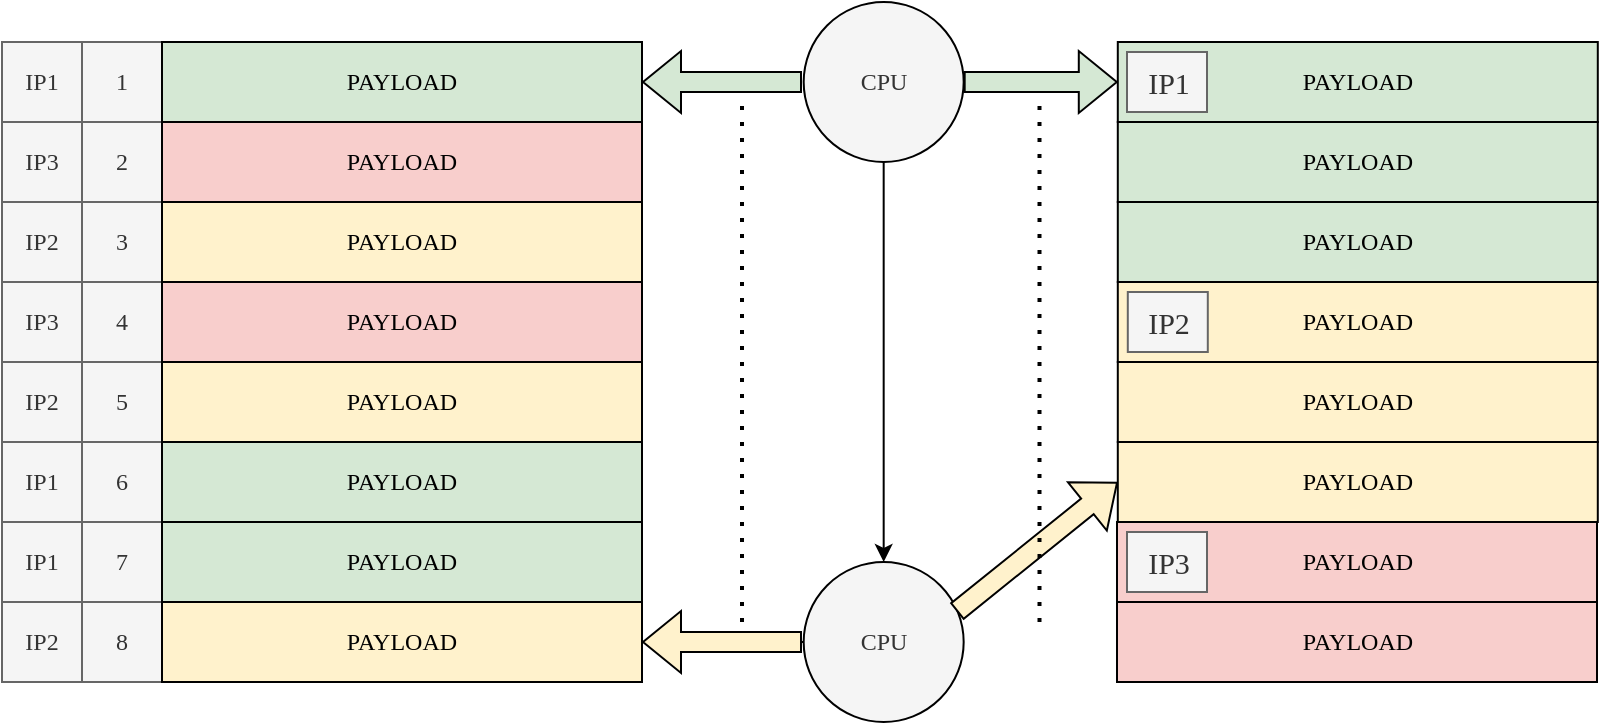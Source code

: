 <mxfile version="24.4.6" type="github" pages="6">
  <diagram name="第 1 页" id="HzuX8MR-6W568-05lvP0">
    <mxGraphModel dx="1123" dy="656" grid="1" gridSize="10" guides="1" tooltips="1" connect="1" arrows="1" fold="1" page="1" pageScale="1" pageWidth="827" pageHeight="1169" math="0" shadow="0">
      <root>
        <mxCell id="0" />
        <mxCell id="1" parent="0" />
        <mxCell id="IkL243T5Ypj3DmF-ncJc-1" value="IP1" style="whiteSpace=wrap;html=1;aspect=fixed;strokeColor=#666666;fillColor=#f5f5f5;fontColor=#333333;fontFamily=Times New Roman;" parent="1" vertex="1">
          <mxGeometry x="10.0" y="210" width="40" height="40" as="geometry" />
        </mxCell>
        <mxCell id="IkL243T5Ypj3DmF-ncJc-2" value="IP3" style="whiteSpace=wrap;html=1;aspect=fixed;strokeColor=#666666;fillColor=#f5f5f5;fontColor=#333333;fontFamily=Times New Roman;" parent="1" vertex="1">
          <mxGeometry x="10.0" y="250" width="40" height="40" as="geometry" />
        </mxCell>
        <mxCell id="IkL243T5Ypj3DmF-ncJc-3" value="IP2" style="whiteSpace=wrap;html=1;aspect=fixed;strokeColor=#666666;fillColor=#f5f5f5;fontColor=#333333;fontFamily=Times New Roman;" parent="1" vertex="1">
          <mxGeometry x="10.0" y="290" width="40" height="40" as="geometry" />
        </mxCell>
        <mxCell id="IkL243T5Ypj3DmF-ncJc-4" value="IP3" style="whiteSpace=wrap;html=1;aspect=fixed;strokeColor=#666666;fillColor=#f5f5f5;fontColor=#333333;fontFamily=Times New Roman;" parent="1" vertex="1">
          <mxGeometry x="10.0" y="330" width="40" height="40" as="geometry" />
        </mxCell>
        <mxCell id="IkL243T5Ypj3DmF-ncJc-5" value="IP2" style="whiteSpace=wrap;html=1;aspect=fixed;strokeColor=#666666;fillColor=#f5f5f5;fontColor=#333333;fontFamily=Times New Roman;" parent="1" vertex="1">
          <mxGeometry x="10.0" y="370" width="40" height="40" as="geometry" />
        </mxCell>
        <mxCell id="IkL243T5Ypj3DmF-ncJc-6" value="IP1" style="whiteSpace=wrap;html=1;aspect=fixed;strokeColor=#666666;fillColor=#f5f5f5;fontColor=#333333;fontFamily=Times New Roman;" parent="1" vertex="1">
          <mxGeometry x="10.0" y="410" width="40" height="40" as="geometry" />
        </mxCell>
        <mxCell id="IkL243T5Ypj3DmF-ncJc-7" value="IP1" style="whiteSpace=wrap;html=1;aspect=fixed;strokeColor=#666666;fillColor=#f5f5f5;fontColor=#333333;fontFamily=Times New Roman;" parent="1" vertex="1">
          <mxGeometry x="10.0" y="450" width="40" height="40" as="geometry" />
        </mxCell>
        <mxCell id="IkL243T5Ypj3DmF-ncJc-8" value="IP2" style="whiteSpace=wrap;html=1;aspect=fixed;strokeColor=#666666;fillColor=#f5f5f5;fontColor=#333333;fontFamily=Times New Roman;" parent="1" vertex="1">
          <mxGeometry x="10.0" y="490" width="40" height="40" as="geometry" />
        </mxCell>
        <mxCell id="IkL243T5Ypj3DmF-ncJc-9" value="1" style="whiteSpace=wrap;html=1;aspect=fixed;strokeColor=#666666;fillColor=#f5f5f5;fontColor=#333333;fontFamily=Times New Roman;" parent="1" vertex="1">
          <mxGeometry x="50.0" y="210" width="40" height="40" as="geometry" />
        </mxCell>
        <mxCell id="IkL243T5Ypj3DmF-ncJc-10" value="2" style="whiteSpace=wrap;html=1;aspect=fixed;strokeColor=#666666;fillColor=#f5f5f5;fontColor=#333333;fontFamily=Times New Roman;" parent="1" vertex="1">
          <mxGeometry x="50.0" y="250" width="40" height="40" as="geometry" />
        </mxCell>
        <mxCell id="IkL243T5Ypj3DmF-ncJc-11" value="3" style="whiteSpace=wrap;html=1;aspect=fixed;strokeColor=#666666;fillColor=#f5f5f5;fontColor=#333333;fontFamily=Times New Roman;" parent="1" vertex="1">
          <mxGeometry x="50.0" y="290" width="40" height="40" as="geometry" />
        </mxCell>
        <mxCell id="IkL243T5Ypj3DmF-ncJc-12" value="4" style="whiteSpace=wrap;html=1;aspect=fixed;strokeColor=#666666;fillColor=#f5f5f5;fontColor=#333333;fontFamily=Times New Roman;" parent="1" vertex="1">
          <mxGeometry x="50.0" y="330" width="40" height="40" as="geometry" />
        </mxCell>
        <mxCell id="IkL243T5Ypj3DmF-ncJc-13" value="5" style="whiteSpace=wrap;html=1;aspect=fixed;strokeColor=#666666;fillColor=#f5f5f5;fontColor=#333333;fontFamily=Times New Roman;" parent="1" vertex="1">
          <mxGeometry x="50.0" y="370" width="40" height="40" as="geometry" />
        </mxCell>
        <mxCell id="IkL243T5Ypj3DmF-ncJc-14" value="6" style="whiteSpace=wrap;html=1;aspect=fixed;strokeColor=#666666;fillColor=#f5f5f5;fontColor=#333333;fontFamily=Times New Roman;" parent="1" vertex="1">
          <mxGeometry x="50.0" y="410" width="40" height="40" as="geometry" />
        </mxCell>
        <mxCell id="IkL243T5Ypj3DmF-ncJc-15" value="7" style="whiteSpace=wrap;html=1;aspect=fixed;strokeColor=#666666;fillColor=#f5f5f5;fontColor=#333333;fontFamily=Times New Roman;" parent="1" vertex="1">
          <mxGeometry x="50.0" y="450" width="40" height="40" as="geometry" />
        </mxCell>
        <mxCell id="IkL243T5Ypj3DmF-ncJc-16" value="8" style="whiteSpace=wrap;html=1;aspect=fixed;strokeColor=#666666;fillColor=#f5f5f5;fontColor=#333333;fontFamily=Times New Roman;" parent="1" vertex="1">
          <mxGeometry x="50.0" y="490" width="40" height="40" as="geometry" />
        </mxCell>
        <mxCell id="IkL243T5Ypj3DmF-ncJc-17" value="PAYLOAD" style="rounded=0;whiteSpace=wrap;html=1;fillColor=#d5e8d4;strokeColor=default;fontFamily=Times New Roman;" parent="1" vertex="1">
          <mxGeometry x="90.0" y="210" width="240" height="40" as="geometry" />
        </mxCell>
        <mxCell id="IkL243T5Ypj3DmF-ncJc-18" value="PAYLOAD" style="rounded=0;whiteSpace=wrap;html=1;fillColor=#f8cecc;strokeColor=default;fontFamily=Times New Roman;" parent="1" vertex="1">
          <mxGeometry x="90.0" y="250" width="240" height="40" as="geometry" />
        </mxCell>
        <mxCell id="IkL243T5Ypj3DmF-ncJc-19" value="PAYLOAD" style="rounded=0;whiteSpace=wrap;html=1;fillColor=#fff2cc;strokeColor=default;fontFamily=Times New Roman;" parent="1" vertex="1">
          <mxGeometry x="90.0" y="290" width="240" height="40" as="geometry" />
        </mxCell>
        <mxCell id="IkL243T5Ypj3DmF-ncJc-20" value="PAYLOAD" style="rounded=0;whiteSpace=wrap;html=1;fillColor=#f8cecc;strokeColor=default;fontFamily=Times New Roman;" parent="1" vertex="1">
          <mxGeometry x="90.0" y="330" width="240" height="40" as="geometry" />
        </mxCell>
        <mxCell id="IkL243T5Ypj3DmF-ncJc-21" value="PAYLOAD" style="rounded=0;whiteSpace=wrap;html=1;fillColor=#fff2cc;strokeColor=default;fontFamily=Times New Roman;" parent="1" vertex="1">
          <mxGeometry x="90.0" y="370" width="240" height="40" as="geometry" />
        </mxCell>
        <mxCell id="IkL243T5Ypj3DmF-ncJc-22" value="PAYLOAD" style="rounded=0;whiteSpace=wrap;html=1;fillColor=#d5e8d4;strokeColor=default;fontFamily=Times New Roman;" parent="1" vertex="1">
          <mxGeometry x="90.0" y="410" width="240" height="40" as="geometry" />
        </mxCell>
        <mxCell id="IkL243T5Ypj3DmF-ncJc-23" value="PAYLOAD" style="rounded=0;whiteSpace=wrap;html=1;fillColor=#d5e8d4;strokeColor=default;fontFamily=Times New Roman;" parent="1" vertex="1">
          <mxGeometry x="90.0" y="450" width="240" height="40" as="geometry" />
        </mxCell>
        <mxCell id="IkL243T5Ypj3DmF-ncJc-24" value="PAYLOAD" style="rounded=0;whiteSpace=wrap;html=1;fillColor=#fff2cc;strokeColor=default;fontFamily=Times New Roman;" parent="1" vertex="1">
          <mxGeometry x="90.0" y="490" width="240" height="40" as="geometry" />
        </mxCell>
        <mxCell id="IkL243T5Ypj3DmF-ncJc-25" style="edgeStyle=orthogonalEdgeStyle;rounded=0;orthogonalLoop=1;jettySize=auto;html=1;exitX=0.5;exitY=1;exitDx=0;exitDy=0;entryX=0.5;entryY=0;entryDx=0;entryDy=0;strokeColor=default;fontFamily=Times New Roman;" parent="1" source="IkL243T5Ypj3DmF-ncJc-26" target="IkL243T5Ypj3DmF-ncJc-35" edge="1">
          <mxGeometry relative="1" as="geometry" />
        </mxCell>
        <mxCell id="IkL243T5Ypj3DmF-ncJc-26" value="CPU" style="ellipse;whiteSpace=wrap;html=1;aspect=fixed;fillColor=#f5f5f5;fontColor=#333333;strokeColor=default;fontFamily=Times New Roman;" parent="1" vertex="1">
          <mxGeometry x="410.84" y="190" width="80" height="80" as="geometry" />
        </mxCell>
        <mxCell id="IkL243T5Ypj3DmF-ncJc-27" value="PAYLOAD" style="rounded=0;whiteSpace=wrap;html=1;fillColor=#d5e8d4;strokeColor=default;fontFamily=Times New Roman;" parent="1" vertex="1">
          <mxGeometry x="567.9" y="210" width="240" height="40" as="geometry" />
        </mxCell>
        <mxCell id="IkL243T5Ypj3DmF-ncJc-28" value="PAYLOAD" style="rounded=0;whiteSpace=wrap;html=1;fillColor=#d5e8d4;strokeColor=default;fontFamily=Times New Roman;" parent="1" vertex="1">
          <mxGeometry x="567.9" y="250" width="240" height="40" as="geometry" />
        </mxCell>
        <mxCell id="IkL243T5Ypj3DmF-ncJc-29" value="PAYLOAD" style="rounded=0;whiteSpace=wrap;html=1;fillColor=#d5e8d4;strokeColor=default;fontFamily=Times New Roman;" parent="1" vertex="1">
          <mxGeometry x="567.9" y="290" width="240" height="40" as="geometry" />
        </mxCell>
        <mxCell id="IkL243T5Ypj3DmF-ncJc-30" value="IP1" style="text;html=1;align=center;verticalAlign=middle;resizable=0;points=[];autosize=1;strokeColor=#666666;fillColor=#f5f5f5;fontSize=15;fontColor=#333333;fontFamily=Times New Roman;" parent="1" vertex="1">
          <mxGeometry x="572.5" y="215" width="40" height="30" as="geometry" />
        </mxCell>
        <mxCell id="IkL243T5Ypj3DmF-ncJc-31" value="" style="shape=flexArrow;endArrow=classic;html=1;rounded=0;entryX=1;entryY=0.5;entryDx=0;entryDy=0;fillColor=#d5e8d4;strokeColor=default;fontFamily=Times New Roman;" parent="1" target="IkL243T5Ypj3DmF-ncJc-17" edge="1">
          <mxGeometry width="50" height="50" relative="1" as="geometry">
            <mxPoint x="410.0" y="230" as="sourcePoint" />
            <mxPoint x="430.0" y="290" as="targetPoint" />
          </mxGeometry>
        </mxCell>
        <mxCell id="IkL243T5Ypj3DmF-ncJc-32" value="" style="endArrow=none;dashed=1;html=1;dashPattern=1 3;strokeWidth=2;rounded=0;strokeColor=default;fontFamily=Times New Roman;" parent="1" edge="1">
          <mxGeometry width="50" height="50" relative="1" as="geometry">
            <mxPoint x="380.0" y="500" as="sourcePoint" />
            <mxPoint x="380.0" y="240" as="targetPoint" />
          </mxGeometry>
        </mxCell>
        <mxCell id="IkL243T5Ypj3DmF-ncJc-33" value="" style="shape=flexArrow;endArrow=classic;html=1;rounded=0;entryX=0;entryY=0.5;entryDx=0;entryDy=0;fillColor=#d5e8d4;strokeColor=default;exitX=1;exitY=0.5;exitDx=0;exitDy=0;fontFamily=Times New Roman;" parent="1" source="IkL243T5Ypj3DmF-ncJc-26" target="IkL243T5Ypj3DmF-ncJc-27" edge="1">
          <mxGeometry width="50" height="50" relative="1" as="geometry">
            <mxPoint x="420.0" y="240" as="sourcePoint" />
            <mxPoint x="340.0" y="240" as="targetPoint" />
          </mxGeometry>
        </mxCell>
        <mxCell id="IkL243T5Ypj3DmF-ncJc-34" value="" style="edgeStyle=orthogonalEdgeStyle;rounded=0;orthogonalLoop=1;jettySize=auto;html=1;strokeColor=default;fontFamily=Times New Roman;" parent="1" source="IkL243T5Ypj3DmF-ncJc-35" target="IkL243T5Ypj3DmF-ncJc-24" edge="1">
          <mxGeometry relative="1" as="geometry" />
        </mxCell>
        <mxCell id="IkL243T5Ypj3DmF-ncJc-35" value="CPU" style="ellipse;whiteSpace=wrap;html=1;aspect=fixed;fillColor=#f5f5f5;fontColor=#333333;strokeColor=default;fontFamily=Times New Roman;" parent="1" vertex="1">
          <mxGeometry x="410.84" y="470" width="80" height="80" as="geometry" />
        </mxCell>
        <mxCell id="IkL243T5Ypj3DmF-ncJc-36" value="" style="shape=flexArrow;endArrow=classic;html=1;rounded=0;entryX=1;entryY=0.5;entryDx=0;entryDy=0;fillColor=#fff2cc;strokeColor=default;fontFamily=Times New Roman;" parent="1" edge="1">
          <mxGeometry width="50" height="50" relative="1" as="geometry">
            <mxPoint x="410.0" y="510" as="sourcePoint" />
            <mxPoint x="330.0" y="510" as="targetPoint" />
          </mxGeometry>
        </mxCell>
        <mxCell id="IkL243T5Ypj3DmF-ncJc-37" value="" style="shape=flexArrow;endArrow=classic;html=1;rounded=0;entryX=0;entryY=0.5;entryDx=0;entryDy=0;fillColor=#fff2cc;strokeColor=default;exitX=0.956;exitY=0.31;exitDx=0;exitDy=0;exitPerimeter=0;fontFamily=Times New Roman;" parent="1" source="IkL243T5Ypj3DmF-ncJc-35" target="IkL243T5Ypj3DmF-ncJc-44" edge="1">
          <mxGeometry width="50" height="50" relative="1" as="geometry">
            <mxPoint x="420.0" y="520" as="sourcePoint" />
            <mxPoint x="568.0" y="510" as="targetPoint" />
          </mxGeometry>
        </mxCell>
        <mxCell id="IkL243T5Ypj3DmF-ncJc-38" value="PAYLOAD" style="rounded=0;whiteSpace=wrap;html=1;fillColor=#f8cecc;strokeColor=default;fontFamily=Times New Roman;" parent="1" vertex="1">
          <mxGeometry x="567.5" y="450" width="240" height="40" as="geometry" />
        </mxCell>
        <mxCell id="IkL243T5Ypj3DmF-ncJc-39" value="PAYLOAD" style="rounded=0;whiteSpace=wrap;html=1;fillColor=#f8cecc;strokeColor=default;fontFamily=Times New Roman;" parent="1" vertex="1">
          <mxGeometry x="567.5" y="490" width="240" height="40" as="geometry" />
        </mxCell>
        <mxCell id="IkL243T5Ypj3DmF-ncJc-40" value="IP3" style="text;html=1;align=center;verticalAlign=middle;resizable=0;points=[];autosize=1;strokeColor=#666666;fillColor=#f5f5f5;fontSize=15;fontColor=#333333;fontFamily=Times New Roman;" parent="1" vertex="1">
          <mxGeometry x="572.5" y="455" width="40" height="30" as="geometry" />
        </mxCell>
        <mxCell id="IkL243T5Ypj3DmF-ncJc-41" value="" style="endArrow=none;dashed=1;html=1;dashPattern=1 3;strokeWidth=2;rounded=0;strokeColor=default;fontFamily=Times New Roman;" parent="1" edge="1">
          <mxGeometry width="50" height="50" relative="1" as="geometry">
            <mxPoint x="528.75" y="500" as="sourcePoint" />
            <mxPoint x="528.75" y="240" as="targetPoint" />
          </mxGeometry>
        </mxCell>
        <mxCell id="IkL243T5Ypj3DmF-ncJc-42" value="PAYLOAD" style="rounded=0;whiteSpace=wrap;html=1;fillColor=#fff2cc;strokeColor=default;fontFamily=Times New Roman;" parent="1" vertex="1">
          <mxGeometry x="567.9" y="330" width="240" height="40" as="geometry" />
        </mxCell>
        <mxCell id="IkL243T5Ypj3DmF-ncJc-43" value="PAYLOAD" style="rounded=0;whiteSpace=wrap;html=1;fillColor=#fff2cc;strokeColor=default;fontFamily=Times New Roman;" parent="1" vertex="1">
          <mxGeometry x="567.9" y="370" width="240" height="40" as="geometry" />
        </mxCell>
        <mxCell id="IkL243T5Ypj3DmF-ncJc-44" value="PAYLOAD" style="rounded=0;whiteSpace=wrap;html=1;fillColor=#fff2cc;strokeColor=default;fontFamily=Times New Roman;" parent="1" vertex="1">
          <mxGeometry x="567.9" y="410" width="240" height="40" as="geometry" />
        </mxCell>
        <mxCell id="IkL243T5Ypj3DmF-ncJc-45" value="IP2" style="text;html=1;align=center;verticalAlign=middle;resizable=0;points=[];autosize=1;strokeColor=#666666;fillColor=#f5f5f5;fontSize=15;fontColor=#333333;fontFamily=Times New Roman;" parent="1" vertex="1">
          <mxGeometry x="572.9" y="335" width="40" height="30" as="geometry" />
        </mxCell>
      </root>
    </mxGraphModel>
  </diagram>
  <diagram id="OB3rSLR8EuIor1HeshZX" name="第 3 页">
    <mxGraphModel dx="1564" dy="1029" grid="1" gridSize="10" guides="1" tooltips="1" connect="1" arrows="1" fold="1" page="1" pageScale="1" pageWidth="827" pageHeight="1169" math="0" shadow="0">
      <root>
        <mxCell id="0" />
        <mxCell id="1" parent="0" />
        <mxCell id="Eo3y-RXjLdbgnXcaT_A7-42" value="0" style="whiteSpace=wrap;html=1;aspect=fixed;fillColor=#d5e8d4;strokeColor=default;fontFamily=Times New Roman;fontSize=14;" parent="1" vertex="1">
          <mxGeometry x="1036.64" y="520" width="40" height="40" as="geometry" />
        </mxCell>
        <mxCell id="Eo3y-RXjLdbgnXcaT_A7-43" value="1" style="whiteSpace=wrap;html=1;aspect=fixed;fillColor=#d5e8d4;strokeColor=default;fontFamily=Times New Roman;fontSize=14;" parent="1" vertex="1">
          <mxGeometry x="1036.64" y="560" width="40" height="40" as="geometry" />
        </mxCell>
        <mxCell id="Eo3y-RXjLdbgnXcaT_A7-44" value="2" style="whiteSpace=wrap;html=1;aspect=fixed;fillColor=#d5e8d4;strokeColor=default;fontFamily=Times New Roman;fontSize=14;" parent="1" vertex="1">
          <mxGeometry x="1036.64" y="600" width="40" height="40" as="geometry" />
        </mxCell>
        <mxCell id="Eo3y-RXjLdbgnXcaT_A7-45" value="0" style="whiteSpace=wrap;html=1;aspect=fixed;fillColor=#fff2cc;strokeColor=default;fontFamily=Times New Roman;fontSize=14;" parent="1" vertex="1">
          <mxGeometry x="1036.64" y="640" width="40" height="40" as="geometry" />
        </mxCell>
        <mxCell id="Eo3y-RXjLdbgnXcaT_A7-46" value="1" style="whiteSpace=wrap;html=1;aspect=fixed;fillColor=#fff2cc;strokeColor=default;fontFamily=Times New Roman;fontSize=14;" parent="1" vertex="1">
          <mxGeometry x="1036.64" y="680" width="40" height="40" as="geometry" />
        </mxCell>
        <mxCell id="Eo3y-RXjLdbgnXcaT_A7-47" value="2" style="whiteSpace=wrap;html=1;aspect=fixed;fillColor=#fff2cc;strokeColor=default;fontFamily=Times New Roman;fontSize=14;" parent="1" vertex="1">
          <mxGeometry x="1036.64" y="720" width="40" height="40" as="geometry" />
        </mxCell>
        <mxCell id="Eo3y-RXjLdbgnXcaT_A7-48" value="0" style="whiteSpace=wrap;html=1;aspect=fixed;fillColor=#f8cecc;strokeColor=default;fontFamily=Times New Roman;fontSize=14;" parent="1" vertex="1">
          <mxGeometry x="1036.64" y="760" width="40" height="40" as="geometry" />
        </mxCell>
        <mxCell id="Eo3y-RXjLdbgnXcaT_A7-49" value="1" style="whiteSpace=wrap;html=1;aspect=fixed;fillColor=#f8cecc;strokeColor=default;fontFamily=Times New Roman;fontSize=14;" parent="1" vertex="1">
          <mxGeometry x="1036.64" y="800" width="40" height="40" as="geometry" />
        </mxCell>
        <mxCell id="KmakF2bFzgyoQT13d8WX-133" value="IP1" style="whiteSpace=wrap;html=1;aspect=fixed;strokeColor=default;fillColor=#f5f5f5;fontColor=#333333;fontFamily=Times New Roman;fontSize=14;" parent="1" vertex="1">
          <mxGeometry x="200" y="80" width="40" height="40" as="geometry" />
        </mxCell>
        <mxCell id="KmakF2bFzgyoQT13d8WX-134" value="IP3" style="whiteSpace=wrap;html=1;aspect=fixed;strokeColor=default;fillColor=#f5f5f5;fontColor=#333333;fontFamily=Times New Roman;fontSize=14;" parent="1" vertex="1">
          <mxGeometry x="200" y="120" width="40" height="40" as="geometry" />
        </mxCell>
        <mxCell id="KmakF2bFzgyoQT13d8WX-135" value="IP2" style="whiteSpace=wrap;html=1;aspect=fixed;strokeColor=default;fillColor=#f5f5f5;fontColor=#333333;fontFamily=Times New Roman;fontSize=14;" parent="1" vertex="1">
          <mxGeometry x="200" y="160" width="40" height="40" as="geometry" />
        </mxCell>
        <mxCell id="KmakF2bFzgyoQT13d8WX-136" value="IP3" style="whiteSpace=wrap;html=1;aspect=fixed;strokeColor=default;fillColor=#f5f5f5;fontColor=#333333;fontFamily=Times New Roman;fontSize=14;" parent="1" vertex="1">
          <mxGeometry x="200" y="200" width="40" height="40" as="geometry" />
        </mxCell>
        <mxCell id="KmakF2bFzgyoQT13d8WX-137" value="IP2" style="whiteSpace=wrap;html=1;aspect=fixed;strokeColor=default;fillColor=#f5f5f5;fontColor=#333333;fontFamily=Times New Roman;fontSize=14;" parent="1" vertex="1">
          <mxGeometry x="200" y="240" width="40" height="40" as="geometry" />
        </mxCell>
        <mxCell id="KmakF2bFzgyoQT13d8WX-138" value="IP1" style="whiteSpace=wrap;html=1;aspect=fixed;strokeColor=default;fillColor=#f5f5f5;fontColor=#333333;fontFamily=Times New Roman;fontSize=14;" parent="1" vertex="1">
          <mxGeometry x="200" y="280" width="40" height="40" as="geometry" />
        </mxCell>
        <mxCell id="KmakF2bFzgyoQT13d8WX-139" value="IP1" style="whiteSpace=wrap;html=1;aspect=fixed;strokeColor=default;fillColor=#f5f5f5;fontColor=#333333;fontFamily=Times New Roman;fontSize=14;" parent="1" vertex="1">
          <mxGeometry x="200" y="320" width="40" height="40" as="geometry" />
        </mxCell>
        <mxCell id="KmakF2bFzgyoQT13d8WX-356" style="edgeStyle=orthogonalEdgeStyle;rounded=0;orthogonalLoop=1;jettySize=auto;html=1;entryX=0.5;entryY=0;entryDx=0;entryDy=0;strokeColor=default;fontFamily=Times New Roman;exitX=0.5;exitY=1.02;exitDx=0;exitDy=0;exitPerimeter=0;fontSize=14;" parent="1" source="cYdCN7E4SRoFgrEguYSH-2" target="KmakF2bFzgyoQT13d8WX-207" edge="1">
          <mxGeometry relative="1" as="geometry">
            <mxPoint x="220" y="440" as="sourcePoint" />
          </mxGeometry>
        </mxCell>
        <mxCell id="KmakF2bFzgyoQT13d8WX-140" value="IP2" style="whiteSpace=wrap;html=1;aspect=fixed;strokeColor=default;fillColor=#f5f5f5;fontColor=#333333;fontFamily=Times New Roman;fontSize=14;" parent="1" vertex="1">
          <mxGeometry x="200" y="360" width="40" height="40" as="geometry" />
        </mxCell>
        <mxCell id="KmakF2bFzgyoQT13d8WX-175" value="1" style="whiteSpace=wrap;html=1;aspect=fixed;strokeColor=default;fillColor=#f5f5f5;fontColor=#333333;fontFamily=Times New Roman;fontSize=14;" parent="1" vertex="1">
          <mxGeometry x="240" y="80" width="40" height="40" as="geometry" />
        </mxCell>
        <mxCell id="KmakF2bFzgyoQT13d8WX-176" value="2" style="whiteSpace=wrap;html=1;aspect=fixed;strokeColor=default;fillColor=#f5f5f5;fontColor=#333333;fontFamily=Times New Roman;fontSize=14;" parent="1" vertex="1">
          <mxGeometry x="240" y="120" width="40" height="40" as="geometry" />
        </mxCell>
        <mxCell id="KmakF2bFzgyoQT13d8WX-177" value="3" style="whiteSpace=wrap;html=1;aspect=fixed;strokeColor=default;fillColor=#f5f5f5;fontColor=#333333;fontFamily=Times New Roman;fontSize=14;" parent="1" vertex="1">
          <mxGeometry x="240" y="160" width="40" height="40" as="geometry" />
        </mxCell>
        <mxCell id="KmakF2bFzgyoQT13d8WX-178" value="4" style="whiteSpace=wrap;html=1;aspect=fixed;strokeColor=default;fillColor=#f5f5f5;fontColor=#333333;fontFamily=Times New Roman;fontSize=14;" parent="1" vertex="1">
          <mxGeometry x="240" y="200" width="40" height="40" as="geometry" />
        </mxCell>
        <mxCell id="KmakF2bFzgyoQT13d8WX-179" value="5" style="whiteSpace=wrap;html=1;aspect=fixed;strokeColor=default;fillColor=#f5f5f5;fontColor=#333333;fontFamily=Times New Roman;fontSize=14;" parent="1" vertex="1">
          <mxGeometry x="240" y="240" width="40" height="40" as="geometry" />
        </mxCell>
        <mxCell id="KmakF2bFzgyoQT13d8WX-180" value="6" style="whiteSpace=wrap;html=1;aspect=fixed;strokeColor=default;fillColor=#f5f5f5;fontColor=#333333;fontFamily=Times New Roman;fontSize=14;" parent="1" vertex="1">
          <mxGeometry x="240" y="280" width="40" height="40" as="geometry" />
        </mxCell>
        <mxCell id="KmakF2bFzgyoQT13d8WX-181" value="7" style="whiteSpace=wrap;html=1;aspect=fixed;strokeColor=default;fillColor=#f5f5f5;fontColor=#333333;fontFamily=Times New Roman;fontSize=14;" parent="1" vertex="1">
          <mxGeometry x="240" y="320" width="40" height="40" as="geometry" />
        </mxCell>
        <mxCell id="KmakF2bFzgyoQT13d8WX-358" style="edgeStyle=orthogonalEdgeStyle;rounded=0;orthogonalLoop=1;jettySize=auto;html=1;entryX=0.5;entryY=0;entryDx=0;entryDy=0;strokeColor=default;fontFamily=Times New Roman;exitX=0.486;exitY=0.983;exitDx=0;exitDy=0;exitPerimeter=0;fontSize=14;" parent="1" source="cYdCN7E4SRoFgrEguYSH-4" target="KmakF2bFzgyoQT13d8WX-215" edge="1">
          <mxGeometry relative="1" as="geometry">
            <mxPoint x="260" y="440" as="sourcePoint" />
          </mxGeometry>
        </mxCell>
        <mxCell id="KmakF2bFzgyoQT13d8WX-182" value="8" style="whiteSpace=wrap;html=1;aspect=fixed;strokeColor=default;fillColor=#f5f5f5;fontColor=#333333;fontFamily=Times New Roman;fontSize=14;" parent="1" vertex="1">
          <mxGeometry x="240" y="360" width="40" height="40" as="geometry" />
        </mxCell>
        <mxCell id="KmakF2bFzgyoQT13d8WX-207" value="IP1" style="whiteSpace=wrap;html=1;aspect=fixed;strokeColor=default;fillColor=#f5f5f5;fontColor=#333333;fontFamily=Times New Roman;fontSize=14;" parent="1" vertex="1">
          <mxGeometry x="200" y="520" width="40" height="40" as="geometry" />
        </mxCell>
        <mxCell id="KmakF2bFzgyoQT13d8WX-208" value="IP3" style="whiteSpace=wrap;html=1;aspect=fixed;strokeColor=default;fillColor=#f5f5f5;fontColor=#333333;fontFamily=Times New Roman;fontSize=14;" parent="1" vertex="1">
          <mxGeometry x="200" y="560" width="40" height="40" as="geometry" />
        </mxCell>
        <mxCell id="KmakF2bFzgyoQT13d8WX-209" value="IP2" style="whiteSpace=wrap;html=1;aspect=fixed;strokeColor=default;fillColor=#f5f5f5;fontColor=#333333;fontFamily=Times New Roman;fontSize=14;" parent="1" vertex="1">
          <mxGeometry x="200" y="600" width="40" height="40" as="geometry" />
        </mxCell>
        <mxCell id="KmakF2bFzgyoQT13d8WX-210" value="IP3" style="whiteSpace=wrap;html=1;aspect=fixed;strokeColor=default;fillColor=#f5f5f5;fontColor=#333333;fontFamily=Times New Roman;fontSize=14;" parent="1" vertex="1">
          <mxGeometry x="200" y="640" width="40" height="40" as="geometry" />
        </mxCell>
        <mxCell id="KmakF2bFzgyoQT13d8WX-211" value="IP2" style="whiteSpace=wrap;html=1;aspect=fixed;strokeColor=default;fillColor=#f5f5f5;fontColor=#333333;fontFamily=Times New Roman;fontSize=14;" parent="1" vertex="1">
          <mxGeometry x="200" y="680" width="40" height="40" as="geometry" />
        </mxCell>
        <mxCell id="KmakF2bFzgyoQT13d8WX-212" value="IP1" style="whiteSpace=wrap;html=1;aspect=fixed;strokeColor=default;fillColor=#f5f5f5;fontColor=#333333;fontFamily=Times New Roman;fontSize=14;" parent="1" vertex="1">
          <mxGeometry x="200" y="720" width="40" height="40" as="geometry" />
        </mxCell>
        <mxCell id="KmakF2bFzgyoQT13d8WX-213" value="IP1" style="whiteSpace=wrap;html=1;aspect=fixed;strokeColor=default;fillColor=#f5f5f5;fontColor=#333333;fontFamily=Times New Roman;fontSize=14;" parent="1" vertex="1">
          <mxGeometry x="200" y="760" width="40" height="40" as="geometry" />
        </mxCell>
        <mxCell id="KmakF2bFzgyoQT13d8WX-214" value="IP2" style="whiteSpace=wrap;html=1;aspect=fixed;strokeColor=default;fillColor=#f5f5f5;fontColor=#333333;fontFamily=Times New Roman;fontSize=14;" parent="1" vertex="1">
          <mxGeometry x="200" y="800" width="40" height="40" as="geometry" />
        </mxCell>
        <mxCell id="KmakF2bFzgyoQT13d8WX-215" value="1" style="whiteSpace=wrap;html=1;aspect=fixed;strokeColor=default;fillColor=#f5f5f5;fontColor=#333333;fontFamily=Times New Roman;fontSize=14;" parent="1" vertex="1">
          <mxGeometry x="240" y="520" width="40" height="40" as="geometry" />
        </mxCell>
        <mxCell id="KmakF2bFzgyoQT13d8WX-216" value="2" style="whiteSpace=wrap;html=1;aspect=fixed;strokeColor=default;fillColor=#f5f5f5;fontColor=#333333;fontFamily=Times New Roman;fontSize=14;" parent="1" vertex="1">
          <mxGeometry x="240" y="560" width="40" height="40" as="geometry" />
        </mxCell>
        <mxCell id="KmakF2bFzgyoQT13d8WX-217" value="3" style="whiteSpace=wrap;html=1;aspect=fixed;strokeColor=default;fillColor=#f5f5f5;fontColor=#333333;fontFamily=Times New Roman;fontSize=14;" parent="1" vertex="1">
          <mxGeometry x="240" y="600" width="40" height="40" as="geometry" />
        </mxCell>
        <mxCell id="KmakF2bFzgyoQT13d8WX-218" value="4" style="whiteSpace=wrap;html=1;aspect=fixed;strokeColor=default;fillColor=#f5f5f5;fontColor=#333333;fontFamily=Times New Roman;fontSize=14;" parent="1" vertex="1">
          <mxGeometry x="240" y="640" width="40" height="40" as="geometry" />
        </mxCell>
        <mxCell id="KmakF2bFzgyoQT13d8WX-219" value="5" style="whiteSpace=wrap;html=1;aspect=fixed;strokeColor=default;fillColor=#f5f5f5;fontColor=#333333;fontFamily=Times New Roman;fontSize=14;" parent="1" vertex="1">
          <mxGeometry x="240" y="680" width="40" height="40" as="geometry" />
        </mxCell>
        <mxCell id="KmakF2bFzgyoQT13d8WX-220" value="6" style="whiteSpace=wrap;html=1;aspect=fixed;strokeColor=default;fillColor=#f5f5f5;fontColor=#333333;fontFamily=Times New Roman;fontSize=14;" parent="1" vertex="1">
          <mxGeometry x="240" y="720" width="40" height="40" as="geometry" />
        </mxCell>
        <mxCell id="KmakF2bFzgyoQT13d8WX-221" value="7" style="whiteSpace=wrap;html=1;aspect=fixed;strokeColor=default;fillColor=#f5f5f5;fontColor=#333333;fontFamily=Times New Roman;fontSize=14;" parent="1" vertex="1">
          <mxGeometry x="240" y="760" width="40" height="40" as="geometry" />
        </mxCell>
        <mxCell id="KmakF2bFzgyoQT13d8WX-222" value="8" style="whiteSpace=wrap;html=1;aspect=fixed;strokeColor=default;fillColor=#f5f5f5;fontColor=#333333;fontFamily=Times New Roman;fontSize=14;" parent="1" vertex="1">
          <mxGeometry x="240" y="800" width="40" height="40" as="geometry" />
        </mxCell>
        <mxCell id="KmakF2bFzgyoQT13d8WX-223" value="IP1" style="whiteSpace=wrap;html=1;aspect=fixed;strokeColor=default;fillColor=#f5f5f5;fontColor=#333333;fontFamily=Times New Roman;fontSize=14;" parent="1" vertex="1">
          <mxGeometry x="360.42" y="520" width="40" height="40" as="geometry" />
        </mxCell>
        <mxCell id="KmakF2bFzgyoQT13d8WX-224" value="IP1" style="whiteSpace=wrap;html=1;aspect=fixed;strokeColor=default;fillColor=#f5f5f5;fontColor=#333333;fontFamily=Times New Roman;fontSize=14;" parent="1" vertex="1">
          <mxGeometry x="360.42" y="560" width="40" height="40" as="geometry" />
        </mxCell>
        <mxCell id="KmakF2bFzgyoQT13d8WX-225" value="IP1" style="whiteSpace=wrap;html=1;aspect=fixed;strokeColor=default;fillColor=#f5f5f5;fontColor=#333333;fontFamily=Times New Roman;fontSize=14;" parent="1" vertex="1">
          <mxGeometry x="360.42" y="600" width="40" height="40" as="geometry" />
        </mxCell>
        <mxCell id="KmakF2bFzgyoQT13d8WX-226" value="IP2" style="whiteSpace=wrap;html=1;aspect=fixed;strokeColor=default;fillColor=#f5f5f5;fontColor=#333333;fontFamily=Times New Roman;fontSize=14;" parent="1" vertex="1">
          <mxGeometry x="360.42" y="640" width="40" height="40" as="geometry" />
        </mxCell>
        <mxCell id="KmakF2bFzgyoQT13d8WX-227" value="IP2" style="whiteSpace=wrap;html=1;aspect=fixed;strokeColor=default;fillColor=#f5f5f5;fontColor=#333333;fontFamily=Times New Roman;fontSize=14;" parent="1" vertex="1">
          <mxGeometry x="360.42" y="680" width="40" height="40" as="geometry" />
        </mxCell>
        <mxCell id="KmakF2bFzgyoQT13d8WX-228" value="IP2" style="whiteSpace=wrap;html=1;aspect=fixed;strokeColor=default;fillColor=#f5f5f5;fontColor=#333333;fontFamily=Times New Roman;fontSize=14;" parent="1" vertex="1">
          <mxGeometry x="360.42" y="720" width="40" height="40" as="geometry" />
        </mxCell>
        <mxCell id="KmakF2bFzgyoQT13d8WX-229" value="IP3" style="whiteSpace=wrap;html=1;aspect=fixed;strokeColor=default;fillColor=#f5f5f5;fontColor=#333333;fontFamily=Times New Roman;fontSize=14;" parent="1" vertex="1">
          <mxGeometry x="360.42" y="760" width="40" height="40" as="geometry" />
        </mxCell>
        <mxCell id="KmakF2bFzgyoQT13d8WX-230" value="IP3" style="whiteSpace=wrap;html=1;aspect=fixed;strokeColor=default;fillColor=#f5f5f5;fontColor=#333333;fontFamily=Times New Roman;fontSize=14;" parent="1" vertex="1">
          <mxGeometry x="360.42" y="800" width="40" height="40" as="geometry" />
        </mxCell>
        <mxCell id="KmakF2bFzgyoQT13d8WX-231" value="1" style="whiteSpace=wrap;html=1;aspect=fixed;strokeColor=default;fillColor=#f5f5f5;fontColor=#333333;fontFamily=Times New Roman;fontSize=14;" parent="1" vertex="1">
          <mxGeometry x="400.42" y="520" width="40" height="40" as="geometry" />
        </mxCell>
        <mxCell id="KmakF2bFzgyoQT13d8WX-232" value="6" style="whiteSpace=wrap;html=1;aspect=fixed;strokeColor=default;fillColor=#f5f5f5;fontColor=#333333;fontFamily=Times New Roman;fontSize=14;" parent="1" vertex="1">
          <mxGeometry x="400.42" y="560" width="40" height="40" as="geometry" />
        </mxCell>
        <mxCell id="KmakF2bFzgyoQT13d8WX-233" value="7" style="whiteSpace=wrap;html=1;aspect=fixed;strokeColor=default;fillColor=#f5f5f5;fontColor=#333333;fontFamily=Times New Roman;fontSize=14;" parent="1" vertex="1">
          <mxGeometry x="400.42" y="600" width="40" height="40" as="geometry" />
        </mxCell>
        <mxCell id="KmakF2bFzgyoQT13d8WX-234" value="3" style="whiteSpace=wrap;html=1;aspect=fixed;strokeColor=default;fillColor=#f5f5f5;fontColor=#333333;fontFamily=Times New Roman;fontSize=14;" parent="1" vertex="1">
          <mxGeometry x="400.42" y="640" width="40" height="40" as="geometry" />
        </mxCell>
        <mxCell id="KmakF2bFzgyoQT13d8WX-235" value="5" style="whiteSpace=wrap;html=1;aspect=fixed;strokeColor=default;fillColor=#f5f5f5;fontColor=#333333;fontFamily=Times New Roman;fontSize=14;" parent="1" vertex="1">
          <mxGeometry x="400.42" y="680" width="40" height="40" as="geometry" />
        </mxCell>
        <mxCell id="KmakF2bFzgyoQT13d8WX-236" value="8" style="whiteSpace=wrap;html=1;aspect=fixed;strokeColor=default;fillColor=#f5f5f5;fontColor=#333333;fontFamily=Times New Roman;fontSize=14;" parent="1" vertex="1">
          <mxGeometry x="400.42" y="720" width="40" height="40" as="geometry" />
        </mxCell>
        <mxCell id="KmakF2bFzgyoQT13d8WX-237" value="2" style="whiteSpace=wrap;html=1;aspect=fixed;strokeColor=default;fillColor=#f5f5f5;fontColor=#333333;fontFamily=Times New Roman;fontSize=14;" parent="1" vertex="1">
          <mxGeometry x="400.42" y="760" width="40" height="40" as="geometry" />
        </mxCell>
        <mxCell id="KmakF2bFzgyoQT13d8WX-238" value="4" style="whiteSpace=wrap;html=1;aspect=fixed;strokeColor=default;fillColor=#f5f5f5;fontColor=#333333;fontFamily=Times New Roman;fontSize=14;" parent="1" vertex="1">
          <mxGeometry x="400.42" y="800" width="40" height="40" as="geometry" />
        </mxCell>
        <mxCell id="KmakF2bFzgyoQT13d8WX-239" value="IP1" style="whiteSpace=wrap;html=1;aspect=fixed;strokeColor=default;fillColor=#f5f5f5;fontColor=#333333;fontFamily=Times New Roman;fontSize=14;" parent="1" vertex="1">
          <mxGeometry x="520" y="520" width="40" height="40" as="geometry" />
        </mxCell>
        <mxCell id="KmakF2bFzgyoQT13d8WX-240" value="IP1" style="whiteSpace=wrap;html=1;aspect=fixed;strokeColor=default;fillColor=#f5f5f5;fontColor=#333333;fontFamily=Times New Roman;fontSize=14;" parent="1" vertex="1">
          <mxGeometry x="520" y="560" width="40" height="40" as="geometry" />
        </mxCell>
        <mxCell id="KmakF2bFzgyoQT13d8WX-241" value="IP1" style="whiteSpace=wrap;html=1;aspect=fixed;strokeColor=default;fillColor=#f5f5f5;fontColor=#333333;fontFamily=Times New Roman;fontSize=14;" parent="1" vertex="1">
          <mxGeometry x="520" y="600" width="40" height="40" as="geometry" />
        </mxCell>
        <mxCell id="KmakF2bFzgyoQT13d8WX-242" value="IP2" style="whiteSpace=wrap;html=1;aspect=fixed;strokeColor=default;fillColor=#f5f5f5;fontColor=#333333;fontFamily=Times New Roman;fontSize=14;" parent="1" vertex="1">
          <mxGeometry x="520" y="640" width="40" height="40" as="geometry" />
        </mxCell>
        <mxCell id="KmakF2bFzgyoQT13d8WX-243" value="IP2" style="whiteSpace=wrap;html=1;aspect=fixed;strokeColor=default;fillColor=#f5f5f5;fontColor=#333333;fontFamily=Times New Roman;fontSize=14;" parent="1" vertex="1">
          <mxGeometry x="520" y="680" width="40" height="40" as="geometry" />
        </mxCell>
        <mxCell id="KmakF2bFzgyoQT13d8WX-244" value="IP2" style="whiteSpace=wrap;html=1;aspect=fixed;strokeColor=default;fillColor=#f5f5f5;fontColor=#333333;fontFamily=Times New Roman;fontSize=14;" parent="1" vertex="1">
          <mxGeometry x="520" y="720" width="40" height="40" as="geometry" />
        </mxCell>
        <mxCell id="KmakF2bFzgyoQT13d8WX-245" value="IP3" style="whiteSpace=wrap;html=1;aspect=fixed;strokeColor=default;fillColor=#f5f5f5;fontColor=#333333;fontFamily=Times New Roman;fontSize=14;" parent="1" vertex="1">
          <mxGeometry x="520" y="760" width="40" height="40" as="geometry" />
        </mxCell>
        <mxCell id="KmakF2bFzgyoQT13d8WX-246" value="IP3" style="whiteSpace=wrap;html=1;aspect=fixed;strokeColor=default;fillColor=#f5f5f5;fontColor=#333333;fontFamily=Times New Roman;fontSize=14;" parent="1" vertex="1">
          <mxGeometry x="520" y="800" width="40" height="40" as="geometry" />
        </mxCell>
        <mxCell id="KmakF2bFzgyoQT13d8WX-247" value="1" style="whiteSpace=wrap;html=1;aspect=fixed;strokeColor=default;fillColor=#f5f5f5;fontColor=#333333;fontFamily=Times New Roman;fontSize=14;" parent="1" vertex="1">
          <mxGeometry x="560" y="520" width="40" height="40" as="geometry" />
        </mxCell>
        <mxCell id="KmakF2bFzgyoQT13d8WX-248" value="6" style="whiteSpace=wrap;html=1;aspect=fixed;strokeColor=default;fillColor=#f5f5f5;fontColor=#333333;fontFamily=Times New Roman;fontSize=14;" parent="1" vertex="1">
          <mxGeometry x="560" y="560" width="40" height="40" as="geometry" />
        </mxCell>
        <mxCell id="KmakF2bFzgyoQT13d8WX-249" value="7" style="whiteSpace=wrap;html=1;aspect=fixed;strokeColor=default;fillColor=#f5f5f5;fontColor=#333333;fontFamily=Times New Roman;fontSize=14;" parent="1" vertex="1">
          <mxGeometry x="560" y="600" width="40" height="40" as="geometry" />
        </mxCell>
        <mxCell id="KmakF2bFzgyoQT13d8WX-250" value="3" style="whiteSpace=wrap;html=1;aspect=fixed;strokeColor=default;fillColor=#f5f5f5;fontColor=#333333;fontFamily=Times New Roman;fontSize=14;" parent="1" vertex="1">
          <mxGeometry x="560" y="640" width="40" height="40" as="geometry" />
        </mxCell>
        <mxCell id="KmakF2bFzgyoQT13d8WX-251" value="5" style="whiteSpace=wrap;html=1;aspect=fixed;strokeColor=default;fillColor=#f5f5f5;fontColor=#333333;fontFamily=Times New Roman;fontSize=14;" parent="1" vertex="1">
          <mxGeometry x="560" y="680" width="40" height="40" as="geometry" />
        </mxCell>
        <mxCell id="KmakF2bFzgyoQT13d8WX-252" value="8" style="whiteSpace=wrap;html=1;aspect=fixed;strokeColor=default;fillColor=#f5f5f5;fontColor=#333333;fontFamily=Times New Roman;fontSize=14;" parent="1" vertex="1">
          <mxGeometry x="560" y="720" width="40" height="40" as="geometry" />
        </mxCell>
        <mxCell id="KmakF2bFzgyoQT13d8WX-253" value="2" style="whiteSpace=wrap;html=1;aspect=fixed;strokeColor=default;fillColor=#f5f5f5;fontColor=#333333;fontFamily=Times New Roman;fontSize=14;" parent="1" vertex="1">
          <mxGeometry x="560" y="760" width="40" height="40" as="geometry" />
        </mxCell>
        <mxCell id="KmakF2bFzgyoQT13d8WX-254" value="4" style="whiteSpace=wrap;html=1;aspect=fixed;strokeColor=default;fillColor=#f5f5f5;fontColor=#333333;fontFamily=Times New Roman;fontSize=14;" parent="1" vertex="1">
          <mxGeometry x="560" y="800" width="40" height="40" as="geometry" />
        </mxCell>
        <mxCell id="KmakF2bFzgyoQT13d8WX-255" value="1" style="whiteSpace=wrap;html=1;aspect=fixed;strokeColor=default;fillColor=#dae8fc;fontFamily=Times New Roman;fontSize=14;" parent="1" vertex="1">
          <mxGeometry x="600" y="520" width="40" height="40" as="geometry" />
        </mxCell>
        <mxCell id="KmakF2bFzgyoQT13d8WX-256" value="0" style="whiteSpace=wrap;html=1;aspect=fixed;strokeColor=default;fillColor=#f5f5f5;fontColor=#333333;fontFamily=Times New Roman;fontSize=14;" parent="1" vertex="1">
          <mxGeometry x="600" y="560" width="40" height="40" as="geometry" />
        </mxCell>
        <mxCell id="KmakF2bFzgyoQT13d8WX-257" value="0" style="whiteSpace=wrap;html=1;aspect=fixed;strokeColor=default;fillColor=#f5f5f5;fontColor=#333333;fontFamily=Times New Roman;fontSize=14;" parent="1" vertex="1">
          <mxGeometry x="600" y="600" width="40" height="40" as="geometry" />
        </mxCell>
        <mxCell id="KmakF2bFzgyoQT13d8WX-258" value="1" style="whiteSpace=wrap;html=1;aspect=fixed;strokeColor=default;fillColor=#dae8fc;fontFamily=Times New Roman;fontSize=14;" parent="1" vertex="1">
          <mxGeometry x="600" y="640" width="40" height="40" as="geometry" />
        </mxCell>
        <mxCell id="KmakF2bFzgyoQT13d8WX-259" value="0" style="whiteSpace=wrap;html=1;aspect=fixed;strokeColor=default;fillColor=#f5f5f5;fontColor=#333333;fontFamily=Times New Roman;fontSize=14;" parent="1" vertex="1">
          <mxGeometry x="600" y="680" width="40" height="40" as="geometry" />
        </mxCell>
        <mxCell id="KmakF2bFzgyoQT13d8WX-260" value="0" style="whiteSpace=wrap;html=1;aspect=fixed;strokeColor=default;fillColor=#f5f5f5;fontColor=#333333;fontFamily=Times New Roman;fontSize=14;" parent="1" vertex="1">
          <mxGeometry x="600" y="720" width="40" height="40" as="geometry" />
        </mxCell>
        <mxCell id="KmakF2bFzgyoQT13d8WX-261" value="1" style="whiteSpace=wrap;html=1;aspect=fixed;strokeColor=default;fillColor=#dae8fc;fontFamily=Times New Roman;fontSize=14;" parent="1" vertex="1">
          <mxGeometry x="600" y="760" width="40" height="40" as="geometry" />
        </mxCell>
        <mxCell id="KmakF2bFzgyoQT13d8WX-262" value="0" style="whiteSpace=wrap;html=1;aspect=fixed;strokeColor=default;fillColor=#f5f5f5;fontColor=#333333;fontFamily=Times New Roman;fontSize=14;" parent="1" vertex="1">
          <mxGeometry x="600" y="800" width="40" height="40" as="geometry" />
        </mxCell>
        <mxCell id="KmakF2bFzgyoQT13d8WX-263" value="IP1" style="whiteSpace=wrap;html=1;aspect=fixed;strokeColor=default;fillColor=#f5f5f5;fontColor=#333333;fontFamily=Times New Roman;fontSize=14;" parent="1" vertex="1">
          <mxGeometry x="720" y="520" width="40" height="40" as="geometry" />
        </mxCell>
        <mxCell id="KmakF2bFzgyoQT13d8WX-264" value="IP1" style="whiteSpace=wrap;html=1;aspect=fixed;strokeColor=default;fillColor=#f5f5f5;fontColor=#333333;fontFamily=Times New Roman;fontSize=14;" parent="1" vertex="1">
          <mxGeometry x="720" y="560" width="40" height="40" as="geometry" />
        </mxCell>
        <mxCell id="KmakF2bFzgyoQT13d8WX-265" value="IP1" style="whiteSpace=wrap;html=1;aspect=fixed;strokeColor=default;fillColor=#f5f5f5;fontColor=#333333;fontFamily=Times New Roman;fontSize=14;" parent="1" vertex="1">
          <mxGeometry x="720" y="600" width="40" height="40" as="geometry" />
        </mxCell>
        <mxCell id="KmakF2bFzgyoQT13d8WX-266" value="IP2" style="whiteSpace=wrap;html=1;aspect=fixed;strokeColor=default;fillColor=#f5f5f5;fontColor=#333333;fontFamily=Times New Roman;fontSize=14;" parent="1" vertex="1">
          <mxGeometry x="720" y="640" width="40" height="40" as="geometry" />
        </mxCell>
        <mxCell id="KmakF2bFzgyoQT13d8WX-267" value="IP2" style="whiteSpace=wrap;html=1;aspect=fixed;strokeColor=default;fillColor=#f5f5f5;fontColor=#333333;fontFamily=Times New Roman;fontSize=14;" parent="1" vertex="1">
          <mxGeometry x="720" y="680" width="40" height="40" as="geometry" />
        </mxCell>
        <mxCell id="KmakF2bFzgyoQT13d8WX-268" value="IP2" style="whiteSpace=wrap;html=1;aspect=fixed;strokeColor=default;fillColor=#f5f5f5;fontColor=#333333;fontFamily=Times New Roman;fontSize=14;" parent="1" vertex="1">
          <mxGeometry x="720" y="720" width="40" height="40" as="geometry" />
        </mxCell>
        <mxCell id="KmakF2bFzgyoQT13d8WX-269" value="IP3" style="whiteSpace=wrap;html=1;aspect=fixed;strokeColor=default;fillColor=#f5f5f5;fontColor=#333333;fontFamily=Times New Roman;fontSize=14;" parent="1" vertex="1">
          <mxGeometry x="720" y="760" width="40" height="40" as="geometry" />
        </mxCell>
        <mxCell id="KmakF2bFzgyoQT13d8WX-270" value="IP3" style="whiteSpace=wrap;html=1;aspect=fixed;strokeColor=default;fillColor=#f5f5f5;fontColor=#333333;fontFamily=Times New Roman;fontSize=14;" parent="1" vertex="1">
          <mxGeometry x="720" y="800" width="40" height="40" as="geometry" />
        </mxCell>
        <mxCell id="KmakF2bFzgyoQT13d8WX-271" value="1" style="whiteSpace=wrap;html=1;aspect=fixed;strokeColor=default;fillColor=#f5f5f5;fontColor=#333333;fontFamily=Times New Roman;fontSize=14;" parent="1" vertex="1">
          <mxGeometry x="760" y="520" width="40" height="40" as="geometry" />
        </mxCell>
        <mxCell id="KmakF2bFzgyoQT13d8WX-272" value="6" style="whiteSpace=wrap;html=1;aspect=fixed;strokeColor=default;fillColor=#f5f5f5;fontColor=#333333;fontFamily=Times New Roman;fontSize=14;" parent="1" vertex="1">
          <mxGeometry x="760" y="560" width="40" height="40" as="geometry" />
        </mxCell>
        <mxCell id="KmakF2bFzgyoQT13d8WX-273" value="7" style="whiteSpace=wrap;html=1;aspect=fixed;strokeColor=default;fillColor=#f5f5f5;fontColor=#333333;fontFamily=Times New Roman;fontSize=14;" parent="1" vertex="1">
          <mxGeometry x="760" y="600" width="40" height="40" as="geometry" />
        </mxCell>
        <mxCell id="KmakF2bFzgyoQT13d8WX-274" value="3" style="whiteSpace=wrap;html=1;aspect=fixed;strokeColor=default;fillColor=#f5f5f5;fontColor=#333333;fontFamily=Times New Roman;fontSize=14;" parent="1" vertex="1">
          <mxGeometry x="760" y="640" width="40" height="40" as="geometry" />
        </mxCell>
        <mxCell id="KmakF2bFzgyoQT13d8WX-275" value="5" style="whiteSpace=wrap;html=1;aspect=fixed;strokeColor=default;fillColor=#f5f5f5;fontColor=#333333;fontFamily=Times New Roman;fontSize=14;" parent="1" vertex="1">
          <mxGeometry x="760" y="680" width="40" height="40" as="geometry" />
        </mxCell>
        <mxCell id="KmakF2bFzgyoQT13d8WX-276" value="8" style="whiteSpace=wrap;html=1;aspect=fixed;strokeColor=default;fillColor=#f5f5f5;fontColor=#333333;fontFamily=Times New Roman;fontSize=14;" parent="1" vertex="1">
          <mxGeometry x="760" y="720" width="40" height="40" as="geometry" />
        </mxCell>
        <mxCell id="KmakF2bFzgyoQT13d8WX-277" value="2" style="whiteSpace=wrap;html=1;aspect=fixed;strokeColor=default;fillColor=#f5f5f5;fontColor=#333333;fontFamily=Times New Roman;fontSize=14;" parent="1" vertex="1">
          <mxGeometry x="760" y="760" width="40" height="40" as="geometry" />
        </mxCell>
        <mxCell id="KmakF2bFzgyoQT13d8WX-278" value="4" style="whiteSpace=wrap;html=1;aspect=fixed;strokeColor=default;fillColor=#f5f5f5;fontColor=#333333;fontFamily=Times New Roman;fontSize=14;" parent="1" vertex="1">
          <mxGeometry x="760" y="800" width="40" height="40" as="geometry" />
        </mxCell>
        <mxCell id="KmakF2bFzgyoQT13d8WX-401" style="edgeStyle=orthogonalEdgeStyle;rounded=0;orthogonalLoop=1;jettySize=auto;html=1;exitX=0.5;exitY=0;exitDx=0;exitDy=0;entryX=0.583;entryY=1.157;entryDx=0;entryDy=0;strokeColor=default;fontFamily=Times New Roman;entryPerimeter=0;fontSize=14;" parent="1" source="KmakF2bFzgyoQT13d8WX-529" target="cYdCN7E4SRoFgrEguYSH-6" edge="1">
          <mxGeometry relative="1" as="geometry">
            <mxPoint x="860" y="480" as="targetPoint" />
          </mxGeometry>
        </mxCell>
        <mxCell id="KmakF2bFzgyoQT13d8WX-279" value="1" style="whiteSpace=wrap;html=1;aspect=fixed;fillColor=#d5e8d4;strokeColor=default;fontFamily=Times New Roman;fontSize=14;" parent="1" vertex="1">
          <mxGeometry x="800" y="520" width="40" height="40" as="geometry" />
        </mxCell>
        <mxCell id="KmakF2bFzgyoQT13d8WX-280" value="1" style="whiteSpace=wrap;html=1;aspect=fixed;fillColor=#d5e8d4;strokeColor=default;fontFamily=Times New Roman;fontSize=14;" parent="1" vertex="1">
          <mxGeometry x="800" y="560" width="40" height="40" as="geometry" />
        </mxCell>
        <mxCell id="KmakF2bFzgyoQT13d8WX-281" value="1" style="whiteSpace=wrap;html=1;aspect=fixed;fillColor=#d5e8d4;strokeColor=default;fontFamily=Times New Roman;fontSize=14;" parent="1" vertex="1">
          <mxGeometry x="800" y="600" width="40" height="40" as="geometry" />
        </mxCell>
        <mxCell id="KmakF2bFzgyoQT13d8WX-282" value="2" style="whiteSpace=wrap;html=1;aspect=fixed;fillColor=#fff2cc;strokeColor=default;fontFamily=Times New Roman;fontSize=14;" parent="1" vertex="1">
          <mxGeometry x="800" y="640" width="40" height="40" as="geometry" />
        </mxCell>
        <mxCell id="KmakF2bFzgyoQT13d8WX-283" value="2" style="whiteSpace=wrap;html=1;aspect=fixed;fillColor=#fff2cc;strokeColor=default;fontFamily=Times New Roman;fontSize=14;" parent="1" vertex="1">
          <mxGeometry x="800" y="680" width="40" height="40" as="geometry" />
        </mxCell>
        <mxCell id="KmakF2bFzgyoQT13d8WX-284" value="2" style="whiteSpace=wrap;html=1;aspect=fixed;fillColor=#fff2cc;strokeColor=default;fontFamily=Times New Roman;fontSize=14;" parent="1" vertex="1">
          <mxGeometry x="800" y="720" width="40" height="40" as="geometry" />
        </mxCell>
        <mxCell id="KmakF2bFzgyoQT13d8WX-285" value="3" style="whiteSpace=wrap;html=1;aspect=fixed;fillColor=#f8cecc;strokeColor=default;fontFamily=Times New Roman;fontSize=14;" parent="1" vertex="1">
          <mxGeometry x="800" y="760" width="40" height="40" as="geometry" />
        </mxCell>
        <mxCell id="KmakF2bFzgyoQT13d8WX-286" value="3" style="whiteSpace=wrap;html=1;aspect=fixed;fillColor=#f8cecc;strokeColor=default;fontFamily=Times New Roman;fontSize=14;" parent="1" vertex="1">
          <mxGeometry x="800" y="800" width="40" height="40" as="geometry" />
        </mxCell>
        <mxCell id="KmakF2bFzgyoQT13d8WX-311" value="0" style="rounded=0;whiteSpace=wrap;html=1;fillColor=#dae8fc;strokeColor=default;fontFamily=Times New Roman;fontSize=14;" parent="1" vertex="1">
          <mxGeometry x="443.36" y="440" width="39.58" height="40" as="geometry" />
        </mxCell>
        <mxCell id="KmakF2bFzgyoQT13d8WX-312" value="3" style="rounded=0;whiteSpace=wrap;html=1;fillColor=#dae8fc;strokeColor=default;fontFamily=Times New Roman;fontSize=14;" parent="1" vertex="1">
          <mxGeometry x="482.94" y="440" width="39.58" height="40" as="geometry" />
        </mxCell>
        <mxCell id="KmakF2bFzgyoQT13d8WX-315" value="6" style="rounded=0;whiteSpace=wrap;html=1;fillColor=#dae8fc;strokeColor=default;fontFamily=Times New Roman;fontSize=14;" parent="1" vertex="1">
          <mxGeometry x="522.52" y="440" width="39.58" height="40" as="geometry" />
        </mxCell>
        <mxCell id="KmakF2bFzgyoQT13d8WX-316" value="0" style="rounded=0;whiteSpace=wrap;html=1;strokeColor=default;fillColor=#f5f5f5;fontColor=#333333;fontFamily=Times New Roman;fontSize=14;" parent="1" vertex="1">
          <mxGeometry x="562.1" y="440" width="39.58" height="40" as="geometry" />
        </mxCell>
        <mxCell id="KmakF2bFzgyoQT13d8WX-319" value="0" style="rounded=0;whiteSpace=wrap;html=1;strokeColor=default;fillColor=#f5f5f5;fontColor=#333333;fontFamily=Times New Roman;fontSize=14;" parent="1" vertex="1">
          <mxGeometry x="601.68" y="440" width="39.58" height="40" as="geometry" />
        </mxCell>
        <mxCell id="KmakF2bFzgyoQT13d8WX-320" value="0" style="rounded=0;whiteSpace=wrap;html=1;strokeColor=default;fillColor=#f5f5f5;fontColor=#333333;fontFamily=Times New Roman;fontSize=14;" parent="1" vertex="1">
          <mxGeometry x="641.26" y="440" width="39.58" height="40" as="geometry" />
        </mxCell>
        <mxCell id="KmakF2bFzgyoQT13d8WX-321" value="0" style="rounded=0;whiteSpace=wrap;html=1;strokeColor=default;fillColor=#f5f5f5;fontColor=#333333;fontFamily=Times New Roman;fontSize=14;" parent="1" vertex="1">
          <mxGeometry x="680.84" y="440" width="39.58" height="40" as="geometry" />
        </mxCell>
        <mxCell id="KmakF2bFzgyoQT13d8WX-322" value="0" style="rounded=0;whiteSpace=wrap;html=1;strokeColor=default;fillColor=#f5f5f5;fontColor=#333333;fontFamily=Times New Roman;fontSize=14;" parent="1" vertex="1">
          <mxGeometry x="720.42" y="440" width="39.58" height="40" as="geometry" />
        </mxCell>
        <mxCell id="KmakF2bFzgyoQT13d8WX-323" value="IP1" style="whiteSpace=wrap;html=1;aspect=fixed;strokeColor=default;fillColor=#f5f5f5;fontColor=#333333;fontFamily=Times New Roman;fontSize=14;" parent="1" vertex="1">
          <mxGeometry x="917.9" y="520" width="40" height="40" as="geometry" />
        </mxCell>
        <mxCell id="KmakF2bFzgyoQT13d8WX-324" value="IP1" style="whiteSpace=wrap;html=1;aspect=fixed;strokeColor=default;fillColor=#f5f5f5;fontColor=#333333;fontFamily=Times New Roman;fontSize=14;" parent="1" vertex="1">
          <mxGeometry x="917.9" y="560" width="40" height="40" as="geometry" />
        </mxCell>
        <mxCell id="KmakF2bFzgyoQT13d8WX-325" value="IP1" style="whiteSpace=wrap;html=1;aspect=fixed;strokeColor=default;fillColor=#f5f5f5;fontColor=#333333;fontFamily=Times New Roman;fontSize=14;" parent="1" vertex="1">
          <mxGeometry x="917.9" y="600" width="40" height="40" as="geometry" />
        </mxCell>
        <mxCell id="KmakF2bFzgyoQT13d8WX-326" value="IP2" style="whiteSpace=wrap;html=1;aspect=fixed;strokeColor=default;fillColor=#f5f5f5;fontColor=#333333;fontFamily=Times New Roman;fontSize=14;" parent="1" vertex="1">
          <mxGeometry x="917.9" y="640" width="40" height="40" as="geometry" />
        </mxCell>
        <mxCell id="KmakF2bFzgyoQT13d8WX-327" value="IP2" style="whiteSpace=wrap;html=1;aspect=fixed;strokeColor=default;fillColor=#f5f5f5;fontColor=#333333;fontFamily=Times New Roman;fontSize=14;" parent="1" vertex="1">
          <mxGeometry x="917.9" y="680" width="40" height="40" as="geometry" />
        </mxCell>
        <mxCell id="KmakF2bFzgyoQT13d8WX-328" value="IP2" style="whiteSpace=wrap;html=1;aspect=fixed;strokeColor=default;fillColor=#f5f5f5;fontColor=#333333;fontFamily=Times New Roman;fontSize=14;" parent="1" vertex="1">
          <mxGeometry x="917.9" y="720" width="40" height="40" as="geometry" />
        </mxCell>
        <mxCell id="KmakF2bFzgyoQT13d8WX-329" value="IP3" style="whiteSpace=wrap;html=1;aspect=fixed;strokeColor=default;fillColor=#f5f5f5;fontColor=#333333;fontFamily=Times New Roman;fontSize=14;" parent="1" vertex="1">
          <mxGeometry x="917.9" y="760" width="40" height="40" as="geometry" />
        </mxCell>
        <mxCell id="KmakF2bFzgyoQT13d8WX-330" value="IP3" style="whiteSpace=wrap;html=1;aspect=fixed;strokeColor=default;fillColor=#f5f5f5;fontColor=#333333;fontFamily=Times New Roman;fontSize=14;" parent="1" vertex="1">
          <mxGeometry x="917.9" y="800" width="40" height="40" as="geometry" />
        </mxCell>
        <mxCell id="KmakF2bFzgyoQT13d8WX-331" value="1" style="whiteSpace=wrap;html=1;aspect=fixed;fillColor=#d5e8d4;strokeColor=default;fontFamily=Times New Roman;fontSize=14;" parent="1" vertex="1">
          <mxGeometry x="957.9" y="520" width="40" height="40" as="geometry" />
        </mxCell>
        <mxCell id="KmakF2bFzgyoQT13d8WX-332" value="6" style="whiteSpace=wrap;html=1;aspect=fixed;fillColor=#d5e8d4;strokeColor=default;fontFamily=Times New Roman;fontSize=14;" parent="1" vertex="1">
          <mxGeometry x="957.9" y="560" width="40" height="40" as="geometry" />
        </mxCell>
        <mxCell id="KmakF2bFzgyoQT13d8WX-333" value="7" style="whiteSpace=wrap;html=1;aspect=fixed;fillColor=#d5e8d4;strokeColor=default;fontFamily=Times New Roman;fontSize=14;" parent="1" vertex="1">
          <mxGeometry x="957.9" y="600" width="40" height="40" as="geometry" />
        </mxCell>
        <mxCell id="KmakF2bFzgyoQT13d8WX-334" value="3" style="whiteSpace=wrap;html=1;aspect=fixed;fillColor=#fff2cc;strokeColor=default;fontFamily=Times New Roman;fontSize=14;" parent="1" vertex="1">
          <mxGeometry x="957.9" y="640" width="40" height="40" as="geometry" />
        </mxCell>
        <mxCell id="KmakF2bFzgyoQT13d8WX-335" value="5" style="whiteSpace=wrap;html=1;aspect=fixed;fillColor=#fff2cc;strokeColor=default;fontFamily=Times New Roman;fontSize=14;" parent="1" vertex="1">
          <mxGeometry x="957.9" y="680" width="40" height="40" as="geometry" />
        </mxCell>
        <mxCell id="KmakF2bFzgyoQT13d8WX-336" value="8" style="whiteSpace=wrap;html=1;aspect=fixed;fillColor=#fff2cc;strokeColor=default;fontFamily=Times New Roman;fontSize=14;" parent="1" vertex="1">
          <mxGeometry x="957.9" y="720" width="40" height="40" as="geometry" />
        </mxCell>
        <mxCell id="KmakF2bFzgyoQT13d8WX-337" value="2" style="whiteSpace=wrap;html=1;aspect=fixed;fillColor=#f8cecc;strokeColor=default;fontFamily=Times New Roman;fontSize=14;" parent="1" vertex="1">
          <mxGeometry x="957.9" y="760" width="40" height="40" as="geometry" />
        </mxCell>
        <mxCell id="KmakF2bFzgyoQT13d8WX-338" value="4" style="whiteSpace=wrap;html=1;aspect=fixed;fillColor=#f8cecc;strokeColor=default;fontFamily=Times New Roman;fontSize=14;" parent="1" vertex="1">
          <mxGeometry x="957.9" y="800" width="40" height="40" as="geometry" />
        </mxCell>
        <mxCell id="KmakF2bFzgyoQT13d8WX-339" value="1" style="whiteSpace=wrap;html=1;aspect=fixed;fillColor=#d5e8d4;strokeColor=default;fontFamily=Times New Roman;fontSize=14;" parent="1" vertex="1">
          <mxGeometry x="997.9" y="520" width="40" height="40" as="geometry" />
        </mxCell>
        <mxCell id="KmakF2bFzgyoQT13d8WX-536" value="" style="edgeStyle=orthogonalEdgeStyle;rounded=0;orthogonalLoop=1;jettySize=auto;html=1;strokeColor=default;fontFamily=Times New Roman;fontSize=14;" parent="1" source="KmakF2bFzgyoQT13d8WX-340" target="KmakF2bFzgyoQT13d8WX-343" edge="1">
          <mxGeometry relative="1" as="geometry" />
        </mxCell>
        <mxCell id="KmakF2bFzgyoQT13d8WX-340" value="1" style="whiteSpace=wrap;html=1;aspect=fixed;fillColor=#d5e8d4;strokeColor=default;fontFamily=Times New Roman;fontSize=14;" parent="1" vertex="1">
          <mxGeometry x="997.9" y="560" width="40" height="40" as="geometry" />
        </mxCell>
        <mxCell id="KmakF2bFzgyoQT13d8WX-341" value="1" style="whiteSpace=wrap;html=1;aspect=fixed;fillColor=#d5e8d4;strokeColor=default;fontFamily=Times New Roman;fontSize=14;" parent="1" vertex="1">
          <mxGeometry x="997.9" y="600" width="40" height="40" as="geometry" />
        </mxCell>
        <mxCell id="KmakF2bFzgyoQT13d8WX-342" value="2" style="whiteSpace=wrap;html=1;aspect=fixed;fillColor=#fff2cc;strokeColor=default;fontFamily=Times New Roman;fontSize=14;" parent="1" vertex="1">
          <mxGeometry x="997.9" y="640" width="40" height="40" as="geometry" />
        </mxCell>
        <mxCell id="KmakF2bFzgyoQT13d8WX-343" value="2" style="whiteSpace=wrap;html=1;aspect=fixed;fillColor=#fff2cc;strokeColor=default;fontFamily=Times New Roman;fontSize=14;" parent="1" vertex="1">
          <mxGeometry x="997.9" y="680" width="40" height="40" as="geometry" />
        </mxCell>
        <mxCell id="KmakF2bFzgyoQT13d8WX-344" value="2" style="whiteSpace=wrap;html=1;aspect=fixed;fillColor=#fff2cc;strokeColor=default;fontFamily=Times New Roman;fontSize=14;" parent="1" vertex="1">
          <mxGeometry x="997.9" y="720" width="40" height="40" as="geometry" />
        </mxCell>
        <mxCell id="KmakF2bFzgyoQT13d8WX-345" value="3" style="whiteSpace=wrap;html=1;aspect=fixed;fillColor=#f8cecc;strokeColor=default;fontFamily=Times New Roman;fontSize=14;" parent="1" vertex="1">
          <mxGeometry x="997.9" y="760" width="40" height="40" as="geometry" />
        </mxCell>
        <mxCell id="KmakF2bFzgyoQT13d8WX-346" value="3" style="whiteSpace=wrap;html=1;aspect=fixed;fillColor=#f8cecc;strokeColor=default;fontFamily=Times New Roman;fontSize=14;" parent="1" vertex="1">
          <mxGeometry x="997.9" y="800" width="40" height="40" as="geometry" />
        </mxCell>
        <mxCell id="KmakF2bFzgyoQT13d8WX-348" value="PAYLOAD" style="rounded=0;whiteSpace=wrap;html=1;fillColor=#d5e8d4;strokeColor=default;fontFamily=Times New Roman;fontSize=14;" parent="1" vertex="1">
          <mxGeometry x="280" y="80" width="240" height="40" as="geometry" />
        </mxCell>
        <mxCell id="KmakF2bFzgyoQT13d8WX-349" value="PAYLOAD" style="rounded=0;whiteSpace=wrap;html=1;fillColor=#f8cecc;strokeColor=default;fontFamily=Times New Roman;fontSize=14;" parent="1" vertex="1">
          <mxGeometry x="280" y="120" width="240" height="40" as="geometry" />
        </mxCell>
        <mxCell id="KmakF2bFzgyoQT13d8WX-350" value="PAYLOAD" style="rounded=0;whiteSpace=wrap;html=1;fillColor=#fff2cc;strokeColor=default;fontFamily=Times New Roman;fontSize=14;" parent="1" vertex="1">
          <mxGeometry x="280" y="160" width="240" height="40" as="geometry" />
        </mxCell>
        <mxCell id="KmakF2bFzgyoQT13d8WX-351" value="PAYLOAD" style="rounded=0;whiteSpace=wrap;html=1;fillColor=#f8cecc;strokeColor=default;fontFamily=Times New Roman;fontSize=14;" parent="1" vertex="1">
          <mxGeometry x="280" y="200" width="240" height="40" as="geometry" />
        </mxCell>
        <mxCell id="KmakF2bFzgyoQT13d8WX-352" value="PAYLOAD" style="rounded=0;whiteSpace=wrap;html=1;fillColor=#fff2cc;strokeColor=default;fontFamily=Times New Roman;fontSize=14;" parent="1" vertex="1">
          <mxGeometry x="280" y="240" width="240" height="40" as="geometry" />
        </mxCell>
        <mxCell id="KmakF2bFzgyoQT13d8WX-353" value="PAYLOAD" style="rounded=0;whiteSpace=wrap;html=1;fillColor=#d5e8d4;strokeColor=default;fontFamily=Times New Roman;fontSize=14;" parent="1" vertex="1">
          <mxGeometry x="280" y="280" width="240" height="40" as="geometry" />
        </mxCell>
        <mxCell id="KmakF2bFzgyoQT13d8WX-354" value="PAYLOAD" style="rounded=0;whiteSpace=wrap;html=1;fillColor=#d5e8d4;strokeColor=default;fontFamily=Times New Roman;fontSize=14;" parent="1" vertex="1">
          <mxGeometry x="280" y="320" width="240" height="40" as="geometry" />
        </mxCell>
        <mxCell id="KmakF2bFzgyoQT13d8WX-355" value="PAYLOAD" style="rounded=0;whiteSpace=wrap;html=1;fillColor=#fff2cc;strokeColor=default;fontFamily=Times New Roman;fontSize=14;" parent="1" vertex="1">
          <mxGeometry x="280" y="360" width="240" height="40" as="geometry" />
        </mxCell>
        <mxCell id="KmakF2bFzgyoQT13d8WX-370" value="PAYLOAD" style="rounded=0;whiteSpace=wrap;html=1;fillColor=#d5e8d4;strokeColor=default;fontFamily=Times New Roman;fontSize=14;" parent="1" vertex="1">
          <mxGeometry x="640" y="40" width="240" height="40" as="geometry" />
        </mxCell>
        <mxCell id="KmakF2bFzgyoQT13d8WX-371" value="PAYLOAD" style="rounded=0;whiteSpace=wrap;html=1;fillColor=#d5e8d4;strokeColor=default;fontFamily=Times New Roman;fontSize=14;" parent="1" vertex="1">
          <mxGeometry x="640" y="80" width="240" height="40" as="geometry" />
        </mxCell>
        <mxCell id="KmakF2bFzgyoQT13d8WX-372" value="PAYLOAD" style="rounded=0;whiteSpace=wrap;html=1;fillColor=#d5e8d4;strokeColor=default;fontFamily=Times New Roman;fontSize=14;" parent="1" vertex="1">
          <mxGeometry x="640" y="120" width="240" height="40" as="geometry" />
        </mxCell>
        <mxCell id="KmakF2bFzgyoQT13d8WX-376" value="PAYLOAD" style="rounded=0;whiteSpace=wrap;html=1;fillColor=#fff2cc;strokeColor=default;fontFamily=Times New Roman;fontSize=14;" parent="1" vertex="1">
          <mxGeometry x="640" y="190" width="240" height="40" as="geometry" />
        </mxCell>
        <mxCell id="KmakF2bFzgyoQT13d8WX-377" value="PAYLOAD" style="rounded=0;whiteSpace=wrap;html=1;fillColor=#fff2cc;strokeColor=default;fontFamily=Times New Roman;fontSize=14;" parent="1" vertex="1">
          <mxGeometry x="640" y="230" width="240" height="40" as="geometry" />
        </mxCell>
        <mxCell id="KmakF2bFzgyoQT13d8WX-378" value="PAYLOAD" style="rounded=0;whiteSpace=wrap;html=1;fillColor=#fff2cc;strokeColor=default;fontFamily=Times New Roman;fontSize=14;" parent="1" vertex="1">
          <mxGeometry x="640" y="270" width="240" height="40" as="geometry" />
        </mxCell>
        <mxCell id="KmakF2bFzgyoQT13d8WX-380" value="" style="endArrow=classic;html=1;rounded=0;entryX=0;entryY=0.5;entryDx=0;entryDy=0;exitX=1;exitY=0.5;exitDx=0;exitDy=0;strokeColor=default;fontFamily=Times New Roman;fontSize=14;" parent="1" source="KmakF2bFzgyoQT13d8WX-354" target="KmakF2bFzgyoQT13d8WX-372" edge="1">
          <mxGeometry width="50" height="50" relative="1" as="geometry">
            <mxPoint x="548.05" y="100" as="sourcePoint" />
            <mxPoint x="598.05" y="50" as="targetPoint" />
          </mxGeometry>
        </mxCell>
        <mxCell id="KmakF2bFzgyoQT13d8WX-381" value="" style="endArrow=classic;html=1;rounded=0;entryX=0;entryY=0.5;entryDx=0;entryDy=0;exitX=1;exitY=0.5;exitDx=0;exitDy=0;strokeColor=default;fontFamily=Times New Roman;fontSize=14;" parent="1" source="KmakF2bFzgyoQT13d8WX-353" target="KmakF2bFzgyoQT13d8WX-371" edge="1">
          <mxGeometry width="50" height="50" relative="1" as="geometry">
            <mxPoint x="558.05" y="110" as="sourcePoint" />
            <mxPoint x="608.05" y="60" as="targetPoint" />
          </mxGeometry>
        </mxCell>
        <mxCell id="KmakF2bFzgyoQT13d8WX-384" value="" style="endArrow=classic;html=1;rounded=0;exitX=1;exitY=0.5;exitDx=0;exitDy=0;entryX=0;entryY=0.5;entryDx=0;entryDy=0;strokeColor=default;fontFamily=Times New Roman;fontSize=14;" parent="1" source="KmakF2bFzgyoQT13d8WX-350" target="KmakF2bFzgyoQT13d8WX-376" edge="1">
          <mxGeometry width="50" height="50" relative="1" as="geometry">
            <mxPoint x="550" y="410" as="sourcePoint" />
            <mxPoint x="620" y="360" as="targetPoint" />
          </mxGeometry>
        </mxCell>
        <mxCell id="KmakF2bFzgyoQT13d8WX-385" value="" style="endArrow=classic;html=1;rounded=0;entryX=0;entryY=0.5;entryDx=0;entryDy=0;exitX=1;exitY=0.5;exitDx=0;exitDy=0;strokeColor=default;fontFamily=Times New Roman;fontSize=14;" parent="1" source="KmakF2bFzgyoQT13d8WX-352" target="KmakF2bFzgyoQT13d8WX-377" edge="1">
          <mxGeometry width="50" height="50" relative="1" as="geometry">
            <mxPoint x="560" y="420" as="sourcePoint" />
            <mxPoint x="680" y="260" as="targetPoint" />
          </mxGeometry>
        </mxCell>
        <mxCell id="KmakF2bFzgyoQT13d8WX-386" value="" style="endArrow=classic;html=1;rounded=0;entryX=0;entryY=0.5;entryDx=0;entryDy=0;exitX=1;exitY=0.5;exitDx=0;exitDy=0;strokeColor=default;fontFamily=Times New Roman;fontSize=14;" parent="1" source="KmakF2bFzgyoQT13d8WX-355" target="KmakF2bFzgyoQT13d8WX-378" edge="1">
          <mxGeometry width="50" height="50" relative="1" as="geometry">
            <mxPoint x="570" y="430" as="sourcePoint" />
            <mxPoint x="690" y="270" as="targetPoint" />
          </mxGeometry>
        </mxCell>
        <mxCell id="KmakF2bFzgyoQT13d8WX-387" value="PAYLOAD" style="rounded=0;whiteSpace=wrap;html=1;fillColor=#f8cecc;strokeColor=default;fontFamily=Times New Roman;fontSize=14;" parent="1" vertex="1">
          <mxGeometry x="638.32" y="340" width="240" height="40" as="geometry" />
        </mxCell>
        <mxCell id="KmakF2bFzgyoQT13d8WX-388" value="PAYLOAD" style="rounded=0;whiteSpace=wrap;html=1;fillColor=#f8cecc;strokeColor=default;fontFamily=Times New Roman;fontSize=14;" parent="1" vertex="1">
          <mxGeometry x="638.32" y="380" width="240" height="40" as="geometry" />
        </mxCell>
        <mxCell id="KmakF2bFzgyoQT13d8WX-390" value="" style="endArrow=classic;html=1;rounded=0;entryX=0;entryY=0.5;entryDx=0;entryDy=0;exitX=1;exitY=0.5;exitDx=0;exitDy=0;strokeColor=default;fontFamily=Times New Roman;fontSize=14;" parent="1" source="KmakF2bFzgyoQT13d8WX-348" target="KmakF2bFzgyoQT13d8WX-370" edge="1">
          <mxGeometry width="50" height="50" relative="1" as="geometry">
            <mxPoint x="530" y="390" as="sourcePoint" />
            <mxPoint x="650" y="300" as="targetPoint" />
          </mxGeometry>
        </mxCell>
        <mxCell id="KmakF2bFzgyoQT13d8WX-391" value="" style="endArrow=classic;html=1;rounded=0;entryX=0;entryY=0.5;entryDx=0;entryDy=0;exitX=1;exitY=0.5;exitDx=0;exitDy=0;strokeColor=default;fontFamily=Times New Roman;fontSize=14;" parent="1" source="KmakF2bFzgyoQT13d8WX-349" target="KmakF2bFzgyoQT13d8WX-387" edge="1">
          <mxGeometry width="50" height="50" relative="1" as="geometry">
            <mxPoint x="540" y="400" as="sourcePoint" />
            <mxPoint x="660" y="310" as="targetPoint" />
          </mxGeometry>
        </mxCell>
        <mxCell id="KmakF2bFzgyoQT13d8WX-392" value="" style="endArrow=classic;html=1;rounded=0;entryX=0;entryY=0.5;entryDx=0;entryDy=0;exitX=1;exitY=0.5;exitDx=0;exitDy=0;strokeColor=default;fontFamily=Times New Roman;fontSize=14;" parent="1" source="KmakF2bFzgyoQT13d8WX-351" target="KmakF2bFzgyoQT13d8WX-388" edge="1">
          <mxGeometry width="50" height="50" relative="1" as="geometry">
            <mxPoint x="550" y="410" as="sourcePoint" />
            <mxPoint x="670" y="320" as="targetPoint" />
          </mxGeometry>
        </mxCell>
        <mxCell id="KmakF2bFzgyoQT13d8WX-393" value="" style="endArrow=none;dashed=1;html=1;rounded=0;strokeColor=default;fontFamily=Times New Roman;fontSize=14;" parent="1" edge="1">
          <mxGeometry width="50" height="50" relative="1" as="geometry">
            <mxPoint x="90" y="500" as="sourcePoint" />
            <mxPoint x="1160" y="500" as="targetPoint" />
          </mxGeometry>
        </mxCell>
        <mxCell id="KmakF2bFzgyoQT13d8WX-394" value="GLOBAL" style="text;html=1;align=center;verticalAlign=middle;resizable=0;points=[];autosize=1;strokeColor=none;fillColor=none;fontSize=14;fontStyle=1;fontFamily=Times New Roman;" parent="1" vertex="1">
          <mxGeometry x="20" y="228" width="80" height="30" as="geometry" />
        </mxCell>
        <mxCell id="KmakF2bFzgyoQT13d8WX-395" value="SHARED" style="text;html=1;align=center;verticalAlign=middle;resizable=0;points=[];autosize=1;strokeColor=none;fillColor=none;fontSize=14;fontStyle=1;fontFamily=Times New Roman;" parent="1" vertex="1">
          <mxGeometry x="20" y="665" width="80" height="30" as="geometry" />
        </mxCell>
        <mxCell id="KmakF2bFzgyoQT13d8WX-408" value="" style="endArrow=none;html=1;rounded=0;strokeColor=default;fontFamily=Times New Roman;fontSize=14;" parent="1" edge="1">
          <mxGeometry width="50" height="50" relative="1" as="geometry">
            <mxPoint x="120" y="560" as="sourcePoint" />
            <mxPoint x="1160" y="560" as="targetPoint" />
          </mxGeometry>
        </mxCell>
        <mxCell id="KmakF2bFzgyoQT13d8WX-476" value="0" style="ellipse;whiteSpace=wrap;html=1;aspect=fixed;strokeColor=default;fillColor=#f5f5f5;fontColor=#333333;fontFamily=Times New Roman;fontSize=14;" parent="1" vertex="1">
          <mxGeometry x="115.84" y="520" width="40" height="40" as="geometry" />
        </mxCell>
        <mxCell id="KmakF2bFzgyoQT13d8WX-477" value="1" style="ellipse;whiteSpace=wrap;html=1;aspect=fixed;strokeColor=default;fillColor=#f5f5f5;fontColor=#333333;fontFamily=Times New Roman;fontSize=14;" parent="1" vertex="1">
          <mxGeometry x="115.84" y="560" width="40" height="40" as="geometry" />
        </mxCell>
        <mxCell id="KmakF2bFzgyoQT13d8WX-478" value="2" style="ellipse;whiteSpace=wrap;html=1;aspect=fixed;strokeColor=default;fillColor=#f5f5f5;fontColor=#333333;fontFamily=Times New Roman;fontSize=14;" parent="1" vertex="1">
          <mxGeometry x="116.25" y="600" width="40" height="40" as="geometry" />
        </mxCell>
        <mxCell id="KmakF2bFzgyoQT13d8WX-479" value="3" style="ellipse;whiteSpace=wrap;html=1;aspect=fixed;strokeColor=default;fillColor=#f5f5f5;fontColor=#333333;fontFamily=Times New Roman;fontSize=14;" parent="1" vertex="1">
          <mxGeometry x="116.25" y="640" width="40" height="40" as="geometry" />
        </mxCell>
        <mxCell id="KmakF2bFzgyoQT13d8WX-480" value="4" style="ellipse;whiteSpace=wrap;html=1;aspect=fixed;strokeColor=default;fillColor=#f5f5f5;fontColor=#333333;fontFamily=Times New Roman;fontSize=14;" parent="1" vertex="1">
          <mxGeometry x="115.84" y="680" width="40" height="40" as="geometry" />
        </mxCell>
        <mxCell id="KmakF2bFzgyoQT13d8WX-481" value="5" style="ellipse;whiteSpace=wrap;html=1;aspect=fixed;strokeColor=default;fillColor=#f5f5f5;fontColor=#333333;fontFamily=Times New Roman;fontSize=14;" parent="1" vertex="1">
          <mxGeometry x="115.84" y="720" width="40" height="40" as="geometry" />
        </mxCell>
        <mxCell id="KmakF2bFzgyoQT13d8WX-482" value="6" style="ellipse;whiteSpace=wrap;html=1;aspect=fixed;strokeColor=default;fillColor=#f5f5f5;fontColor=#333333;fontFamily=Times New Roman;fontSize=14;" parent="1" vertex="1">
          <mxGeometry x="115.84" y="760" width="40" height="40" as="geometry" />
        </mxCell>
        <mxCell id="KmakF2bFzgyoQT13d8WX-483" value="7" style="ellipse;whiteSpace=wrap;html=1;aspect=fixed;strokeColor=default;fillColor=#f5f5f5;fontColor=#333333;fontFamily=Times New Roman;fontSize=14;" parent="1" vertex="1">
          <mxGeometry x="115" y="800" width="40" height="40" as="geometry" />
        </mxCell>
        <mxCell id="KmakF2bFzgyoQT13d8WX-484" value="" style="endArrow=none;html=1;rounded=0;strokeColor=default;fontFamily=Times New Roman;fontSize=14;" parent="1" edge="1">
          <mxGeometry width="50" height="50" relative="1" as="geometry">
            <mxPoint x="119.59" y="599.75" as="sourcePoint" />
            <mxPoint x="1159.59" y="599.75" as="targetPoint" />
          </mxGeometry>
        </mxCell>
        <mxCell id="KmakF2bFzgyoQT13d8WX-485" value="" style="endArrow=none;html=1;rounded=0;strokeColor=default;fontFamily=Times New Roman;fontSize=14;" parent="1" edge="1">
          <mxGeometry width="50" height="50" relative="1" as="geometry">
            <mxPoint x="119.59" y="640" as="sourcePoint" />
            <mxPoint x="1159.59" y="640" as="targetPoint" />
          </mxGeometry>
        </mxCell>
        <mxCell id="KmakF2bFzgyoQT13d8WX-486" value="" style="endArrow=none;html=1;rounded=0;strokeColor=default;fontFamily=Times New Roman;fontSize=14;" parent="1" source="KmakF2bFzgyoQT13d8WX-533" edge="1">
          <mxGeometry width="50" height="50" relative="1" as="geometry">
            <mxPoint x="119.59" y="679.7" as="sourcePoint" />
            <mxPoint x="1159.59" y="679.7" as="targetPoint" />
          </mxGeometry>
        </mxCell>
        <mxCell id="KmakF2bFzgyoQT13d8WX-487" value="" style="endArrow=none;html=1;rounded=0;strokeColor=default;fontFamily=Times New Roman;fontSize=14;" parent="1" edge="1">
          <mxGeometry width="50" height="50" relative="1" as="geometry">
            <mxPoint x="119.59" y="720" as="sourcePoint" />
            <mxPoint x="1159.59" y="720" as="targetPoint" />
          </mxGeometry>
        </mxCell>
        <mxCell id="KmakF2bFzgyoQT13d8WX-488" value="" style="endArrow=none;html=1;rounded=0;strokeColor=default;fontFamily=Times New Roman;fontSize=14;" parent="1" edge="1">
          <mxGeometry width="50" height="50" relative="1" as="geometry">
            <mxPoint x="119.59" y="760" as="sourcePoint" />
            <mxPoint x="1159.59" y="760" as="targetPoint" />
          </mxGeometry>
        </mxCell>
        <mxCell id="KmakF2bFzgyoQT13d8WX-489" value="" style="endArrow=none;html=1;rounded=0;strokeColor=default;fontFamily=Times New Roman;fontSize=14;" parent="1" edge="1">
          <mxGeometry width="50" height="50" relative="1" as="geometry">
            <mxPoint x="119.59" y="799.39" as="sourcePoint" />
            <mxPoint x="1159.59" y="799.39" as="targetPoint" />
          </mxGeometry>
        </mxCell>
        <mxCell id="KmakF2bFzgyoQT13d8WX-490" value="tid" style="text;html=1;align=center;verticalAlign=middle;resizable=0;points=[];autosize=1;strokeColor=none;fillColor=none;fontFamily=Times New Roman;fontSize=14;" parent="1" vertex="1">
          <mxGeometry x="115" y="840" width="40" height="30" as="geometry" />
        </mxCell>
        <mxCell id="KmakF2bFzgyoQT13d8WX-491" value="IPHash" style="text;html=1;align=center;verticalAlign=middle;resizable=0;points=[];autosize=1;strokeColor=none;fillColor=none;fontFamily=Times New Roman;fontSize=14;" parent="1" vertex="1">
          <mxGeometry x="190" y="840" width="60" height="30" as="geometry" />
        </mxCell>
        <mxCell id="KmakF2bFzgyoQT13d8WX-492" value="pid" style="text;html=1;align=center;verticalAlign=middle;resizable=0;points=[];autosize=1;strokeColor=none;fillColor=none;fontFamily=Times New Roman;fontSize=14;" parent="1" vertex="1">
          <mxGeometry x="240" y="840" width="40" height="30" as="geometry" />
        </mxCell>
        <mxCell id="KmakF2bFzgyoQT13d8WX-497" value="IPHash" style="text;html=1;align=center;verticalAlign=middle;resizable=0;points=[];autosize=1;strokeColor=none;fillColor=none;fontFamily=Times New Roman;fontSize=14;" parent="1" vertex="1">
          <mxGeometry x="347.5" y="840" width="60" height="30" as="geometry" />
        </mxCell>
        <mxCell id="KmakF2bFzgyoQT13d8WX-498" value="pid" style="text;html=1;align=center;verticalAlign=middle;resizable=0;points=[];autosize=1;strokeColor=none;fillColor=none;fontFamily=Times New Roman;fontSize=14;" parent="1" vertex="1">
          <mxGeometry x="397.5" y="840" width="40" height="30" as="geometry" />
        </mxCell>
        <mxCell id="KmakF2bFzgyoQT13d8WX-499" value="IPHash" style="text;html=1;align=center;verticalAlign=middle;resizable=0;points=[];autosize=1;strokeColor=none;fillColor=none;fontFamily=Times New Roman;fontSize=14;" parent="1" vertex="1">
          <mxGeometry x="510.42" y="840" width="60" height="30" as="geometry" />
        </mxCell>
        <mxCell id="KmakF2bFzgyoQT13d8WX-500" value="pid" style="text;html=1;align=center;verticalAlign=middle;resizable=0;points=[];autosize=1;strokeColor=none;fillColor=none;fontFamily=Times New Roman;fontSize=14;" parent="1" vertex="1">
          <mxGeometry x="560.42" y="840" width="40" height="30" as="geometry" />
        </mxCell>
        <mxCell id="KmakF2bFzgyoQT13d8WX-503" value="IPHash" style="text;html=1;align=center;verticalAlign=middle;resizable=0;points=[];autosize=1;strokeColor=none;fillColor=none;fontFamily=Times New Roman;fontSize=14;" parent="1" vertex="1">
          <mxGeometry x="707.5" y="840" width="60" height="30" as="geometry" />
        </mxCell>
        <mxCell id="KmakF2bFzgyoQT13d8WX-504" value="pid" style="text;html=1;align=center;verticalAlign=middle;resizable=0;points=[];autosize=1;strokeColor=none;fillColor=none;fontFamily=Times New Roman;fontSize=14;" parent="1" vertex="1">
          <mxGeometry x="757.5" y="840" width="40" height="30" as="geometry" />
        </mxCell>
        <mxCell id="KmakF2bFzgyoQT13d8WX-505" value="FlowID" style="text;html=1;align=center;verticalAlign=middle;resizable=0;points=[];autosize=1;strokeColor=none;fillColor=none;fontFamily=Times New Roman;fontSize=14;" parent="1" vertex="1">
          <mxGeometry x="785" y="840" width="70" height="30" as="geometry" />
        </mxCell>
        <mxCell id="KmakF2bFzgyoQT13d8WX-506" value="IPHash" style="text;html=1;align=center;verticalAlign=middle;resizable=0;points=[];autosize=1;strokeColor=none;fillColor=none;fontFamily=Times New Roman;fontSize=14;" parent="1" vertex="1">
          <mxGeometry x="905.0" y="840" width="60" height="30" as="geometry" />
        </mxCell>
        <mxCell id="KmakF2bFzgyoQT13d8WX-507" value="pid" style="text;html=1;align=center;verticalAlign=middle;resizable=0;points=[];autosize=1;strokeColor=none;fillColor=none;fontFamily=Times New Roman;fontSize=14;" parent="1" vertex="1">
          <mxGeometry x="957.9" y="840" width="40" height="30" as="geometry" />
        </mxCell>
        <mxCell id="KmakF2bFzgyoQT13d8WX-508" value="FlowID" style="text;html=1;align=center;verticalAlign=middle;resizable=0;points=[];autosize=1;strokeColor=none;fillColor=none;fontFamily=Times New Roman;fontSize=14;" parent="1" vertex="1">
          <mxGeometry x="982.5" y="840" width="70" height="30" as="geometry" />
        </mxCell>
        <mxCell id="KmakF2bFzgyoQT13d8WX-509" value="PktID" style="text;html=1;align=center;verticalAlign=middle;resizable=0;points=[];autosize=1;strokeColor=none;fillColor=none;fontFamily=Times New Roman;fontSize=14;" parent="1" vertex="1">
          <mxGeometry x="1031.64" y="840" width="60" height="30" as="geometry" />
        </mxCell>
        <mxCell id="KmakF2bFzgyoQT13d8WX-520" value="0" style="ellipse;whiteSpace=wrap;html=1;aspect=fixed;strokeColor=default;fillColor=#f5f5f5;fontColor=#333333;fontFamily=Times New Roman;fontSize=14;" parent="1" vertex="1">
          <mxGeometry x="120.43" y="80" width="40" height="40" as="geometry" />
        </mxCell>
        <mxCell id="KmakF2bFzgyoQT13d8WX-521" value="1" style="ellipse;whiteSpace=wrap;html=1;aspect=fixed;strokeColor=default;fillColor=#f5f5f5;fontColor=#333333;fontFamily=Times New Roman;fontSize=14;" parent="1" vertex="1">
          <mxGeometry x="120.43" y="120" width="40" height="40" as="geometry" />
        </mxCell>
        <mxCell id="KmakF2bFzgyoQT13d8WX-522" value="2" style="ellipse;whiteSpace=wrap;html=1;aspect=fixed;strokeColor=default;fillColor=#f5f5f5;fontColor=#333333;fontFamily=Times New Roman;fontSize=14;" parent="1" vertex="1">
          <mxGeometry x="120.84" y="160" width="40" height="40" as="geometry" />
        </mxCell>
        <mxCell id="KmakF2bFzgyoQT13d8WX-523" value="3" style="ellipse;whiteSpace=wrap;html=1;aspect=fixed;strokeColor=default;fillColor=#f5f5f5;fontColor=#333333;fontFamily=Times New Roman;fontSize=14;" parent="1" vertex="1">
          <mxGeometry x="120.84" y="200" width="40" height="40" as="geometry" />
        </mxCell>
        <mxCell id="KmakF2bFzgyoQT13d8WX-524" value="4" style="ellipse;whiteSpace=wrap;html=1;aspect=fixed;strokeColor=default;fillColor=#f5f5f5;fontColor=#333333;fontFamily=Times New Roman;fontSize=14;" parent="1" vertex="1">
          <mxGeometry x="120.43" y="240" width="40" height="40" as="geometry" />
        </mxCell>
        <mxCell id="KmakF2bFzgyoQT13d8WX-525" value="5" style="ellipse;whiteSpace=wrap;html=1;aspect=fixed;strokeColor=default;fillColor=#f5f5f5;fontColor=#333333;fontFamily=Times New Roman;fontSize=14;" parent="1" vertex="1">
          <mxGeometry x="120.43" y="280" width="40" height="40" as="geometry" />
        </mxCell>
        <mxCell id="KmakF2bFzgyoQT13d8WX-526" value="6" style="ellipse;whiteSpace=wrap;html=1;aspect=fixed;strokeColor=default;fillColor=#f5f5f5;fontColor=#333333;fontFamily=Times New Roman;fontSize=14;" parent="1" vertex="1">
          <mxGeometry x="120.43" y="320" width="40" height="40" as="geometry" />
        </mxCell>
        <mxCell id="KmakF2bFzgyoQT13d8WX-527" value="7" style="ellipse;whiteSpace=wrap;html=1;aspect=fixed;strokeColor=default;fillColor=#f5f5f5;fontColor=#333333;fontFamily=Times New Roman;fontSize=14;" parent="1" vertex="1">
          <mxGeometry x="119.59" y="360" width="40" height="40" as="geometry" />
        </mxCell>
        <mxCell id="KmakF2bFzgyoQT13d8WX-528" value="tid" style="text;html=1;align=center;verticalAlign=middle;resizable=0;points=[];autosize=1;strokeColor=none;fillColor=none;fontFamily=Times New Roman;fontSize=14;" parent="1" vertex="1">
          <mxGeometry x="119.59" y="400" width="40" height="30" as="geometry" />
        </mxCell>
        <mxCell id="KmakF2bFzgyoQT13d8WX-529" value="0" style="ellipse;whiteSpace=wrap;html=1;aspect=fixed;fillColor=#dae8fc;strokeColor=default;fontFamily=Times New Roman;fontSize=14;" parent="1" vertex="1">
          <mxGeometry x="841.0" y="520" width="40" height="40" as="geometry" />
        </mxCell>
        <mxCell id="cYdCN7E4SRoFgrEguYSH-7" style="edgeStyle=orthogonalEdgeStyle;rounded=0;orthogonalLoop=1;jettySize=auto;html=1;exitX=0.5;exitY=0;exitDx=0;exitDy=0;entryX=0.5;entryY=1;entryDx=0;entryDy=0;fontSize=14;" parent="1" source="KmakF2bFzgyoQT13d8WX-530" target="KmakF2bFzgyoQT13d8WX-529" edge="1">
          <mxGeometry relative="1" as="geometry" />
        </mxCell>
        <mxCell id="KmakF2bFzgyoQT13d8WX-530" value="3" style="ellipse;whiteSpace=wrap;html=1;aspect=fixed;fillColor=#dae8fc;strokeColor=default;fontFamily=Times New Roman;fontSize=14;" parent="1" vertex="1">
          <mxGeometry x="841.32" y="640" width="40" height="40" as="geometry" />
        </mxCell>
        <mxCell id="cYdCN7E4SRoFgrEguYSH-8" style="edgeStyle=orthogonalEdgeStyle;rounded=0;orthogonalLoop=1;jettySize=auto;html=1;exitX=0.5;exitY=0;exitDx=0;exitDy=0;entryX=0.5;entryY=1;entryDx=0;entryDy=0;fontSize=14;" parent="1" source="KmakF2bFzgyoQT13d8WX-531" target="KmakF2bFzgyoQT13d8WX-530" edge="1">
          <mxGeometry relative="1" as="geometry" />
        </mxCell>
        <mxCell id="KmakF2bFzgyoQT13d8WX-531" value="6" style="ellipse;whiteSpace=wrap;html=1;aspect=fixed;fillColor=#dae8fc;strokeColor=default;fontFamily=Times New Roman;fontSize=14;" parent="1" vertex="1">
          <mxGeometry x="841" y="760" width="40" height="40" as="geometry" />
        </mxCell>
        <mxCell id="KmakF2bFzgyoQT13d8WX-534" value="" style="endArrow=none;html=1;rounded=0;strokeColor=default;fillColor=#f5f5f5;fontFamily=Times New Roman;fontSize=14;" parent="1" target="KmakF2bFzgyoQT13d8WX-533" edge="1">
          <mxGeometry width="50" height="50" relative="1" as="geometry">
            <mxPoint x="119.59" y="679.7" as="sourcePoint" />
            <mxPoint x="1159.59" y="679.7" as="targetPoint" />
          </mxGeometry>
        </mxCell>
        <mxCell id="KmakF2bFzgyoQT13d8WX-533" value="SORT" style="rhombus;whiteSpace=wrap;html=1;fillColor=#e1d5e7;strokeColor=default;fontFamily=Times New Roman;fontSize=14;" parent="1" vertex="1">
          <mxGeometry x="280.42" y="640" width="80" height="80" as="geometry" />
        </mxCell>
        <mxCell id="KmakF2bFzgyoQT13d8WX-535" value="SCAN" style="rhombus;whiteSpace=wrap;html=1;fillColor=#e1d5e7;strokeColor=default;fontFamily=Times New Roman;fontSize=14;" parent="1" vertex="1">
          <mxGeometry x="640" y="640" width="80" height="80" as="geometry" />
        </mxCell>
        <mxCell id="KmakF2bFzgyoQT13d8WX-592" value="" style="endArrow=none;dashed=1;html=1;dashPattern=1 3;strokeWidth=2;rounded=0;strokeColor=default;fontFamily=Times New Roman;fontSize=14;" parent="1" edge="1">
          <mxGeometry width="50" height="50" relative="1" as="geometry">
            <mxPoint x="960" y="500" as="sourcePoint" />
            <mxPoint x="960" y="40" as="targetPoint" />
          </mxGeometry>
        </mxCell>
        <mxCell id="KmakF2bFzgyoQT13d8WX-593" value="MATCH" style="shape=flexArrow;endArrow=classic;html=1;rounded=0;fillColor=#f5f5f5;strokeColor=default;labelBackgroundColor=none;fontSize=14;fontStyle=1;verticalAlign=bottom;fontFamily=Times New Roman;" parent="1" edge="1">
          <mxGeometry width="50" height="50" relative="1" as="geometry">
            <mxPoint x="900" y="240" as="sourcePoint" />
            <mxPoint x="1010" y="240" as="targetPoint" />
          </mxGeometry>
        </mxCell>
        <mxCell id="KmakF2bFzgyoQT13d8WX-596" value="Deep Learning Inference Engine" style="whiteSpace=wrap;html=1;fillColor=#f5f5f5;strokeColor=default;fontColor=#333333;fontSize=14;fontStyle=1;fontFamily=Times New Roman;" parent="1" vertex="1">
          <mxGeometry x="1020.0" y="160" width="152.1" height="160" as="geometry" />
        </mxCell>
        <mxCell id="cYdCN7E4SRoFgrEguYSH-2" value="IPHeader" style="text;html=1;align=center;verticalAlign=middle;resizable=0;points=[];autosize=1;strokeColor=none;fillColor=none;fontFamily=Times New Roman;fontSize=14;" parent="1" vertex="1">
          <mxGeometry x="180" y="400" width="80" height="30" as="geometry" />
        </mxCell>
        <mxCell id="cYdCN7E4SRoFgrEguYSH-4" value="pid" style="text;html=1;align=center;verticalAlign=middle;resizable=0;points=[];autosize=1;strokeColor=none;fillColor=none;fontFamily=Times New Roman;fontSize=14;" parent="1" vertex="1">
          <mxGeometry x="240" y="400" width="40" height="30" as="geometry" />
        </mxCell>
        <mxCell id="cYdCN7E4SRoFgrEguYSH-5" value="Comparelist" style="text;html=1;align=center;verticalAlign=middle;resizable=0;points=[];autosize=1;strokeColor=none;fillColor=none;fontFamily=Times New Roman;fontSize=14;" parent="1" vertex="1">
          <mxGeometry x="580.47" y="840" width="90" height="30" as="geometry" />
        </mxCell>
        <mxCell id="cYdCN7E4SRoFgrEguYSH-6" value="Flag" style="text;html=1;align=center;verticalAlign=middle;resizable=0;points=[];autosize=1;strokeColor=none;fillColor=none;fontFamily=Times New Roman;fontSize=14;" parent="1" vertex="1">
          <mxGeometry x="392.5" y="445" width="50" height="30" as="geometry" />
        </mxCell>
        <mxCell id="cYdCN7E4SRoFgrEguYSH-12" value="Construct Inputs" style="text;html=1;align=center;verticalAlign=middle;resizable=0;points=[];autosize=1;strokeColor=none;fillColor=none;fontStyle=1;fontSize=14;" parent="1" vertex="1">
          <mxGeometry x="515.42" y="380" width="130" height="30" as="geometry" />
        </mxCell>
        <mxCell id="cYdCN7E4SRoFgrEguYSH-13" value="Hash" style="text;html=1;align=center;verticalAlign=middle;resizable=0;points=[];autosize=1;strokeColor=none;fillColor=none;fontFamily=Times New Roman;fontSize=14;" parent="1" vertex="1">
          <mxGeometry x="165" y="450" width="50" height="30" as="geometry" />
        </mxCell>
      </root>
    </mxGraphModel>
  </diagram>
  <diagram id="g8ut-zklIOuiwxdPpgLv" name="第 4 页">
    <mxGraphModel dx="1173" dy="772" grid="1" gridSize="10" guides="1" tooltips="1" connect="1" arrows="1" fold="1" page="1" pageScale="1" pageWidth="827" pageHeight="1169" math="0" shadow="0">
      <root>
        <mxCell id="0" />
        <mxCell id="1" parent="0" />
        <mxCell id="860O_y5wkY_vyKMrzmS7-26" value="" style="rounded=0;whiteSpace=wrap;html=1;fillColor=#f5f5f5;fontColor=#333333;strokeColor=#000000;fontFamily=Times New Roman;fontSize=18;" parent="1" vertex="1">
          <mxGeometry x="60" y="460" width="520" height="240" as="geometry" />
        </mxCell>
        <mxCell id="860O_y5wkY_vyKMrzmS7-25" value="" style="rounded=0;whiteSpace=wrap;html=1;fillColor=#f5f5f5;fontColor=#333333;strokeColor=#000000;fontFamily=Times New Roman;fontSize=18;" parent="1" vertex="1">
          <mxGeometry x="60" y="180" width="520" height="240" as="geometry" />
        </mxCell>
        <mxCell id="860O_y5wkY_vyKMrzmS7-7" style="edgeStyle=orthogonalEdgeStyle;rounded=0;orthogonalLoop=1;jettySize=auto;html=1;exitX=0.5;exitY=1;exitDx=0;exitDy=0;entryX=0.5;entryY=0;entryDx=0;entryDy=0;fontFamily=Times New Roman;fontSize=18;" parent="1" source="DVAf_5pvQ85J-d14fy-7-44" target="DVAf_5pvQ85J-d14fy-7-49" edge="1">
          <mxGeometry relative="1" as="geometry" />
        </mxCell>
        <mxCell id="DVAf_5pvQ85J-d14fy-7-44" value="Flow management N" style="rounded=0;whiteSpace=wrap;html=1;fillColor=#fff2cc;strokeColor=#000000;fontSize=18;fontFamily=Times New Roman;" parent="1" vertex="1">
          <mxGeometry x="440" y="200" width="120" height="40" as="geometry" />
        </mxCell>
        <mxCell id="860O_y5wkY_vyKMrzmS7-5" style="edgeStyle=orthogonalEdgeStyle;rounded=0;orthogonalLoop=1;jettySize=auto;html=1;exitX=0.5;exitY=1;exitDx=0;exitDy=0;entryX=0.5;entryY=0;entryDx=0;entryDy=0;fontFamily=Times New Roman;fontSize=18;" parent="1" source="DVAf_5pvQ85J-d14fy-7-36" target="DVAf_5pvQ85J-d14fy-7-37" edge="1">
          <mxGeometry relative="1" as="geometry" />
        </mxCell>
        <mxCell id="DVAf_5pvQ85J-d14fy-7-36" value="Flow management 0" style="rounded=0;whiteSpace=wrap;html=1;fillColor=#fff2cc;strokeColor=#000000;fontSize=18;fontFamily=Times New Roman;" parent="1" vertex="1">
          <mxGeometry x="80" y="200" width="120" height="40" as="geometry" />
        </mxCell>
        <mxCell id="860O_y5wkY_vyKMrzmS7-10" style="edgeStyle=orthogonalEdgeStyle;rounded=0;orthogonalLoop=1;jettySize=auto;html=1;entryX=0.5;entryY=0;entryDx=0;entryDy=0;fontFamily=Times New Roman;fontSize=18;" parent="1" source="DVAf_5pvQ85J-d14fy-7-37" target="DVAf_5pvQ85J-d14fy-7-48" edge="1">
          <mxGeometry relative="1" as="geometry" />
        </mxCell>
        <mxCell id="DVAf_5pvQ85J-d14fy-7-37" value="Feature Extraction 0" style="rounded=0;whiteSpace=wrap;html=1;fillColor=#ffe6cc;strokeColor=#000000;fontSize=18;fontFamily=Times New Roman;" parent="1" vertex="1">
          <mxGeometry x="80" y="280" width="120" height="40" as="geometry" />
        </mxCell>
        <mxCell id="860O_y5wkY_vyKMrzmS7-6" style="edgeStyle=orthogonalEdgeStyle;rounded=0;orthogonalLoop=1;jettySize=auto;html=1;exitX=0.5;exitY=1;exitDx=0;exitDy=0;entryX=0.5;entryY=0;entryDx=0;entryDy=0;fontFamily=Times New Roman;fontSize=18;" parent="1" source="DVAf_5pvQ85J-d14fy-7-40" target="DVAf_5pvQ85J-d14fy-7-41" edge="1">
          <mxGeometry relative="1" as="geometry" />
        </mxCell>
        <mxCell id="DVAf_5pvQ85J-d14fy-7-40" value="Flow management 1" style="rounded=0;whiteSpace=wrap;html=1;fillColor=#fff2cc;strokeColor=#000000;fontSize=18;fontFamily=Times New Roman;" parent="1" vertex="1">
          <mxGeometry x="240" y="200" width="120" height="40" as="geometry" />
        </mxCell>
        <mxCell id="860O_y5wkY_vyKMrzmS7-11" value="" style="edgeStyle=orthogonalEdgeStyle;rounded=0;orthogonalLoop=1;jettySize=auto;html=1;fontFamily=Times New Roman;fontSize=18;" parent="1" source="DVAf_5pvQ85J-d14fy-7-41" target="860O_y5wkY_vyKMrzmS7-3" edge="1">
          <mxGeometry relative="1" as="geometry" />
        </mxCell>
        <mxCell id="860O_y5wkY_vyKMrzmS7-14" style="edgeStyle=orthogonalEdgeStyle;rounded=1;orthogonalLoop=1;jettySize=auto;html=1;exitX=1;exitY=0.5;exitDx=0;exitDy=0;entryX=0;entryY=0.5;entryDx=0;entryDy=0;curved=0;dashed=1;strokeColor=none;fontFamily=Times New Roman;fontSize=18;" parent="1" source="DVAf_5pvQ85J-d14fy-7-41" target="DVAf_5pvQ85J-d14fy-7-49" edge="1">
          <mxGeometry relative="1" as="geometry" />
        </mxCell>
        <mxCell id="DVAf_5pvQ85J-d14fy-7-41" value="Feature Extraction 1" style="rounded=0;whiteSpace=wrap;html=1;fillColor=#ffe6cc;strokeColor=#000000;fontSize=18;fontFamily=Times New Roman;" parent="1" vertex="1">
          <mxGeometry x="240" y="280" width="120" height="40" as="geometry" />
        </mxCell>
        <mxCell id="DVAf_5pvQ85J-d14fy-7-48" value="Inference device" style="rounded=0;whiteSpace=wrap;html=1;fillColor=#d5e8d4;strokeColor=#000000;fontSize=18;fontFamily=Times New Roman;" parent="1" vertex="1">
          <mxGeometry x="80" y="360" width="120" height="40" as="geometry" />
        </mxCell>
        <mxCell id="860O_y5wkY_vyKMrzmS7-12" value="" style="edgeStyle=orthogonalEdgeStyle;rounded=0;orthogonalLoop=1;jettySize=auto;html=1;fontFamily=Times New Roman;fontSize=18;" parent="1" source="DVAf_5pvQ85J-d14fy-7-49" target="860O_y5wkY_vyKMrzmS7-4" edge="1">
          <mxGeometry relative="1" as="geometry" />
        </mxCell>
        <mxCell id="DVAf_5pvQ85J-d14fy-7-49" value="Feature Extraction N" style="rounded=0;whiteSpace=wrap;html=1;fillColor=#ffe6cc;strokeColor=#000000;fontSize=18;fontFamily=Times New Roman;" parent="1" vertex="1">
          <mxGeometry x="440" y="280" width="120" height="40" as="geometry" />
        </mxCell>
        <mxCell id="860O_y5wkY_vyKMrzmS7-3" value="Inference device" style="rounded=0;whiteSpace=wrap;html=1;fillColor=#d5e8d4;strokeColor=#000000;fontSize=18;fontFamily=Times New Roman;" parent="1" vertex="1">
          <mxGeometry x="240" y="360" width="120" height="40" as="geometry" />
        </mxCell>
        <mxCell id="860O_y5wkY_vyKMrzmS7-4" value="Inference device" style="rounded=0;whiteSpace=wrap;html=1;fillColor=#d5e8d4;strokeColor=#000000;fontSize=18;fontFamily=Times New Roman;" parent="1" vertex="1">
          <mxGeometry x="440" y="360" width="120" height="40" as="geometry" />
        </mxCell>
        <mxCell id="860O_y5wkY_vyKMrzmS7-9" value="" style="endArrow=classic;html=1;rounded=0;dashed=1;exitX=0.5;exitY=1;exitDx=0;exitDy=0;fontFamily=Times New Roman;fontSize=18;" parent="1" source="DVAf_5pvQ85J-d14fy-7-40" edge="1">
          <mxGeometry width="50" height="50" relative="1" as="geometry">
            <mxPoint x="400" y="450" as="sourcePoint" />
            <mxPoint x="140" y="280" as="targetPoint" />
          </mxGeometry>
        </mxCell>
        <mxCell id="860O_y5wkY_vyKMrzmS7-13" value="" style="endArrow=classic;html=1;rounded=0;dashed=1;entryX=0.5;entryY=0;entryDx=0;entryDy=0;fontFamily=Times New Roman;fontSize=18;" parent="1" target="DVAf_5pvQ85J-d14fy-7-48" edge="1">
          <mxGeometry width="50" height="50" relative="1" as="geometry">
            <mxPoint x="300" y="320" as="sourcePoint" />
            <mxPoint x="150" y="290" as="targetPoint" />
          </mxGeometry>
        </mxCell>
        <mxCell id="860O_y5wkY_vyKMrzmS7-16" value="" style="shape=waypoint;sketch=0;fillStyle=solid;size=6;pointerEvents=1;points=[];fillColor=none;resizable=0;rotatable=0;perimeter=centerPerimeter;snapToPoint=1;fontFamily=Times New Roman;fontSize=18;" parent="1" vertex="1">
          <mxGeometry x="370" y="210" width="20" height="20" as="geometry" />
        </mxCell>
        <mxCell id="860O_y5wkY_vyKMrzmS7-17" value="" style="shape=waypoint;sketch=0;fillStyle=solid;size=6;pointerEvents=1;points=[];fillColor=none;resizable=0;rotatable=0;perimeter=centerPerimeter;snapToPoint=1;fontFamily=Times New Roman;fontSize=18;" parent="1" vertex="1">
          <mxGeometry x="390" y="210" width="20" height="20" as="geometry" />
        </mxCell>
        <mxCell id="860O_y5wkY_vyKMrzmS7-18" value="" style="shape=waypoint;sketch=0;fillStyle=solid;size=6;pointerEvents=1;points=[];fillColor=none;resizable=0;rotatable=0;perimeter=centerPerimeter;snapToPoint=1;fontFamily=Times New Roman;fontSize=18;" parent="1" vertex="1">
          <mxGeometry x="410" y="210" width="20" height="20" as="geometry" />
        </mxCell>
        <mxCell id="860O_y5wkY_vyKMrzmS7-19" value="" style="shape=waypoint;sketch=0;fillStyle=solid;size=6;pointerEvents=1;points=[];fillColor=none;resizable=0;rotatable=0;perimeter=centerPerimeter;snapToPoint=1;fontFamily=Times New Roman;fontSize=18;" parent="1" vertex="1">
          <mxGeometry x="370" y="290" width="20" height="20" as="geometry" />
        </mxCell>
        <mxCell id="860O_y5wkY_vyKMrzmS7-20" value="" style="shape=waypoint;sketch=0;fillStyle=solid;size=6;pointerEvents=1;points=[];fillColor=none;resizable=0;rotatable=0;perimeter=centerPerimeter;snapToPoint=1;fontFamily=Times New Roman;fontSize=18;" parent="1" vertex="1">
          <mxGeometry x="390" y="290" width="20" height="20" as="geometry" />
        </mxCell>
        <mxCell id="860O_y5wkY_vyKMrzmS7-21" value="" style="shape=waypoint;sketch=0;fillStyle=solid;size=6;pointerEvents=1;points=[];fillColor=none;resizable=0;rotatable=0;perimeter=centerPerimeter;snapToPoint=1;fontFamily=Times New Roman;fontSize=18;" parent="1" vertex="1">
          <mxGeometry x="410" y="290" width="20" height="20" as="geometry" />
        </mxCell>
        <mxCell id="860O_y5wkY_vyKMrzmS7-22" value="" style="shape=waypoint;sketch=0;fillStyle=solid;size=6;pointerEvents=1;points=[];fillColor=none;resizable=0;rotatable=0;perimeter=centerPerimeter;snapToPoint=1;fontFamily=Times New Roman;fontSize=18;" parent="1" vertex="1">
          <mxGeometry x="370" y="370" width="20" height="20" as="geometry" />
        </mxCell>
        <mxCell id="860O_y5wkY_vyKMrzmS7-23" value="" style="shape=waypoint;sketch=0;fillStyle=solid;size=6;pointerEvents=1;points=[];fillColor=none;resizable=0;rotatable=0;perimeter=centerPerimeter;snapToPoint=1;fontFamily=Times New Roman;fontSize=18;" parent="1" vertex="1">
          <mxGeometry x="390" y="370" width="20" height="20" as="geometry" />
        </mxCell>
        <mxCell id="860O_y5wkY_vyKMrzmS7-24" value="" style="shape=waypoint;sketch=0;fillStyle=solid;size=6;pointerEvents=1;points=[];fillColor=none;resizable=0;rotatable=0;perimeter=centerPerimeter;snapToPoint=1;fontFamily=Times New Roman;fontSize=18;" parent="1" vertex="1">
          <mxGeometry x="410" y="370" width="20" height="20" as="geometry" />
        </mxCell>
        <mxCell id="860O_y5wkY_vyKMrzmS7-50" style="edgeStyle=orthogonalEdgeStyle;rounded=0;orthogonalLoop=1;jettySize=auto;html=1;exitX=0.5;exitY=1;exitDx=0;exitDy=0;entryX=0.5;entryY=0;entryDx=0;entryDy=0;fontFamily=Times New Roman;fontSize=18;" parent="1" source="860O_y5wkY_vyKMrzmS7-27" target="860O_y5wkY_vyKMrzmS7-32" edge="1">
          <mxGeometry relative="1" as="geometry" />
        </mxCell>
        <mxCell id="860O_y5wkY_vyKMrzmS7-27" value="Flow Manager" style="rounded=0;whiteSpace=wrap;html=1;fillColor=#fff2cc;strokeColor=#000000;fontSize=18;fontFamily=Times New Roman;" parent="1" vertex="1">
          <mxGeometry x="80" y="480" width="480" height="40" as="geometry" />
        </mxCell>
        <mxCell id="860O_y5wkY_vyKMrzmS7-31" value="" style="endArrow=none;dashed=1;html=1;rounded=0;fontFamily=Times New Roman;fontSize=18;" parent="1" edge="1">
          <mxGeometry width="50" height="50" relative="1" as="geometry">
            <mxPoint x="60" y="440" as="sourcePoint" />
            <mxPoint x="580" y="440" as="targetPoint" />
          </mxGeometry>
        </mxCell>
        <mxCell id="860O_y5wkY_vyKMrzmS7-32" value="Feature Extraction" style="rounded=0;whiteSpace=wrap;html=1;fillColor=#ffe6cc;strokeColor=#000000;fontSize=18;fontFamily=Times New Roman;" parent="1" vertex="1">
          <mxGeometry x="80" y="560" width="480" height="40" as="geometry" />
        </mxCell>
        <mxCell id="860O_y5wkY_vyKMrzmS7-37" value="Inference device" style="rounded=0;whiteSpace=wrap;html=1;fillColor=#d5e8d4;strokeColor=#000000;fontSize=18;fontFamily=Times New Roman;" parent="1" vertex="1">
          <mxGeometry x="80" y="640" width="120" height="40" as="geometry" />
        </mxCell>
        <mxCell id="860O_y5wkY_vyKMrzmS7-38" value="Inference device" style="rounded=0;whiteSpace=wrap;html=1;fillColor=#d5e8d4;strokeColor=#000000;fontSize=18;fontFamily=Times New Roman;" parent="1" vertex="1">
          <mxGeometry x="240" y="640" width="120" height="40" as="geometry" />
        </mxCell>
        <mxCell id="860O_y5wkY_vyKMrzmS7-39" value="Inference device" style="rounded=0;whiteSpace=wrap;html=1;fillColor=#d5e8d4;strokeColor=#000000;fontSize=18;fontFamily=Times New Roman;" parent="1" vertex="1">
          <mxGeometry x="440" y="640" width="120" height="40" as="geometry" />
        </mxCell>
        <mxCell id="860O_y5wkY_vyKMrzmS7-40" value="" style="shape=waypoint;sketch=0;fillStyle=solid;size=6;pointerEvents=1;points=[];fillColor=none;resizable=0;rotatable=0;perimeter=centerPerimeter;snapToPoint=1;fontFamily=Times New Roman;fontSize=18;" parent="1" vertex="1">
          <mxGeometry x="370" y="650" width="20" height="20" as="geometry" />
        </mxCell>
        <mxCell id="860O_y5wkY_vyKMrzmS7-41" value="" style="shape=waypoint;sketch=0;fillStyle=solid;size=6;pointerEvents=1;points=[];fillColor=none;resizable=0;rotatable=0;perimeter=centerPerimeter;snapToPoint=1;fontFamily=Times New Roman;fontSize=18;" parent="1" vertex="1">
          <mxGeometry x="390" y="650" width="20" height="20" as="geometry" />
        </mxCell>
        <mxCell id="860O_y5wkY_vyKMrzmS7-42" value="" style="shape=waypoint;sketch=0;fillStyle=solid;size=6;pointerEvents=1;points=[];fillColor=none;resizable=0;rotatable=0;perimeter=centerPerimeter;snapToPoint=1;fontFamily=Times New Roman;fontSize=18;" parent="1" vertex="1">
          <mxGeometry x="410" y="650" width="20" height="20" as="geometry" />
        </mxCell>
        <mxCell id="860O_y5wkY_vyKMrzmS7-44" value="" style="endArrow=classic;html=1;rounded=0;entryX=0.5;entryY=0;entryDx=0;entryDy=0;fontFamily=Times New Roman;fontSize=18;" parent="1" target="860O_y5wkY_vyKMrzmS7-37" edge="1">
          <mxGeometry width="50" height="50" relative="1" as="geometry">
            <mxPoint x="320" y="600" as="sourcePoint" />
            <mxPoint x="730" y="475" as="targetPoint" />
          </mxGeometry>
        </mxCell>
        <mxCell id="860O_y5wkY_vyKMrzmS7-45" value="" style="endArrow=classic;html=1;rounded=0;entryX=0.5;entryY=0;entryDx=0;entryDy=0;exitX=0.5;exitY=1;exitDx=0;exitDy=0;fontFamily=Times New Roman;fontSize=18;" parent="1" source="860O_y5wkY_vyKMrzmS7-32" target="860O_y5wkY_vyKMrzmS7-38" edge="1">
          <mxGeometry width="50" height="50" relative="1" as="geometry">
            <mxPoint x="690" y="535" as="sourcePoint" />
            <mxPoint x="740" y="485" as="targetPoint" />
          </mxGeometry>
        </mxCell>
        <mxCell id="860O_y5wkY_vyKMrzmS7-46" value="" style="endArrow=classic;html=1;rounded=0;entryX=0.5;entryY=0;entryDx=0;entryDy=0;fontFamily=Times New Roman;fontSize=18;" parent="1" target="860O_y5wkY_vyKMrzmS7-39" edge="1">
          <mxGeometry width="50" height="50" relative="1" as="geometry">
            <mxPoint x="320" y="600" as="sourcePoint" />
            <mxPoint x="750" y="495" as="targetPoint" />
          </mxGeometry>
        </mxCell>
        <mxCell id="860O_y5wkY_vyKMrzmS7-49" value="" style="shape=flexArrow;endArrow=classic;html=1;rounded=0;exitX=0.5;exitY=1;exitDx=0;exitDy=0;fillColor=#f5f5f5;strokeColor=#000000;fontSize=18;entryX=0.5;entryY=0;entryDx=0;entryDy=0;fontFamily=Times New Roman;" parent="1" edge="1">
          <mxGeometry width="50" height="50" relative="1" as="geometry">
            <mxPoint x="319.58" y="420" as="sourcePoint" />
            <mxPoint x="319.58" y="460" as="targetPoint" />
          </mxGeometry>
        </mxCell>
        <mxCell id="Dl0trl2G5nI9PxzyCDKg-1" value="" style="rounded=0;whiteSpace=wrap;html=1;fillColor=#f5f5f5;fontColor=#333333;strokeColor=#000000;fontFamily=Times New Roman;fontSize=18;" parent="1" vertex="1">
          <mxGeometry x="60" y="460" width="520" height="240" as="geometry" />
        </mxCell>
        <mxCell id="Dl0trl2G5nI9PxzyCDKg-2" value="" style="rounded=0;whiteSpace=wrap;html=1;fillColor=#f5f5f5;fontColor=#333333;strokeColor=#000000;fontFamily=Times New Roman;fontSize=18;" parent="1" vertex="1">
          <mxGeometry x="60" y="180" width="520" height="240" as="geometry" />
        </mxCell>
        <mxCell id="Dl0trl2G5nI9PxzyCDKg-3" style="edgeStyle=orthogonalEdgeStyle;rounded=0;orthogonalLoop=1;jettySize=auto;html=1;exitX=0.5;exitY=1;exitDx=0;exitDy=0;entryX=0.5;entryY=0;entryDx=0;entryDy=0;fontFamily=Times New Roman;fontSize=18;" parent="1" source="Dl0trl2G5nI9PxzyCDKg-4" target="Dl0trl2G5nI9PxzyCDKg-16" edge="1">
          <mxGeometry relative="1" as="geometry" />
        </mxCell>
        <mxCell id="Dl0trl2G5nI9PxzyCDKg-4" value="Traffic filtering N" style="rounded=0;whiteSpace=wrap;html=1;fillColor=#fff2cc;strokeColor=#000000;fontSize=18;fontFamily=Times New Roman;" parent="1" vertex="1">
          <mxGeometry x="440" y="200" width="120" height="40" as="geometry" />
        </mxCell>
        <mxCell id="Dl0trl2G5nI9PxzyCDKg-5" style="edgeStyle=orthogonalEdgeStyle;rounded=0;orthogonalLoop=1;jettySize=auto;html=1;exitX=0.5;exitY=1;exitDx=0;exitDy=0;entryX=0.5;entryY=0;entryDx=0;entryDy=0;fontFamily=Times New Roman;fontSize=18;" parent="1" source="Dl0trl2G5nI9PxzyCDKg-6" target="Dl0trl2G5nI9PxzyCDKg-8" edge="1">
          <mxGeometry relative="1" as="geometry" />
        </mxCell>
        <mxCell id="Dl0trl2G5nI9PxzyCDKg-6" value="Traffic filtering 0" style="rounded=0;whiteSpace=wrap;html=1;fillColor=#fff2cc;strokeColor=#000000;fontSize=18;fontFamily=Times New Roman;" parent="1" vertex="1">
          <mxGeometry x="80" y="200" width="120" height="40" as="geometry" />
        </mxCell>
        <mxCell id="Dl0trl2G5nI9PxzyCDKg-7" style="edgeStyle=orthogonalEdgeStyle;rounded=0;orthogonalLoop=1;jettySize=auto;html=1;entryX=0.5;entryY=0;entryDx=0;entryDy=0;fontFamily=Times New Roman;fontSize=18;" parent="1" source="Dl0trl2G5nI9PxzyCDKg-8" target="Dl0trl2G5nI9PxzyCDKg-14" edge="1">
          <mxGeometry relative="1" as="geometry" />
        </mxCell>
        <mxCell id="Dl0trl2G5nI9PxzyCDKg-8" value="Input construction 0" style="rounded=0;whiteSpace=wrap;html=1;fillColor=#ffe6cc;strokeColor=#000000;fontSize=18;fontFamily=Times New Roman;" parent="1" vertex="1">
          <mxGeometry x="80" y="280" width="120" height="40" as="geometry" />
        </mxCell>
        <mxCell id="Dl0trl2G5nI9PxzyCDKg-9" style="edgeStyle=orthogonalEdgeStyle;rounded=0;orthogonalLoop=1;jettySize=auto;html=1;exitX=0.5;exitY=1;exitDx=0;exitDy=0;entryX=0.5;entryY=0;entryDx=0;entryDy=0;fontFamily=Times New Roman;fontSize=18;" parent="1" source="Dl0trl2G5nI9PxzyCDKg-10" target="Dl0trl2G5nI9PxzyCDKg-13" edge="1">
          <mxGeometry relative="1" as="geometry" />
        </mxCell>
        <mxCell id="Dl0trl2G5nI9PxzyCDKg-10" value="Traffic filtering 1" style="rounded=0;whiteSpace=wrap;html=1;fillColor=#fff2cc;strokeColor=#000000;fontSize=18;fontFamily=Times New Roman;" parent="1" vertex="1">
          <mxGeometry x="240" y="200" width="120" height="40" as="geometry" />
        </mxCell>
        <mxCell id="Dl0trl2G5nI9PxzyCDKg-11" value="" style="edgeStyle=orthogonalEdgeStyle;rounded=0;orthogonalLoop=1;jettySize=auto;html=1;fontFamily=Times New Roman;fontSize=18;" parent="1" source="Dl0trl2G5nI9PxzyCDKg-13" target="Dl0trl2G5nI9PxzyCDKg-17" edge="1">
          <mxGeometry relative="1" as="geometry" />
        </mxCell>
        <mxCell id="Dl0trl2G5nI9PxzyCDKg-12" style="edgeStyle=orthogonalEdgeStyle;rounded=1;orthogonalLoop=1;jettySize=auto;html=1;exitX=1;exitY=0.5;exitDx=0;exitDy=0;entryX=0;entryY=0.5;entryDx=0;entryDy=0;curved=0;dashed=1;strokeColor=none;fontFamily=Times New Roman;fontSize=18;" parent="1" source="Dl0trl2G5nI9PxzyCDKg-13" target="Dl0trl2G5nI9PxzyCDKg-16" edge="1">
          <mxGeometry relative="1" as="geometry" />
        </mxCell>
        <mxCell id="Dl0trl2G5nI9PxzyCDKg-13" value="Input construction 1" style="rounded=0;whiteSpace=wrap;html=1;fillColor=#ffe6cc;strokeColor=#000000;fontSize=18;fontFamily=Times New Roman;" parent="1" vertex="1">
          <mxGeometry x="240" y="280" width="120" height="40" as="geometry" />
        </mxCell>
        <mxCell id="Dl0trl2G5nI9PxzyCDKg-14" value="Inference device" style="rounded=0;whiteSpace=wrap;html=1;fillColor=#d5e8d4;strokeColor=#000000;fontSize=18;fontFamily=Times New Roman;" parent="1" vertex="1">
          <mxGeometry x="80" y="360" width="120" height="40" as="geometry" />
        </mxCell>
        <mxCell id="Dl0trl2G5nI9PxzyCDKg-15" value="" style="edgeStyle=orthogonalEdgeStyle;rounded=0;orthogonalLoop=1;jettySize=auto;html=1;fontFamily=Times New Roman;fontSize=18;" parent="1" source="Dl0trl2G5nI9PxzyCDKg-16" target="Dl0trl2G5nI9PxzyCDKg-18" edge="1">
          <mxGeometry relative="1" as="geometry" />
        </mxCell>
        <mxCell id="Dl0trl2G5nI9PxzyCDKg-16" value="Input construction N" style="rounded=0;whiteSpace=wrap;html=1;fillColor=#ffe6cc;strokeColor=#000000;fontSize=18;fontFamily=Times New Roman;" parent="1" vertex="1">
          <mxGeometry x="440" y="280" width="120" height="40" as="geometry" />
        </mxCell>
        <mxCell id="Dl0trl2G5nI9PxzyCDKg-17" value="Inference device" style="rounded=0;whiteSpace=wrap;html=1;fillColor=#d5e8d4;strokeColor=#000000;fontSize=18;fontFamily=Times New Roman;" parent="1" vertex="1">
          <mxGeometry x="240" y="360" width="120" height="40" as="geometry" />
        </mxCell>
        <mxCell id="Dl0trl2G5nI9PxzyCDKg-18" value="Inference device" style="rounded=0;whiteSpace=wrap;html=1;fillColor=#d5e8d4;strokeColor=#000000;fontSize=18;fontFamily=Times New Roman;" parent="1" vertex="1">
          <mxGeometry x="440" y="360" width="120" height="40" as="geometry" />
        </mxCell>
        <mxCell id="Dl0trl2G5nI9PxzyCDKg-19" value="" style="endArrow=classic;html=1;rounded=0;dashed=1;exitX=0.5;exitY=1;exitDx=0;exitDy=0;fontFamily=Times New Roman;fontSize=18;" parent="1" source="Dl0trl2G5nI9PxzyCDKg-10" edge="1">
          <mxGeometry width="50" height="50" relative="1" as="geometry">
            <mxPoint x="400" y="450" as="sourcePoint" />
            <mxPoint x="140" y="280" as="targetPoint" />
          </mxGeometry>
        </mxCell>
        <mxCell id="Dl0trl2G5nI9PxzyCDKg-20" value="" style="endArrow=classic;html=1;rounded=0;dashed=1;entryX=0.5;entryY=0;entryDx=0;entryDy=0;fontFamily=Times New Roman;fontSize=18;" parent="1" target="Dl0trl2G5nI9PxzyCDKg-14" edge="1">
          <mxGeometry width="50" height="50" relative="1" as="geometry">
            <mxPoint x="300" y="320" as="sourcePoint" />
            <mxPoint x="150" y="290" as="targetPoint" />
          </mxGeometry>
        </mxCell>
        <mxCell id="Dl0trl2G5nI9PxzyCDKg-21" value="" style="shape=waypoint;sketch=0;fillStyle=solid;size=6;pointerEvents=1;points=[];fillColor=none;resizable=0;rotatable=0;perimeter=centerPerimeter;snapToPoint=1;fontFamily=Times New Roman;fontSize=18;" parent="1" vertex="1">
          <mxGeometry x="370" y="210" width="20" height="20" as="geometry" />
        </mxCell>
        <mxCell id="Dl0trl2G5nI9PxzyCDKg-22" value="" style="shape=waypoint;sketch=0;fillStyle=solid;size=6;pointerEvents=1;points=[];fillColor=none;resizable=0;rotatable=0;perimeter=centerPerimeter;snapToPoint=1;fontFamily=Times New Roman;fontSize=18;" parent="1" vertex="1">
          <mxGeometry x="390" y="210" width="20" height="20" as="geometry" />
        </mxCell>
        <mxCell id="Dl0trl2G5nI9PxzyCDKg-23" value="" style="shape=waypoint;sketch=0;fillStyle=solid;size=6;pointerEvents=1;points=[];fillColor=none;resizable=0;rotatable=0;perimeter=centerPerimeter;snapToPoint=1;fontFamily=Times New Roman;fontSize=18;" parent="1" vertex="1">
          <mxGeometry x="410" y="210" width="20" height="20" as="geometry" />
        </mxCell>
        <mxCell id="Dl0trl2G5nI9PxzyCDKg-24" value="" style="shape=waypoint;sketch=0;fillStyle=solid;size=6;pointerEvents=1;points=[];fillColor=none;resizable=0;rotatable=0;perimeter=centerPerimeter;snapToPoint=1;fontFamily=Times New Roman;fontSize=18;" parent="1" vertex="1">
          <mxGeometry x="370" y="290" width="20" height="20" as="geometry" />
        </mxCell>
        <mxCell id="Dl0trl2G5nI9PxzyCDKg-25" value="" style="shape=waypoint;sketch=0;fillStyle=solid;size=6;pointerEvents=1;points=[];fillColor=none;resizable=0;rotatable=0;perimeter=centerPerimeter;snapToPoint=1;fontFamily=Times New Roman;fontSize=18;" parent="1" vertex="1">
          <mxGeometry x="390" y="290" width="20" height="20" as="geometry" />
        </mxCell>
        <mxCell id="Dl0trl2G5nI9PxzyCDKg-26" value="" style="shape=waypoint;sketch=0;fillStyle=solid;size=6;pointerEvents=1;points=[];fillColor=none;resizable=0;rotatable=0;perimeter=centerPerimeter;snapToPoint=1;fontFamily=Times New Roman;fontSize=18;" parent="1" vertex="1">
          <mxGeometry x="410" y="290" width="20" height="20" as="geometry" />
        </mxCell>
        <mxCell id="Dl0trl2G5nI9PxzyCDKg-27" value="" style="shape=waypoint;sketch=0;fillStyle=solid;size=6;pointerEvents=1;points=[];fillColor=none;resizable=0;rotatable=0;perimeter=centerPerimeter;snapToPoint=1;fontFamily=Times New Roman;fontSize=18;" parent="1" vertex="1">
          <mxGeometry x="370" y="370" width="20" height="20" as="geometry" />
        </mxCell>
        <mxCell id="Dl0trl2G5nI9PxzyCDKg-28" value="" style="shape=waypoint;sketch=0;fillStyle=solid;size=6;pointerEvents=1;points=[];fillColor=none;resizable=0;rotatable=0;perimeter=centerPerimeter;snapToPoint=1;fontFamily=Times New Roman;fontSize=18;" parent="1" vertex="1">
          <mxGeometry x="390" y="370" width="20" height="20" as="geometry" />
        </mxCell>
        <mxCell id="Dl0trl2G5nI9PxzyCDKg-29" value="" style="shape=waypoint;sketch=0;fillStyle=solid;size=6;pointerEvents=1;points=[];fillColor=none;resizable=0;rotatable=0;perimeter=centerPerimeter;snapToPoint=1;fontFamily=Times New Roman;fontSize=18;" parent="1" vertex="1">
          <mxGeometry x="410" y="370" width="20" height="20" as="geometry" />
        </mxCell>
        <mxCell id="Dl0trl2G5nI9PxzyCDKg-30" style="edgeStyle=orthogonalEdgeStyle;rounded=0;orthogonalLoop=1;jettySize=auto;html=1;exitX=0.5;exitY=1;exitDx=0;exitDy=0;entryX=0.5;entryY=0;entryDx=0;entryDy=0;fontFamily=Times New Roman;fontSize=18;" parent="1" source="Dl0trl2G5nI9PxzyCDKg-31" target="Dl0trl2G5nI9PxzyCDKg-33" edge="1">
          <mxGeometry relative="1" as="geometry" />
        </mxCell>
        <mxCell id="Dl0trl2G5nI9PxzyCDKg-31" value="Traffic filtering" style="rounded=0;whiteSpace=wrap;html=1;fillColor=#fff2cc;strokeColor=#000000;fontSize=18;fontFamily=Times New Roman;" parent="1" vertex="1">
          <mxGeometry x="80" y="480" width="480" height="40" as="geometry" />
        </mxCell>
        <mxCell id="Dl0trl2G5nI9PxzyCDKg-32" value="" style="endArrow=none;dashed=1;html=1;rounded=0;fontFamily=Times New Roman;fontSize=18;" parent="1" edge="1">
          <mxGeometry width="50" height="50" relative="1" as="geometry">
            <mxPoint x="60" y="440" as="sourcePoint" />
            <mxPoint x="580" y="440" as="targetPoint" />
          </mxGeometry>
        </mxCell>
        <mxCell id="Dl0trl2G5nI9PxzyCDKg-33" value="Input construction" style="rounded=0;whiteSpace=wrap;html=1;fillColor=#ffe6cc;strokeColor=#000000;fontSize=18;fontFamily=Times New Roman;" parent="1" vertex="1">
          <mxGeometry x="80" y="560" width="480" height="40" as="geometry" />
        </mxCell>
        <mxCell id="Dl0trl2G5nI9PxzyCDKg-34" value="Inference device" style="rounded=0;whiteSpace=wrap;html=1;fillColor=#d5e8d4;strokeColor=#000000;fontSize=18;fontFamily=Times New Roman;" parent="1" vertex="1">
          <mxGeometry x="80" y="640" width="120" height="40" as="geometry" />
        </mxCell>
        <mxCell id="Dl0trl2G5nI9PxzyCDKg-35" value="Inference device" style="rounded=0;whiteSpace=wrap;html=1;fillColor=#d5e8d4;strokeColor=#000000;fontSize=18;fontFamily=Times New Roman;" parent="1" vertex="1">
          <mxGeometry x="240" y="640" width="120" height="40" as="geometry" />
        </mxCell>
        <mxCell id="Dl0trl2G5nI9PxzyCDKg-36" value="Inference device" style="rounded=0;whiteSpace=wrap;html=1;fillColor=#d5e8d4;strokeColor=#000000;fontSize=18;fontFamily=Times New Roman;" parent="1" vertex="1">
          <mxGeometry x="440" y="640" width="120" height="40" as="geometry" />
        </mxCell>
        <mxCell id="Dl0trl2G5nI9PxzyCDKg-37" value="" style="shape=waypoint;sketch=0;fillStyle=solid;size=6;pointerEvents=1;points=[];fillColor=none;resizable=0;rotatable=0;perimeter=centerPerimeter;snapToPoint=1;fontFamily=Times New Roman;fontSize=18;" parent="1" vertex="1">
          <mxGeometry x="370" y="650" width="20" height="20" as="geometry" />
        </mxCell>
        <mxCell id="Dl0trl2G5nI9PxzyCDKg-38" value="" style="shape=waypoint;sketch=0;fillStyle=solid;size=6;pointerEvents=1;points=[];fillColor=none;resizable=0;rotatable=0;perimeter=centerPerimeter;snapToPoint=1;fontFamily=Times New Roman;fontSize=18;" parent="1" vertex="1">
          <mxGeometry x="390" y="650" width="20" height="20" as="geometry" />
        </mxCell>
        <mxCell id="Dl0trl2G5nI9PxzyCDKg-39" value="" style="shape=waypoint;sketch=0;fillStyle=solid;size=6;pointerEvents=1;points=[];fillColor=none;resizable=0;rotatable=0;perimeter=centerPerimeter;snapToPoint=1;fontFamily=Times New Roman;fontSize=18;" parent="1" vertex="1">
          <mxGeometry x="410" y="650" width="20" height="20" as="geometry" />
        </mxCell>
        <mxCell id="Dl0trl2G5nI9PxzyCDKg-40" value="" style="endArrow=classic;html=1;rounded=0;entryX=0.5;entryY=0;entryDx=0;entryDy=0;fontFamily=Times New Roman;fontSize=18;" parent="1" target="Dl0trl2G5nI9PxzyCDKg-34" edge="1">
          <mxGeometry width="50" height="50" relative="1" as="geometry">
            <mxPoint x="320" y="600" as="sourcePoint" />
            <mxPoint x="730" y="475" as="targetPoint" />
          </mxGeometry>
        </mxCell>
        <mxCell id="Dl0trl2G5nI9PxzyCDKg-41" value="" style="endArrow=classic;html=1;rounded=0;entryX=0.5;entryY=0;entryDx=0;entryDy=0;exitX=0.5;exitY=1;exitDx=0;exitDy=0;fontFamily=Times New Roman;fontSize=18;" parent="1" source="Dl0trl2G5nI9PxzyCDKg-33" target="Dl0trl2G5nI9PxzyCDKg-35" edge="1">
          <mxGeometry width="50" height="50" relative="1" as="geometry">
            <mxPoint x="690" y="535" as="sourcePoint" />
            <mxPoint x="740" y="485" as="targetPoint" />
          </mxGeometry>
        </mxCell>
        <mxCell id="Dl0trl2G5nI9PxzyCDKg-42" value="" style="endArrow=classic;html=1;rounded=0;entryX=0.5;entryY=0;entryDx=0;entryDy=0;fontFamily=Times New Roman;fontSize=18;" parent="1" target="Dl0trl2G5nI9PxzyCDKg-36" edge="1">
          <mxGeometry width="50" height="50" relative="1" as="geometry">
            <mxPoint x="320" y="600" as="sourcePoint" />
            <mxPoint x="750" y="495" as="targetPoint" />
          </mxGeometry>
        </mxCell>
        <mxCell id="Dl0trl2G5nI9PxzyCDKg-43" value="" style="shape=flexArrow;endArrow=classic;html=1;rounded=0;exitX=0.5;exitY=1;exitDx=0;exitDy=0;fillColor=#f5f5f5;strokeColor=#000000;fontSize=18;entryX=0.5;entryY=0;entryDx=0;entryDy=0;fontFamily=Times New Roman;" parent="1" edge="1">
          <mxGeometry width="50" height="50" relative="1" as="geometry">
            <mxPoint x="319.58" y="420" as="sourcePoint" />
            <mxPoint x="319.58" y="460" as="targetPoint" />
          </mxGeometry>
        </mxCell>
      </root>
    </mxGraphModel>
  </diagram>
  <diagram id="6jDwrwavZdE4IWAg0maC" name="第 5 页" />
  <diagram id="8yHqgGO7AbxJAE9bHaTN" name="Page-5">
    <mxGraphModel dx="786" dy="459" grid="1" gridSize="10" guides="1" tooltips="1" connect="1" arrows="1" fold="1" page="1" pageScale="1" pageWidth="850" pageHeight="1100" math="0" shadow="0">
      <root>
        <mxCell id="0" />
        <mxCell id="1" parent="0" />
        <mxCell id="_oD1z0uPFdQSNxyIzoxq-1" style="edgeStyle=orthogonalEdgeStyle;rounded=0;orthogonalLoop=1;jettySize=auto;html=1;entryX=0;entryY=0.5;entryDx=0;entryDy=0;fillColor=#f8cecc;strokeColor=#b85450;dashed=1;fontFamily=Times New Roman;" parent="1" source="_oD1z0uPFdQSNxyIzoxq-4" target="_oD1z0uPFdQSNxyIzoxq-8" edge="1">
          <mxGeometry relative="1" as="geometry" />
        </mxCell>
        <mxCell id="_oD1z0uPFdQSNxyIzoxq-2" style="edgeStyle=orthogonalEdgeStyle;rounded=0;orthogonalLoop=1;jettySize=auto;html=1;exitX=1;exitY=0.25;exitDx=0;exitDy=0;entryX=0;entryY=0.25;entryDx=0;entryDy=0;fillColor=#dae8fc;strokeColor=#6c8ebf;fontFamily=Times New Roman;" parent="1" source="_oD1z0uPFdQSNxyIzoxq-4" target="_oD1z0uPFdQSNxyIzoxq-8" edge="1">
          <mxGeometry relative="1" as="geometry" />
        </mxCell>
        <mxCell id="_oD1z0uPFdQSNxyIzoxq-3" style="edgeStyle=orthogonalEdgeStyle;rounded=0;orthogonalLoop=1;jettySize=auto;html=1;exitX=1;exitY=0.75;exitDx=0;exitDy=0;entryX=0;entryY=0.75;entryDx=0;entryDy=0;fillColor=#d5e8d4;strokeColor=#82b366;dashed=1;dashPattern=1 1;fontFamily=Times New Roman;" parent="1" source="_oD1z0uPFdQSNxyIzoxq-4" target="_oD1z0uPFdQSNxyIzoxq-8" edge="1">
          <mxGeometry relative="1" as="geometry" />
        </mxCell>
        <mxCell id="_oD1z0uPFdQSNxyIzoxq-4" value="Flow Manager 0" style="rounded=1;whiteSpace=wrap;html=1;fillColor=#ffe6cc;strokeColor=default;fontFamily=Times New Roman;" parent="1" vertex="1">
          <mxGeometry x="80" y="250" width="80" height="40" as="geometry" />
        </mxCell>
        <mxCell id="_oD1z0uPFdQSNxyIzoxq-5" style="edgeStyle=orthogonalEdgeStyle;rounded=0;orthogonalLoop=1;jettySize=auto;html=1;exitX=1;exitY=0.5;exitDx=0;exitDy=0;entryX=0;entryY=0.5;entryDx=0;entryDy=0;fillColor=#dae8fc;strokeColor=#6c8ebf;fontFamily=Times New Roman;" parent="1" source="_oD1z0uPFdQSNxyIzoxq-7" target="_oD1z0uPFdQSNxyIzoxq-9" edge="1">
          <mxGeometry relative="1" as="geometry" />
        </mxCell>
        <mxCell id="_oD1z0uPFdQSNxyIzoxq-6" style="edgeStyle=orthogonalEdgeStyle;rounded=0;orthogonalLoop=1;jettySize=auto;html=1;exitX=1;exitY=0.75;exitDx=0;exitDy=0;entryX=0;entryY=0.75;entryDx=0;entryDy=0;fillColor=#d5e8d4;strokeColor=#82b366;dashed=1;dashPattern=1 2;fontFamily=Times New Roman;" parent="1" source="_oD1z0uPFdQSNxyIzoxq-7" target="_oD1z0uPFdQSNxyIzoxq-9" edge="1">
          <mxGeometry relative="1" as="geometry" />
        </mxCell>
        <mxCell id="_oD1z0uPFdQSNxyIzoxq-7" value="Flow Manager 1" style="rounded=1;whiteSpace=wrap;html=1;fillColor=#ffe6cc;strokeColor=default;fontFamily=Times New Roman;" parent="1" vertex="1">
          <mxGeometry x="80" y="330" width="80" height="40" as="geometry" />
        </mxCell>
        <mxCell id="_oD1z0uPFdQSNxyIzoxq-8" value="Analytics Manager 0&lt;span style=&quot;color: rgba(0, 0, 0, 0); font-size: 0px; text-align: start; text-wrap: nowrap;&quot;&gt;%3CmxGraphModel%3E%3Croot%3E%3CmxCell%20id%3D%220%22%2F%3E%3CmxCell%20id%3D%221%22%20parent%3D%220%22%2F%3E%3CmxCell%20id%3D%222%22%20value%3D%22Flow%20Manager%200%22%20style%3D%22rounded%3D1%3BwhiteSpace%3Dwrap%3Bhtml%3D1%3B%22%20vertex%3D%221%22%20parent%3D%221%22%3E%3CmxGeometry%20x%3D%22160%22%20y%3D%22520%22%20width%3D%2280%22%20height%3D%2240%22%20as%3D%22geometry%22%2F%3E%3C%2FmxCell%3E%3C%2Froot%3E%3C%2FmxGraphModel%3E&lt;/span&gt;" style="rounded=1;whiteSpace=wrap;html=1;fillColor=#dae8fc;strokeColor=default;fontFamily=Times New Roman;" parent="1" vertex="1">
          <mxGeometry x="240" y="250" width="80" height="40" as="geometry" />
        </mxCell>
        <mxCell id="_oD1z0uPFdQSNxyIzoxq-9" value="Analytics Manager 1&lt;span style=&quot;color: rgba(0, 0, 0, 0); font-size: 0px; text-align: start; text-wrap: nowrap;&quot;&gt;%3CmxGraphModel%3E%3Croot%3E%3CmxCell%20id%3D%220%22%2F%3E%3CmxCell%20id%3D%221%22%20parent%3D%220%22%2F%3E%3CmxCell%20id%3D%222%22%20value%3D%22Flow%20Manager%200%22%20style%3D%22rounded%3D1%3BwhiteSpace%3Dwrap%3Bhtml%3D1%3B%22%20vertex%3D%221%22%20parent%3D%221%22%3E%3CmxGeometry%20x%3D%22160%22%20y%3D%22520%22%20width%3D%2280%22%20height%3D%2240%22%20as%3D%22geometry%22%2F%3E%3C%2FmxCell%3E%3C%2Froot%3E%3C%2FmxGraphModel%3E&lt;/span&gt;" style="rounded=1;whiteSpace=wrap;html=1;strokeColor=default;fillColor=#dae8fc;fontFamily=Times New Roman;" parent="1" vertex="1">
          <mxGeometry x="240" y="330" width="80" height="40" as="geometry" />
        </mxCell>
        <mxCell id="_oD1z0uPFdQSNxyIzoxq-10" value="Inference device 0" style="rounded=1;whiteSpace=wrap;html=1;fillColor=#f5f5f5;fontColor=#333333;strokeColor=#666666;fontFamily=Times New Roman;" parent="1" vertex="1">
          <mxGeometry x="400" y="200" width="80" height="40" as="geometry" />
        </mxCell>
        <mxCell id="_oD1z0uPFdQSNxyIzoxq-11" value="Inference device 1" style="rounded=1;whiteSpace=wrap;html=1;fillColor=#f5f5f5;fontColor=#333333;strokeColor=#666666;fontFamily=Times New Roman;" parent="1" vertex="1">
          <mxGeometry x="400" y="260" width="80" height="40" as="geometry" />
        </mxCell>
        <mxCell id="_oD1z0uPFdQSNxyIzoxq-12" value="Inference device 2" style="rounded=1;whiteSpace=wrap;html=1;fillColor=#f5f5f5;fontColor=#333333;strokeColor=#666666;fontFamily=Times New Roman;" parent="1" vertex="1">
          <mxGeometry x="400" y="320" width="80" height="40" as="geometry" />
        </mxCell>
        <mxCell id="_oD1z0uPFdQSNxyIzoxq-13" value="Inference device 3" style="rounded=1;whiteSpace=wrap;html=1;fillColor=#f5f5f5;fontColor=#333333;strokeColor=#666666;fontFamily=Times New Roman;" parent="1" vertex="1">
          <mxGeometry x="400" y="380" width="80" height="40" as="geometry" />
        </mxCell>
        <mxCell id="_oD1z0uPFdQSNxyIzoxq-14" value="" style="endArrow=classic;html=1;rounded=0;entryX=0;entryY=0.25;entryDx=0;entryDy=0;fillColor=#dae8fc;strokeColor=#6c8ebf;fontFamily=Times New Roman;" parent="1" target="_oD1z0uPFdQSNxyIzoxq-10" edge="1">
          <mxGeometry width="50" height="50" relative="1" as="geometry">
            <mxPoint x="320" y="260" as="sourcePoint" />
            <mxPoint x="360" y="250" as="targetPoint" />
          </mxGeometry>
        </mxCell>
        <mxCell id="_oD1z0uPFdQSNxyIzoxq-15" value="" style="endArrow=classic;html=1;rounded=0;entryX=0;entryY=0.5;entryDx=0;entryDy=0;exitX=1;exitY=0.5;exitDx=0;exitDy=0;dashed=1;fillColor=#f8cecc;strokeColor=#b85450;fontFamily=Times New Roman;" parent="1" source="_oD1z0uPFdQSNxyIzoxq-8" target="_oD1z0uPFdQSNxyIzoxq-10" edge="1">
          <mxGeometry width="50" height="50" relative="1" as="geometry">
            <mxPoint x="330" y="280" as="sourcePoint" />
            <mxPoint x="410" y="230" as="targetPoint" />
          </mxGeometry>
        </mxCell>
        <mxCell id="_oD1z0uPFdQSNxyIzoxq-16" value="" style="endArrow=classic;html=1;rounded=0;entryX=0;entryY=0.75;entryDx=0;entryDy=0;exitX=1;exitY=0.75;exitDx=0;exitDy=0;fillColor=#d5e8d4;strokeColor=#82b366;dashed=1;dashPattern=1 2;fontFamily=Times New Roman;" parent="1" source="_oD1z0uPFdQSNxyIzoxq-8" target="_oD1z0uPFdQSNxyIzoxq-11" edge="1">
          <mxGeometry width="50" height="50" relative="1" as="geometry">
            <mxPoint x="340" y="290" as="sourcePoint" />
            <mxPoint x="420" y="240" as="targetPoint" />
          </mxGeometry>
        </mxCell>
        <mxCell id="_oD1z0uPFdQSNxyIzoxq-17" value="" style="endArrow=classic;html=1;rounded=0;entryX=0;entryY=0.25;entryDx=0;entryDy=0;exitX=1;exitY=0.5;exitDx=0;exitDy=0;fillColor=#dae8fc;strokeColor=#6c8ebf;fontFamily=Times New Roman;" parent="1" source="_oD1z0uPFdQSNxyIzoxq-9" target="_oD1z0uPFdQSNxyIzoxq-12" edge="1">
          <mxGeometry width="50" height="50" relative="1" as="geometry">
            <mxPoint x="320" y="370" as="sourcePoint" />
            <mxPoint x="400" y="320" as="targetPoint" />
          </mxGeometry>
        </mxCell>
        <mxCell id="_oD1z0uPFdQSNxyIzoxq-18" value="" style="endArrow=classic;html=1;rounded=0;entryX=0;entryY=1;entryDx=0;entryDy=0;exitX=1;exitY=0.25;exitDx=0;exitDy=0;fillColor=#f8cecc;strokeColor=#b85450;dashed=1;fontFamily=Times New Roman;" parent="1" source="_oD1z0uPFdQSNxyIzoxq-7" target="_oD1z0uPFdQSNxyIzoxq-8" edge="1">
          <mxGeometry width="50" height="50" relative="1" as="geometry">
            <mxPoint x="350" y="300" as="sourcePoint" />
            <mxPoint x="430" y="250" as="targetPoint" />
          </mxGeometry>
        </mxCell>
        <mxCell id="_oD1z0uPFdQSNxyIzoxq-19" value="" style="endArrow=classic;html=1;rounded=0;entryX=0;entryY=0.5;entryDx=0;entryDy=0;exitX=1;exitY=0.75;exitDx=0;exitDy=0;fillColor=#d5e8d4;strokeColor=#82b366;dashed=1;dashPattern=1 2;fontFamily=Times New Roman;" parent="1" source="_oD1z0uPFdQSNxyIzoxq-9" target="_oD1z0uPFdQSNxyIzoxq-12" edge="1">
          <mxGeometry width="50" height="50" relative="1" as="geometry">
            <mxPoint x="350" y="300" as="sourcePoint" />
            <mxPoint x="430" y="250" as="targetPoint" />
          </mxGeometry>
        </mxCell>
        <mxCell id="_oD1z0uPFdQSNxyIzoxq-20" value="" style="endArrow=classic;html=1;rounded=0;entryX=0;entryY=0.5;entryDx=0;entryDy=0;exitX=1;exitY=0.75;exitDx=0;exitDy=0;fillColor=#d5e8d4;strokeColor=#82b366;dashed=1;dashPattern=1 2;fontFamily=Times New Roman;" parent="1" source="_oD1z0uPFdQSNxyIzoxq-9" target="_oD1z0uPFdQSNxyIzoxq-13" edge="1">
          <mxGeometry width="50" height="50" relative="1" as="geometry">
            <mxPoint x="350" y="300" as="sourcePoint" />
            <mxPoint x="430" y="250" as="targetPoint" />
          </mxGeometry>
        </mxCell>
        <mxCell id="_oD1z0uPFdQSNxyIzoxq-21" value="" style="endArrow=classic;html=1;rounded=0;entryX=0;entryY=0.75;entryDx=0;entryDy=0;exitX=1;exitY=0.75;exitDx=0;exitDy=0;fillColor=#d5e8d4;strokeColor=#82b366;dashed=1;dashPattern=1 2;fontFamily=Times New Roman;" parent="1" source="_oD1z0uPFdQSNxyIzoxq-8" target="_oD1z0uPFdQSNxyIzoxq-10" edge="1">
          <mxGeometry width="50" height="50" relative="1" as="geometry">
            <mxPoint x="330" y="290" as="sourcePoint" />
            <mxPoint x="410" y="300" as="targetPoint" />
          </mxGeometry>
        </mxCell>
      </root>
    </mxGraphModel>
  </diagram>
  <diagram id="hBHqffTI2h176Mk9aWdJ" name="Page-6">
    <mxGraphModel dx="786" dy="459" grid="1" gridSize="10" guides="1" tooltips="1" connect="1" arrows="1" fold="1" page="1" pageScale="1" pageWidth="850" pageHeight="1100" math="0" shadow="0">
      <root>
        <mxCell id="0" />
        <mxCell id="1" parent="0" />
        <mxCell id="UMFe-UPeubSZoLbhwv_M-1" value="" style="group;fontFamily=Times New Roman;" vertex="1" connectable="0" parent="1">
          <mxGeometry x="80" y="160" width="720" height="500" as="geometry" />
        </mxCell>
        <mxCell id="UMFe-UPeubSZoLbhwv_M-2" value="Match" style="edgeStyle=orthogonalEdgeStyle;rounded=0;orthogonalLoop=1;jettySize=auto;html=1;exitX=0.5;exitY=1;exitDx=0;exitDy=0;exitPerimeter=0;entryX=0.5;entryY=0;entryDx=0;entryDy=0;labelBackgroundColor=none;fontStyle=1;horizontal=0;verticalAlign=bottom;fontFamily=Times New Roman;" edge="1" parent="UMFe-UPeubSZoLbhwv_M-1" source="UMFe-UPeubSZoLbhwv_M-3" target="UMFe-UPeubSZoLbhwv_M-19">
          <mxGeometry relative="1" as="geometry" />
        </mxCell>
        <mxCell id="UMFe-UPeubSZoLbhwv_M-3" value="hash" style="shape=cylinder3;whiteSpace=wrap;html=1;boundedLbl=1;backgroundOutline=1;size=15;fillColor=#d5e8d4;strokeColor=#000000;labelBackgroundColor=none;fontFamily=Times New Roman;" vertex="1" parent="UMFe-UPeubSZoLbhwv_M-1">
          <mxGeometry x="133" y="70" width="60" height="80" as="geometry" />
        </mxCell>
        <mxCell id="UMFe-UPeubSZoLbhwv_M-4" value="QUEUE 0" style="endArrow=none;html=1;rounded=0;horizontal=0;verticalAlign=bottom;fontStyle=1;labelBackgroundColor=none;strokeColor=#000000;fontFamily=Times New Roman;" edge="1" parent="UMFe-UPeubSZoLbhwv_M-1">
          <mxGeometry width="50" height="50" relative="1" as="geometry">
            <mxPoint x="73" y="150" as="sourcePoint" />
            <mxPoint x="73" y="70" as="targetPoint" />
          </mxGeometry>
        </mxCell>
        <mxCell id="UMFe-UPeubSZoLbhwv_M-5" value="" style="endArrow=none;html=1;rounded=0;labelBackgroundColor=none;strokeColor=#000000;fontFamily=Times New Roman;" edge="1" parent="UMFe-UPeubSZoLbhwv_M-1">
          <mxGeometry width="50" height="50" relative="1" as="geometry">
            <mxPoint x="113" y="150" as="sourcePoint" />
            <mxPoint x="113" y="70" as="targetPoint" />
          </mxGeometry>
        </mxCell>
        <mxCell id="UMFe-UPeubSZoLbhwv_M-6" value="" style="endArrow=none;html=1;rounded=0;labelBackgroundColor=none;strokeColor=#000000;fontFamily=Times New Roman;" edge="1" parent="UMFe-UPeubSZoLbhwv_M-1">
          <mxGeometry width="50" height="50" relative="1" as="geometry">
            <mxPoint x="72.41" y="270" as="sourcePoint" />
            <mxPoint x="72.41" y="190" as="targetPoint" />
          </mxGeometry>
        </mxCell>
        <mxCell id="UMFe-UPeubSZoLbhwv_M-7" value="" style="endArrow=none;html=1;rounded=0;labelBackgroundColor=none;strokeColor=#000000;fontFamily=Times New Roman;" edge="1" parent="UMFe-UPeubSZoLbhwv_M-1">
          <mxGeometry width="50" height="50" relative="1" as="geometry">
            <mxPoint x="112.41" y="270" as="sourcePoint" />
            <mxPoint x="112.41" y="190" as="targetPoint" />
          </mxGeometry>
        </mxCell>
        <mxCell id="UMFe-UPeubSZoLbhwv_M-8" value="CPU" style="ellipse;whiteSpace=wrap;html=1;aspect=fixed;fillColor=#dae8fc;strokeColor=#000000;labelBackgroundColor=none;fontFamily=Times New Roman;" vertex="1" parent="UMFe-UPeubSZoLbhwv_M-1">
          <mxGeometry x="53" y="130" width="80" height="80" as="geometry" />
        </mxCell>
        <mxCell id="UMFe-UPeubSZoLbhwv_M-9" value="" style="rounded=1;whiteSpace=wrap;html=1;fillColor=#f5f5f5;fontColor=#333333;strokeColor=#000000;labelBackgroundColor=none;fontFamily=Times New Roman;" vertex="1" parent="UMFe-UPeubSZoLbhwv_M-1">
          <mxGeometry x="73" y="220" width="40" height="20" as="geometry" />
        </mxCell>
        <mxCell id="UMFe-UPeubSZoLbhwv_M-10" value="" style="rounded=1;whiteSpace=wrap;html=1;fillColor=#f5f5f5;fontColor=#333333;strokeColor=#000000;labelBackgroundColor=none;fontFamily=Times New Roman;" vertex="1" parent="UMFe-UPeubSZoLbhwv_M-1">
          <mxGeometry x="73" y="110" width="40" height="20" as="geometry" />
        </mxCell>
        <mxCell id="UMFe-UPeubSZoLbhwv_M-11" value="" style="rounded=1;whiteSpace=wrap;html=1;fillColor=#f5f5f5;fontColor=#333333;strokeColor=#000000;labelBackgroundColor=none;fontFamily=Times New Roman;" vertex="1" parent="UMFe-UPeubSZoLbhwv_M-1">
          <mxGeometry x="73" y="90" width="40" height="20" as="geometry" />
        </mxCell>
        <mxCell id="UMFe-UPeubSZoLbhwv_M-12" style="edgeStyle=orthogonalEdgeStyle;rounded=0;orthogonalLoop=1;jettySize=auto;html=1;exitX=1;exitY=0.5;exitDx=0;exitDy=0;entryX=0.145;entryY=1;entryDx=0;entryDy=-4.35;entryPerimeter=0;labelBackgroundColor=none;strokeColor=#000000;fontFamily=Times New Roman;" edge="1" parent="UMFe-UPeubSZoLbhwv_M-1" source="UMFe-UPeubSZoLbhwv_M-8" target="UMFe-UPeubSZoLbhwv_M-3">
          <mxGeometry relative="1" as="geometry" />
        </mxCell>
        <mxCell id="UMFe-UPeubSZoLbhwv_M-13" value="" style="ellipse;whiteSpace=wrap;html=1;aspect=fixed;fillColor=#fff2cc;strokeColor=default;labelBackgroundColor=none;fontFamily=Times New Roman;" vertex="1" parent="UMFe-UPeubSZoLbhwv_M-1">
          <mxGeometry x="53" y="360" width="120" height="120" as="geometry" />
        </mxCell>
        <mxCell id="UMFe-UPeubSZoLbhwv_M-14" value="" style="endArrow=none;html=1;rounded=0;exitX=0;exitY=0;exitDx=0;exitDy=0;entryX=1;entryY=1;entryDx=0;entryDy=0;labelBackgroundColor=none;strokeColor=default;fontFamily=Times New Roman;" edge="1" parent="UMFe-UPeubSZoLbhwv_M-1" source="UMFe-UPeubSZoLbhwv_M-13" target="UMFe-UPeubSZoLbhwv_M-13">
          <mxGeometry width="50" height="50" relative="1" as="geometry">
            <mxPoint x="214.5" y="250" as="sourcePoint" />
            <mxPoint x="264.5" y="200" as="targetPoint" />
          </mxGeometry>
        </mxCell>
        <mxCell id="UMFe-UPeubSZoLbhwv_M-15" value="" style="endArrow=none;html=1;rounded=0;exitX=0;exitY=0.5;exitDx=0;exitDy=0;entryX=1;entryY=0.5;entryDx=0;entryDy=0;labelBackgroundColor=none;strokeColor=default;fontFamily=Times New Roman;" edge="1" parent="UMFe-UPeubSZoLbhwv_M-1" source="UMFe-UPeubSZoLbhwv_M-13" target="UMFe-UPeubSZoLbhwv_M-13">
          <mxGeometry width="50" height="50" relative="1" as="geometry">
            <mxPoint x="224.5" y="260" as="sourcePoint" />
            <mxPoint x="274.5" y="210" as="targetPoint" />
          </mxGeometry>
        </mxCell>
        <mxCell id="UMFe-UPeubSZoLbhwv_M-16" value="" style="endArrow=none;html=1;rounded=0;exitX=0.5;exitY=0;exitDx=0;exitDy=0;entryX=0.5;entryY=1;entryDx=0;entryDy=0;labelBackgroundColor=none;strokeColor=default;fontFamily=Times New Roman;" edge="1" parent="UMFe-UPeubSZoLbhwv_M-1" source="UMFe-UPeubSZoLbhwv_M-13" target="UMFe-UPeubSZoLbhwv_M-13">
          <mxGeometry width="50" height="50" relative="1" as="geometry">
            <mxPoint x="224.5" y="260" as="sourcePoint" />
            <mxPoint x="274.5" y="210" as="targetPoint" />
          </mxGeometry>
        </mxCell>
        <mxCell id="UMFe-UPeubSZoLbhwv_M-17" value="" style="endArrow=none;html=1;rounded=0;exitX=1;exitY=0;exitDx=0;exitDy=0;entryX=0;entryY=1;entryDx=0;entryDy=0;labelBackgroundColor=none;strokeColor=default;fontFamily=Times New Roman;" edge="1" parent="UMFe-UPeubSZoLbhwv_M-1" source="UMFe-UPeubSZoLbhwv_M-13" target="UMFe-UPeubSZoLbhwv_M-13">
          <mxGeometry width="50" height="50" relative="1" as="geometry">
            <mxPoint x="234.5" y="270" as="sourcePoint" />
            <mxPoint x="284.5" y="220" as="targetPoint" />
          </mxGeometry>
        </mxCell>
        <mxCell id="UMFe-UPeubSZoLbhwv_M-18" value="RING" style="ellipse;whiteSpace=wrap;html=1;aspect=fixed;fillColor=#f5f5f5;fontColor=#333333;strokeColor=default;labelBackgroundColor=none;fontStyle=1;fontFamily=Times New Roman;" vertex="1" parent="UMFe-UPeubSZoLbhwv_M-1">
          <mxGeometry x="73" y="380" width="80" height="80" as="geometry" />
        </mxCell>
        <mxCell id="UMFe-UPeubSZoLbhwv_M-19" value="" style="rounded=1;whiteSpace=wrap;html=1;fillColor=#fff2cc;strokeColor=default;labelBackgroundColor=none;verticalAlign=top;labelPosition=center;verticalLabelPosition=bottom;align=center;fontFamily=Times New Roman;" vertex="1" parent="UMFe-UPeubSZoLbhwv_M-1">
          <mxGeometry x="143" y="330" width="40" height="20" as="geometry" />
        </mxCell>
        <mxCell id="UMFe-UPeubSZoLbhwv_M-20" style="edgeStyle=orthogonalEdgeStyle;rounded=0;orthogonalLoop=1;jettySize=auto;html=1;exitX=0.5;exitY=1;exitDx=0;exitDy=0;exitPerimeter=0;labelBackgroundColor=none;fontFamily=Times New Roman;" edge="1" parent="UMFe-UPeubSZoLbhwv_M-1" source="UMFe-UPeubSZoLbhwv_M-55">
          <mxGeometry relative="1" as="geometry">
            <mxPoint x="303" y="350" as="targetPoint" />
          </mxGeometry>
        </mxCell>
        <mxCell id="UMFe-UPeubSZoLbhwv_M-21" value="hash" style="shape=cylinder3;whiteSpace=wrap;html=1;boundedLbl=1;backgroundOutline=1;size=15;fillColor=#d5e8d4;strokeColor=#000000;labelBackgroundColor=none;fontFamily=Times New Roman;" vertex="1" parent="UMFe-UPeubSZoLbhwv_M-1">
          <mxGeometry x="273" y="70" width="60" height="80" as="geometry" />
        </mxCell>
        <mxCell id="UMFe-UPeubSZoLbhwv_M-22" value="&lt;span style=&quot;color: rgb(0, 0, 0); font-size: 11px; font-variant-ligatures: normal; font-variant-caps: normal; letter-spacing: normal; orphans: 2; text-align: center; text-indent: 0px; text-transform: none; widows: 2; word-spacing: 0px; -webkit-text-stroke-width: 0px; white-space: nowrap; text-decoration-thickness: initial; text-decoration-style: initial; text-decoration-color: initial; float: none; display: inline !important;&quot;&gt;QUEUE 1&lt;/span&gt;" style="endArrow=none;html=1;rounded=0;horizontal=0;labelBackgroundColor=none;fontStyle=1;verticalAlign=bottom;strokeColor=#000000;fontFamily=Times New Roman;" edge="1" parent="UMFe-UPeubSZoLbhwv_M-1">
          <mxGeometry width="50" height="50" relative="1" as="geometry">
            <mxPoint x="213" y="150" as="sourcePoint" />
            <mxPoint x="213" y="70" as="targetPoint" />
          </mxGeometry>
        </mxCell>
        <mxCell id="UMFe-UPeubSZoLbhwv_M-23" value="" style="endArrow=none;html=1;rounded=0;labelBackgroundColor=none;strokeColor=#000000;fontFamily=Times New Roman;" edge="1" parent="UMFe-UPeubSZoLbhwv_M-1">
          <mxGeometry width="50" height="50" relative="1" as="geometry">
            <mxPoint x="253" y="150" as="sourcePoint" />
            <mxPoint x="253" y="70" as="targetPoint" />
          </mxGeometry>
        </mxCell>
        <mxCell id="UMFe-UPeubSZoLbhwv_M-24" value="" style="endArrow=none;html=1;rounded=0;labelBackgroundColor=none;strokeColor=#000000;fontFamily=Times New Roman;" edge="1" parent="UMFe-UPeubSZoLbhwv_M-1">
          <mxGeometry width="50" height="50" relative="1" as="geometry">
            <mxPoint x="212.41" y="270" as="sourcePoint" />
            <mxPoint x="212.41" y="190" as="targetPoint" />
          </mxGeometry>
        </mxCell>
        <mxCell id="UMFe-UPeubSZoLbhwv_M-25" value="" style="endArrow=none;html=1;rounded=0;labelBackgroundColor=none;strokeColor=#000000;fontFamily=Times New Roman;" edge="1" parent="UMFe-UPeubSZoLbhwv_M-1">
          <mxGeometry width="50" height="50" relative="1" as="geometry">
            <mxPoint x="252.41" y="270" as="sourcePoint" />
            <mxPoint x="252.41" y="190" as="targetPoint" />
          </mxGeometry>
        </mxCell>
        <mxCell id="UMFe-UPeubSZoLbhwv_M-26" value="CPU" style="ellipse;whiteSpace=wrap;html=1;aspect=fixed;fillColor=#dae8fc;strokeColor=#000000;labelBackgroundColor=none;fontFamily=Times New Roman;" vertex="1" parent="UMFe-UPeubSZoLbhwv_M-1">
          <mxGeometry x="193" y="130" width="80" height="80" as="geometry" />
        </mxCell>
        <mxCell id="UMFe-UPeubSZoLbhwv_M-27" value="" style="rounded=1;whiteSpace=wrap;html=1;fillColor=#f5f5f5;fontColor=#333333;strokeColor=#000000;labelBackgroundColor=none;fontFamily=Times New Roman;" vertex="1" parent="UMFe-UPeubSZoLbhwv_M-1">
          <mxGeometry x="213" y="220" width="40" height="20" as="geometry" />
        </mxCell>
        <mxCell id="UMFe-UPeubSZoLbhwv_M-28" value="" style="rounded=1;whiteSpace=wrap;html=1;fillColor=#f5f5f5;fontColor=#333333;strokeColor=#000000;labelBackgroundColor=none;fontFamily=Times New Roman;" vertex="1" parent="UMFe-UPeubSZoLbhwv_M-1">
          <mxGeometry x="213" y="110" width="40" height="20" as="geometry" />
        </mxCell>
        <mxCell id="UMFe-UPeubSZoLbhwv_M-29" value="" style="rounded=1;whiteSpace=wrap;html=1;fillColor=#f5f5f5;fontColor=#333333;strokeColor=#000000;labelBackgroundColor=none;fontFamily=Times New Roman;" vertex="1" parent="UMFe-UPeubSZoLbhwv_M-1">
          <mxGeometry x="213" y="90" width="40" height="20" as="geometry" />
        </mxCell>
        <mxCell id="UMFe-UPeubSZoLbhwv_M-30" style="edgeStyle=orthogonalEdgeStyle;rounded=0;orthogonalLoop=1;jettySize=auto;html=1;exitX=1;exitY=0.5;exitDx=0;exitDy=0;entryX=0.145;entryY=1;entryDx=0;entryDy=-4.35;entryPerimeter=0;labelBackgroundColor=none;strokeColor=#000000;fontFamily=Times New Roman;" edge="1" parent="UMFe-UPeubSZoLbhwv_M-1" source="UMFe-UPeubSZoLbhwv_M-26" target="UMFe-UPeubSZoLbhwv_M-21">
          <mxGeometry relative="1" as="geometry" />
        </mxCell>
        <mxCell id="UMFe-UPeubSZoLbhwv_M-31" value="hash" style="shape=cylinder3;whiteSpace=wrap;html=1;boundedLbl=1;backgroundOutline=1;size=15;fillColor=#d5e8d4;strokeColor=#000000;labelBackgroundColor=none;fontFamily=Times New Roman;" vertex="1" parent="UMFe-UPeubSZoLbhwv_M-1">
          <mxGeometry x="553" y="70" width="60" height="80" as="geometry" />
        </mxCell>
        <mxCell id="UMFe-UPeubSZoLbhwv_M-32" value="&lt;span style=&quot;color: rgb(0, 0, 0); font-size: 11px; font-style: normal; font-variant-ligatures: normal; font-variant-caps: normal; letter-spacing: normal; orphans: 2; text-align: center; text-indent: 0px; text-transform: none; widows: 2; word-spacing: 0px; -webkit-text-stroke-width: 0px; white-space: nowrap; text-decoration-thickness: initial; text-decoration-style: initial; text-decoration-color: initial; float: none; display: inline !important;&quot;&gt;QUEUE N&lt;/span&gt;" style="endArrow=none;html=1;rounded=0;horizontal=0;fontStyle=1;verticalAlign=bottom;labelBackgroundColor=none;strokeColor=#000000;fontFamily=Times New Roman;" edge="1" parent="UMFe-UPeubSZoLbhwv_M-1">
          <mxGeometry width="50" height="50" relative="1" as="geometry">
            <mxPoint x="493" y="150" as="sourcePoint" />
            <mxPoint x="493" y="70" as="targetPoint" />
          </mxGeometry>
        </mxCell>
        <mxCell id="UMFe-UPeubSZoLbhwv_M-33" value="" style="endArrow=none;html=1;rounded=0;labelBackgroundColor=none;strokeColor=#000000;fontFamily=Times New Roman;" edge="1" parent="UMFe-UPeubSZoLbhwv_M-1">
          <mxGeometry width="50" height="50" relative="1" as="geometry">
            <mxPoint x="533" y="150" as="sourcePoint" />
            <mxPoint x="533" y="70" as="targetPoint" />
          </mxGeometry>
        </mxCell>
        <mxCell id="UMFe-UPeubSZoLbhwv_M-34" value="" style="endArrow=none;html=1;rounded=0;labelBackgroundColor=none;strokeColor=#000000;fontFamily=Times New Roman;" edge="1" parent="UMFe-UPeubSZoLbhwv_M-1">
          <mxGeometry width="50" height="50" relative="1" as="geometry">
            <mxPoint x="492.41" y="270" as="sourcePoint" />
            <mxPoint x="492.41" y="190" as="targetPoint" />
          </mxGeometry>
        </mxCell>
        <mxCell id="UMFe-UPeubSZoLbhwv_M-35" value="" style="endArrow=none;html=1;rounded=0;labelBackgroundColor=none;strokeColor=#000000;fontFamily=Times New Roman;" edge="1" parent="UMFe-UPeubSZoLbhwv_M-1">
          <mxGeometry width="50" height="50" relative="1" as="geometry">
            <mxPoint x="532.41" y="270" as="sourcePoint" />
            <mxPoint x="532.41" y="190" as="targetPoint" />
          </mxGeometry>
        </mxCell>
        <mxCell id="UMFe-UPeubSZoLbhwv_M-36" value="CPU" style="ellipse;whiteSpace=wrap;html=1;aspect=fixed;fillColor=#dae8fc;strokeColor=#000000;labelBackgroundColor=none;fontFamily=Times New Roman;" vertex="1" parent="UMFe-UPeubSZoLbhwv_M-1">
          <mxGeometry x="473" y="130" width="80" height="80" as="geometry" />
        </mxCell>
        <mxCell id="UMFe-UPeubSZoLbhwv_M-37" value="" style="rounded=1;whiteSpace=wrap;html=1;fillColor=#f5f5f5;fontColor=#333333;strokeColor=#000000;labelBackgroundColor=none;fontFamily=Times New Roman;" vertex="1" parent="UMFe-UPeubSZoLbhwv_M-1">
          <mxGeometry x="493" y="220" width="40" height="20" as="geometry" />
        </mxCell>
        <mxCell id="UMFe-UPeubSZoLbhwv_M-38" value="" style="rounded=1;whiteSpace=wrap;html=1;fillColor=#f5f5f5;fontColor=#333333;strokeColor=#000000;labelBackgroundColor=none;fontFamily=Times New Roman;" vertex="1" parent="UMFe-UPeubSZoLbhwv_M-1">
          <mxGeometry x="493" y="110" width="40" height="20" as="geometry" />
        </mxCell>
        <mxCell id="UMFe-UPeubSZoLbhwv_M-39" value="" style="rounded=1;whiteSpace=wrap;html=1;fillColor=#f5f5f5;fontColor=#333333;strokeColor=#000000;labelBackgroundColor=none;fontFamily=Times New Roman;" vertex="1" parent="UMFe-UPeubSZoLbhwv_M-1">
          <mxGeometry x="493" y="90" width="40" height="20" as="geometry" />
        </mxCell>
        <mxCell id="UMFe-UPeubSZoLbhwv_M-40" style="edgeStyle=orthogonalEdgeStyle;rounded=0;orthogonalLoop=1;jettySize=auto;html=1;exitX=1;exitY=0.5;exitDx=0;exitDy=0;entryX=0.145;entryY=1;entryDx=0;entryDy=-4.35;entryPerimeter=0;labelBackgroundColor=none;strokeColor=#000000;fontFamily=Times New Roman;" edge="1" parent="UMFe-UPeubSZoLbhwv_M-1" source="UMFe-UPeubSZoLbhwv_M-36" target="UMFe-UPeubSZoLbhwv_M-31">
          <mxGeometry relative="1" as="geometry" />
        </mxCell>
        <mxCell id="UMFe-UPeubSZoLbhwv_M-41" value="" style="group;labelBackgroundColor=none;strokeColor=none;fontFamily=Times New Roman;" vertex="1" connectable="0" parent="UMFe-UPeubSZoLbhwv_M-1">
          <mxGeometry x="323" y="160" width="120" height="20" as="geometry" />
        </mxCell>
        <mxCell id="UMFe-UPeubSZoLbhwv_M-42" value="" style="shape=waypoint;sketch=0;fillStyle=solid;size=6;pointerEvents=1;points=[];fillColor=none;resizable=0;rotatable=0;perimeter=centerPerimeter;snapToPoint=1;labelBackgroundColor=none;strokeColor=#000000;fontFamily=Times New Roman;" vertex="1" parent="UMFe-UPeubSZoLbhwv_M-41">
          <mxGeometry x="20" width="20" height="20" as="geometry" />
        </mxCell>
        <mxCell id="UMFe-UPeubSZoLbhwv_M-43" value="" style="shape=waypoint;sketch=0;fillStyle=solid;size=6;pointerEvents=1;points=[];fillColor=none;resizable=0;rotatable=0;perimeter=centerPerimeter;snapToPoint=1;labelBackgroundColor=none;strokeColor=#000000;fontFamily=Times New Roman;" vertex="1" parent="UMFe-UPeubSZoLbhwv_M-41">
          <mxGeometry x="40" width="20" height="20" as="geometry" />
        </mxCell>
        <mxCell id="UMFe-UPeubSZoLbhwv_M-44" value="" style="shape=waypoint;sketch=0;fillStyle=solid;size=6;pointerEvents=1;points=[];fillColor=none;resizable=0;rotatable=0;perimeter=centerPerimeter;snapToPoint=1;labelBackgroundColor=none;strokeColor=#000000;fontFamily=Times New Roman;" vertex="1" parent="UMFe-UPeubSZoLbhwv_M-41">
          <mxGeometry x="58.5" width="20" height="20" as="geometry" />
        </mxCell>
        <mxCell id="UMFe-UPeubSZoLbhwv_M-45" value="" style="shape=waypoint;sketch=0;fillStyle=solid;size=6;pointerEvents=1;points=[];fillColor=none;resizable=0;rotatable=0;perimeter=centerPerimeter;snapToPoint=1;labelBackgroundColor=none;strokeColor=#000000;fontFamily=Times New Roman;" vertex="1" parent="UMFe-UPeubSZoLbhwv_M-41">
          <mxGeometry x="80" width="20" height="20" as="geometry" />
        </mxCell>
        <mxCell id="UMFe-UPeubSZoLbhwv_M-46" value="" style="shape=waypoint;sketch=0;fillStyle=solid;size=6;pointerEvents=1;points=[];fillColor=none;resizable=0;rotatable=0;perimeter=centerPerimeter;snapToPoint=1;labelBackgroundColor=none;strokeColor=#000000;fontFamily=Times New Roman;" vertex="1" parent="UMFe-UPeubSZoLbhwv_M-41">
          <mxGeometry x="100" width="20" height="20" as="geometry" />
        </mxCell>
        <mxCell id="UMFe-UPeubSZoLbhwv_M-47" value="" style="shape=waypoint;sketch=0;fillStyle=solid;size=6;pointerEvents=1;points=[];fillColor=none;resizable=0;rotatable=0;perimeter=centerPerimeter;snapToPoint=1;labelBackgroundColor=none;strokeColor=#000000;fontFamily=Times New Roman;" vertex="1" parent="UMFe-UPeubSZoLbhwv_M-41">
          <mxGeometry width="20" height="20" as="geometry" />
        </mxCell>
        <mxCell id="UMFe-UPeubSZoLbhwv_M-48" value="" style="endArrow=classic;html=1;rounded=0;entryX=0.5;entryY=0;entryDx=0;entryDy=0;labelBackgroundColor=none;fontFamily=Times New Roman;" edge="1" parent="UMFe-UPeubSZoLbhwv_M-1" target="UMFe-UPeubSZoLbhwv_M-11">
          <mxGeometry width="50" height="50" relative="1" as="geometry">
            <mxPoint x="93" y="40" as="sourcePoint" />
            <mxPoint x="440" y="160" as="targetPoint" />
          </mxGeometry>
        </mxCell>
        <mxCell id="UMFe-UPeubSZoLbhwv_M-49" value="" style="endArrow=classic;html=1;rounded=0;entryX=0.5;entryY=0;entryDx=0;entryDy=0;labelBackgroundColor=none;fontFamily=Times New Roman;" edge="1" parent="UMFe-UPeubSZoLbhwv_M-1">
          <mxGeometry width="50" height="50" relative="1" as="geometry">
            <mxPoint x="232.5" y="40" as="sourcePoint" />
            <mxPoint x="232.5" y="90" as="targetPoint" />
          </mxGeometry>
        </mxCell>
        <mxCell id="UMFe-UPeubSZoLbhwv_M-50" value="" style="endArrow=classic;html=1;rounded=0;entryX=0.5;entryY=0;entryDx=0;entryDy=0;labelBackgroundColor=none;fontFamily=Times New Roman;" edge="1" parent="UMFe-UPeubSZoLbhwv_M-1">
          <mxGeometry width="50" height="50" relative="1" as="geometry">
            <mxPoint x="512.5" y="40" as="sourcePoint" />
            <mxPoint x="512.5" y="90" as="targetPoint" />
          </mxGeometry>
        </mxCell>
        <mxCell id="UMFe-UPeubSZoLbhwv_M-51" value="" style="endArrow=classic;html=1;rounded=0;entryX=0.5;entryY=0;entryDx=0;entryDy=0;labelBackgroundColor=none;fontFamily=Times New Roman;" edge="1" parent="UMFe-UPeubSZoLbhwv_M-1">
          <mxGeometry width="50" height="50" relative="1" as="geometry">
            <mxPoint x="92.5" y="240" as="sourcePoint" />
            <mxPoint x="92.5" y="290" as="targetPoint" />
          </mxGeometry>
        </mxCell>
        <mxCell id="UMFe-UPeubSZoLbhwv_M-52" value="" style="endArrow=classic;html=1;rounded=0;entryX=0.5;entryY=0;entryDx=0;entryDy=0;labelBackgroundColor=none;fontFamily=Times New Roman;" edge="1" parent="UMFe-UPeubSZoLbhwv_M-1">
          <mxGeometry width="50" height="50" relative="1" as="geometry">
            <mxPoint x="232.5" y="240" as="sourcePoint" />
            <mxPoint x="232.5" y="290" as="targetPoint" />
          </mxGeometry>
        </mxCell>
        <mxCell id="UMFe-UPeubSZoLbhwv_M-53" value="" style="endArrow=classic;html=1;rounded=0;entryX=0.5;entryY=0;entryDx=0;entryDy=0;labelBackgroundColor=none;fontFamily=Times New Roman;" edge="1" parent="UMFe-UPeubSZoLbhwv_M-1">
          <mxGeometry width="50" height="50" relative="1" as="geometry">
            <mxPoint x="512.5" y="240" as="sourcePoint" />
            <mxPoint x="512.5" y="290" as="targetPoint" />
          </mxGeometry>
        </mxCell>
        <mxCell id="UMFe-UPeubSZoLbhwv_M-54" value="Match" style="edgeStyle=orthogonalEdgeStyle;rounded=0;orthogonalLoop=1;jettySize=auto;html=1;exitX=0.5;exitY=1;exitDx=0;exitDy=0;exitPerimeter=0;labelBackgroundColor=none;fontStyle=1;horizontal=0;verticalAlign=bottom;fontFamily=Times New Roman;" edge="1" parent="UMFe-UPeubSZoLbhwv_M-1" source="UMFe-UPeubSZoLbhwv_M-21" target="UMFe-UPeubSZoLbhwv_M-55">
          <mxGeometry relative="1" as="geometry">
            <mxPoint x="303" y="310" as="targetPoint" />
            <mxPoint x="303" y="150" as="sourcePoint" />
          </mxGeometry>
        </mxCell>
        <mxCell id="UMFe-UPeubSZoLbhwv_M-55" value="" style="rounded=1;whiteSpace=wrap;html=1;fillColor=#fff2cc;strokeColor=default;labelBackgroundColor=none;labelPosition=center;verticalLabelPosition=bottom;align=center;verticalAlign=top;fontFamily=Times New Roman;" vertex="1" parent="UMFe-UPeubSZoLbhwv_M-1">
          <mxGeometry x="283" y="330" width="40" height="20" as="geometry" />
        </mxCell>
        <mxCell id="UMFe-UPeubSZoLbhwv_M-56" style="edgeStyle=orthogonalEdgeStyle;rounded=0;orthogonalLoop=1;jettySize=auto;html=1;exitX=0;exitY=0.5;exitDx=0;exitDy=0;entryX=0.664;entryY=0.056;entryDx=0;entryDy=0;entryPerimeter=0;labelBackgroundColor=none;fontFamily=Times New Roman;" edge="1" parent="UMFe-UPeubSZoLbhwv_M-1" source="UMFe-UPeubSZoLbhwv_M-19" target="UMFe-UPeubSZoLbhwv_M-13">
          <mxGeometry relative="1" as="geometry" />
        </mxCell>
        <mxCell id="UMFe-UPeubSZoLbhwv_M-57" style="edgeStyle=orthogonalEdgeStyle;rounded=0;orthogonalLoop=1;jettySize=auto;html=1;exitX=0;exitY=0.5;exitDx=0;exitDy=0;entryX=1.003;entryY=0.339;entryDx=0;entryDy=0;entryPerimeter=0;labelBackgroundColor=none;fontFamily=Times New Roman;" edge="1" parent="UMFe-UPeubSZoLbhwv_M-1" source="UMFe-UPeubSZoLbhwv_M-55" target="UMFe-UPeubSZoLbhwv_M-13">
          <mxGeometry relative="1" as="geometry" />
        </mxCell>
        <mxCell id="UMFe-UPeubSZoLbhwv_M-58" value="" style="endArrow=none;html=1;rounded=0;labelBackgroundColor=none;fontFamily=Times New Roman;" edge="1" parent="UMFe-UPeubSZoLbhwv_M-1">
          <mxGeometry width="50" height="50" relative="1" as="geometry">
            <mxPoint x="282" y="399.29" as="sourcePoint" />
            <mxPoint x="442" y="399.29" as="targetPoint" />
          </mxGeometry>
        </mxCell>
        <mxCell id="UMFe-UPeubSZoLbhwv_M-59" value="" style="endArrow=none;html=1;rounded=0;labelBackgroundColor=none;fontFamily=Times New Roman;" edge="1" parent="UMFe-UPeubSZoLbhwv_M-1">
          <mxGeometry width="50" height="50" relative="1" as="geometry">
            <mxPoint x="283" y="440.29" as="sourcePoint" />
            <mxPoint x="443" y="440.29" as="targetPoint" />
          </mxGeometry>
        </mxCell>
        <mxCell id="UMFe-UPeubSZoLbhwv_M-60" style="edgeStyle=orthogonalEdgeStyle;rounded=0;orthogonalLoop=1;jettySize=auto;html=1;exitX=0.5;exitY=0;exitDx=0;exitDy=0;entryX=0.5;entryY=1;entryDx=0;entryDy=0;labelBackgroundColor=none;fontFamily=Times New Roman;" edge="1" parent="UMFe-UPeubSZoLbhwv_M-1" source="UMFe-UPeubSZoLbhwv_M-61" target="UMFe-UPeubSZoLbhwv_M-63">
          <mxGeometry relative="1" as="geometry" />
        </mxCell>
        <mxCell id="UMFe-UPeubSZoLbhwv_M-61" value="" style="rounded=1;whiteSpace=wrap;html=1;rotation=90;fillColor=#fff2cc;strokeColor=default;labelBackgroundColor=none;fontFamily=Times New Roman;" vertex="1" parent="UMFe-UPeubSZoLbhwv_M-1">
          <mxGeometry x="294" y="410" width="40" height="20" as="geometry" />
        </mxCell>
        <mxCell id="UMFe-UPeubSZoLbhwv_M-62" value="Batch" style="shape=flexArrow;endArrow=classic;html=1;rounded=0;verticalAlign=top;labelBackgroundColor=none;fontStyle=1;fillColor=#f5f5f5;strokeColor=default;fontFamily=Times New Roman;" edge="1" parent="UMFe-UPeubSZoLbhwv_M-1">
          <mxGeometry width="50" height="50" relative="1" as="geometry">
            <mxPoint x="200" y="419.58" as="sourcePoint" />
            <mxPoint x="273" y="419.58" as="targetPoint" />
          </mxGeometry>
        </mxCell>
        <mxCell id="UMFe-UPeubSZoLbhwv_M-63" value="" style="rounded=1;whiteSpace=wrap;html=1;rotation=90;fillColor=#fff2cc;strokeColor=default;labelBackgroundColor=none;fontFamily=Times New Roman;" vertex="1" parent="UMFe-UPeubSZoLbhwv_M-1">
          <mxGeometry x="380" y="410" width="40" height="20" as="geometry" />
        </mxCell>
        <mxCell id="UMFe-UPeubSZoLbhwv_M-64" value="" style="rounded=1;whiteSpace=wrap;html=1;rotation=90;fillColor=#fff2cc;strokeColor=default;labelBackgroundColor=none;fontFamily=Times New Roman;" vertex="1" parent="UMFe-UPeubSZoLbhwv_M-1">
          <mxGeometry x="273" y="410" width="40" height="20" as="geometry" />
        </mxCell>
        <mxCell id="UMFe-UPeubSZoLbhwv_M-65" value="" style="rounded=1;whiteSpace=wrap;html=1;rotation=90;fillColor=#fff2cc;strokeColor=default;labelBackgroundColor=none;fontFamily=Times New Roman;" vertex="1" parent="UMFe-UPeubSZoLbhwv_M-1">
          <mxGeometry x="400" y="410" width="40" height="20" as="geometry" />
        </mxCell>
        <mxCell id="UMFe-UPeubSZoLbhwv_M-66" value="" style="endArrow=classic;html=1;rounded=0;labelBackgroundColor=none;entryX=0;entryY=0.5;entryDx=0;entryDy=0;fontFamily=Times New Roman;" edge="1" parent="UMFe-UPeubSZoLbhwv_M-1" target="UMFe-UPeubSZoLbhwv_M-67">
          <mxGeometry width="50" height="50" relative="1" as="geometry">
            <mxPoint x="440" y="419.41" as="sourcePoint" />
            <mxPoint x="480" y="419" as="targetPoint" />
          </mxGeometry>
        </mxCell>
        <mxCell id="UMFe-UPeubSZoLbhwv_M-67" value="GPUIC" style="rounded=0;whiteSpace=wrap;html=1;labelBackgroundColor=none;fillColor=#dae8fc;strokeColor=#6c8ebf;fontFamily=Times New Roman;" vertex="1" parent="UMFe-UPeubSZoLbhwv_M-1">
          <mxGeometry x="516.5" y="360" width="80" height="120" as="geometry" />
        </mxCell>
        <mxCell id="UMFe-UPeubSZoLbhwv_M-68" value="&lt;font style=&quot;font-size: 12px;&quot;&gt;PCIE&lt;/font&gt;" style="strokeWidth=2;strokeColor=#000000;dashed=0;align=center;html=1;fontSize=12;shape=mxgraph.eip.messageChannel;fontStyle=1;labelBackgroundColor=none;fontFamily=Times New Roman;" vertex="1" parent="UMFe-UPeubSZoLbhwv_M-1">
          <mxGeometry x="64" y="290" width="500" height="20" as="geometry" />
        </mxCell>
        <mxCell id="UMFe-UPeubSZoLbhwv_M-69" value="&lt;font style=&quot;font-size: 12px;&quot;&gt;PCIE&lt;/font&gt;" style="strokeWidth=2;strokeColor=#000000;dashed=0;align=center;html=1;fontSize=12;shape=mxgraph.eip.messageChannel;fontStyle=1;labelBackgroundColor=none;fontFamily=Times New Roman;" vertex="1" parent="UMFe-UPeubSZoLbhwv_M-1">
          <mxGeometry x="64" y="20" width="500" height="20" as="geometry" />
        </mxCell>
        <mxCell id="UMFe-UPeubSZoLbhwv_M-70" value="Not Match" style="edgeStyle=orthogonalEdgeStyle;rounded=0;orthogonalLoop=1;jettySize=auto;html=1;exitX=0.5;exitY=1;exitDx=0;exitDy=0;exitPerimeter=0;labelBackgroundColor=none;fontStyle=1;verticalAlign=bottom;horizontal=0;fontFamily=Times New Roman;" edge="1" parent="UMFe-UPeubSZoLbhwv_M-1">
          <mxGeometry relative="1" as="geometry">
            <mxPoint x="582.5" y="330" as="targetPoint" />
            <mxPoint x="582.5" y="150" as="sourcePoint" />
          </mxGeometry>
        </mxCell>
        <mxCell id="UMFe-UPeubSZoLbhwv_M-71" value="" style="shape=mxgraph.sysml.x;fontFamily=Times New Roman;" vertex="1" parent="UMFe-UPeubSZoLbhwv_M-1">
          <mxGeometry x="569.5" y="325" width="27" height="30" as="geometry" />
        </mxCell>
        <mxCell id="UMFe-UPeubSZoLbhwv_M-72" value="Forward" style="edgeStyle=orthogonalEdgeStyle;rounded=0;orthogonalLoop=1;jettySize=auto;html=1;exitX=0;exitY=0.5;exitDx=2.7;exitDy=0;exitPerimeter=0;horizontal=1;verticalAlign=bottom;labelBackgroundColor=none;fontStyle=1;fontFamily=Times New Roman;" edge="1" parent="1" source="UMFe-UPeubSZoLbhwv_M-68">
          <mxGeometry relative="1" as="geometry">
            <mxPoint x="40" y="460" as="targetPoint" />
          </mxGeometry>
        </mxCell>
      </root>
    </mxGraphModel>
  </diagram>
</mxfile>
